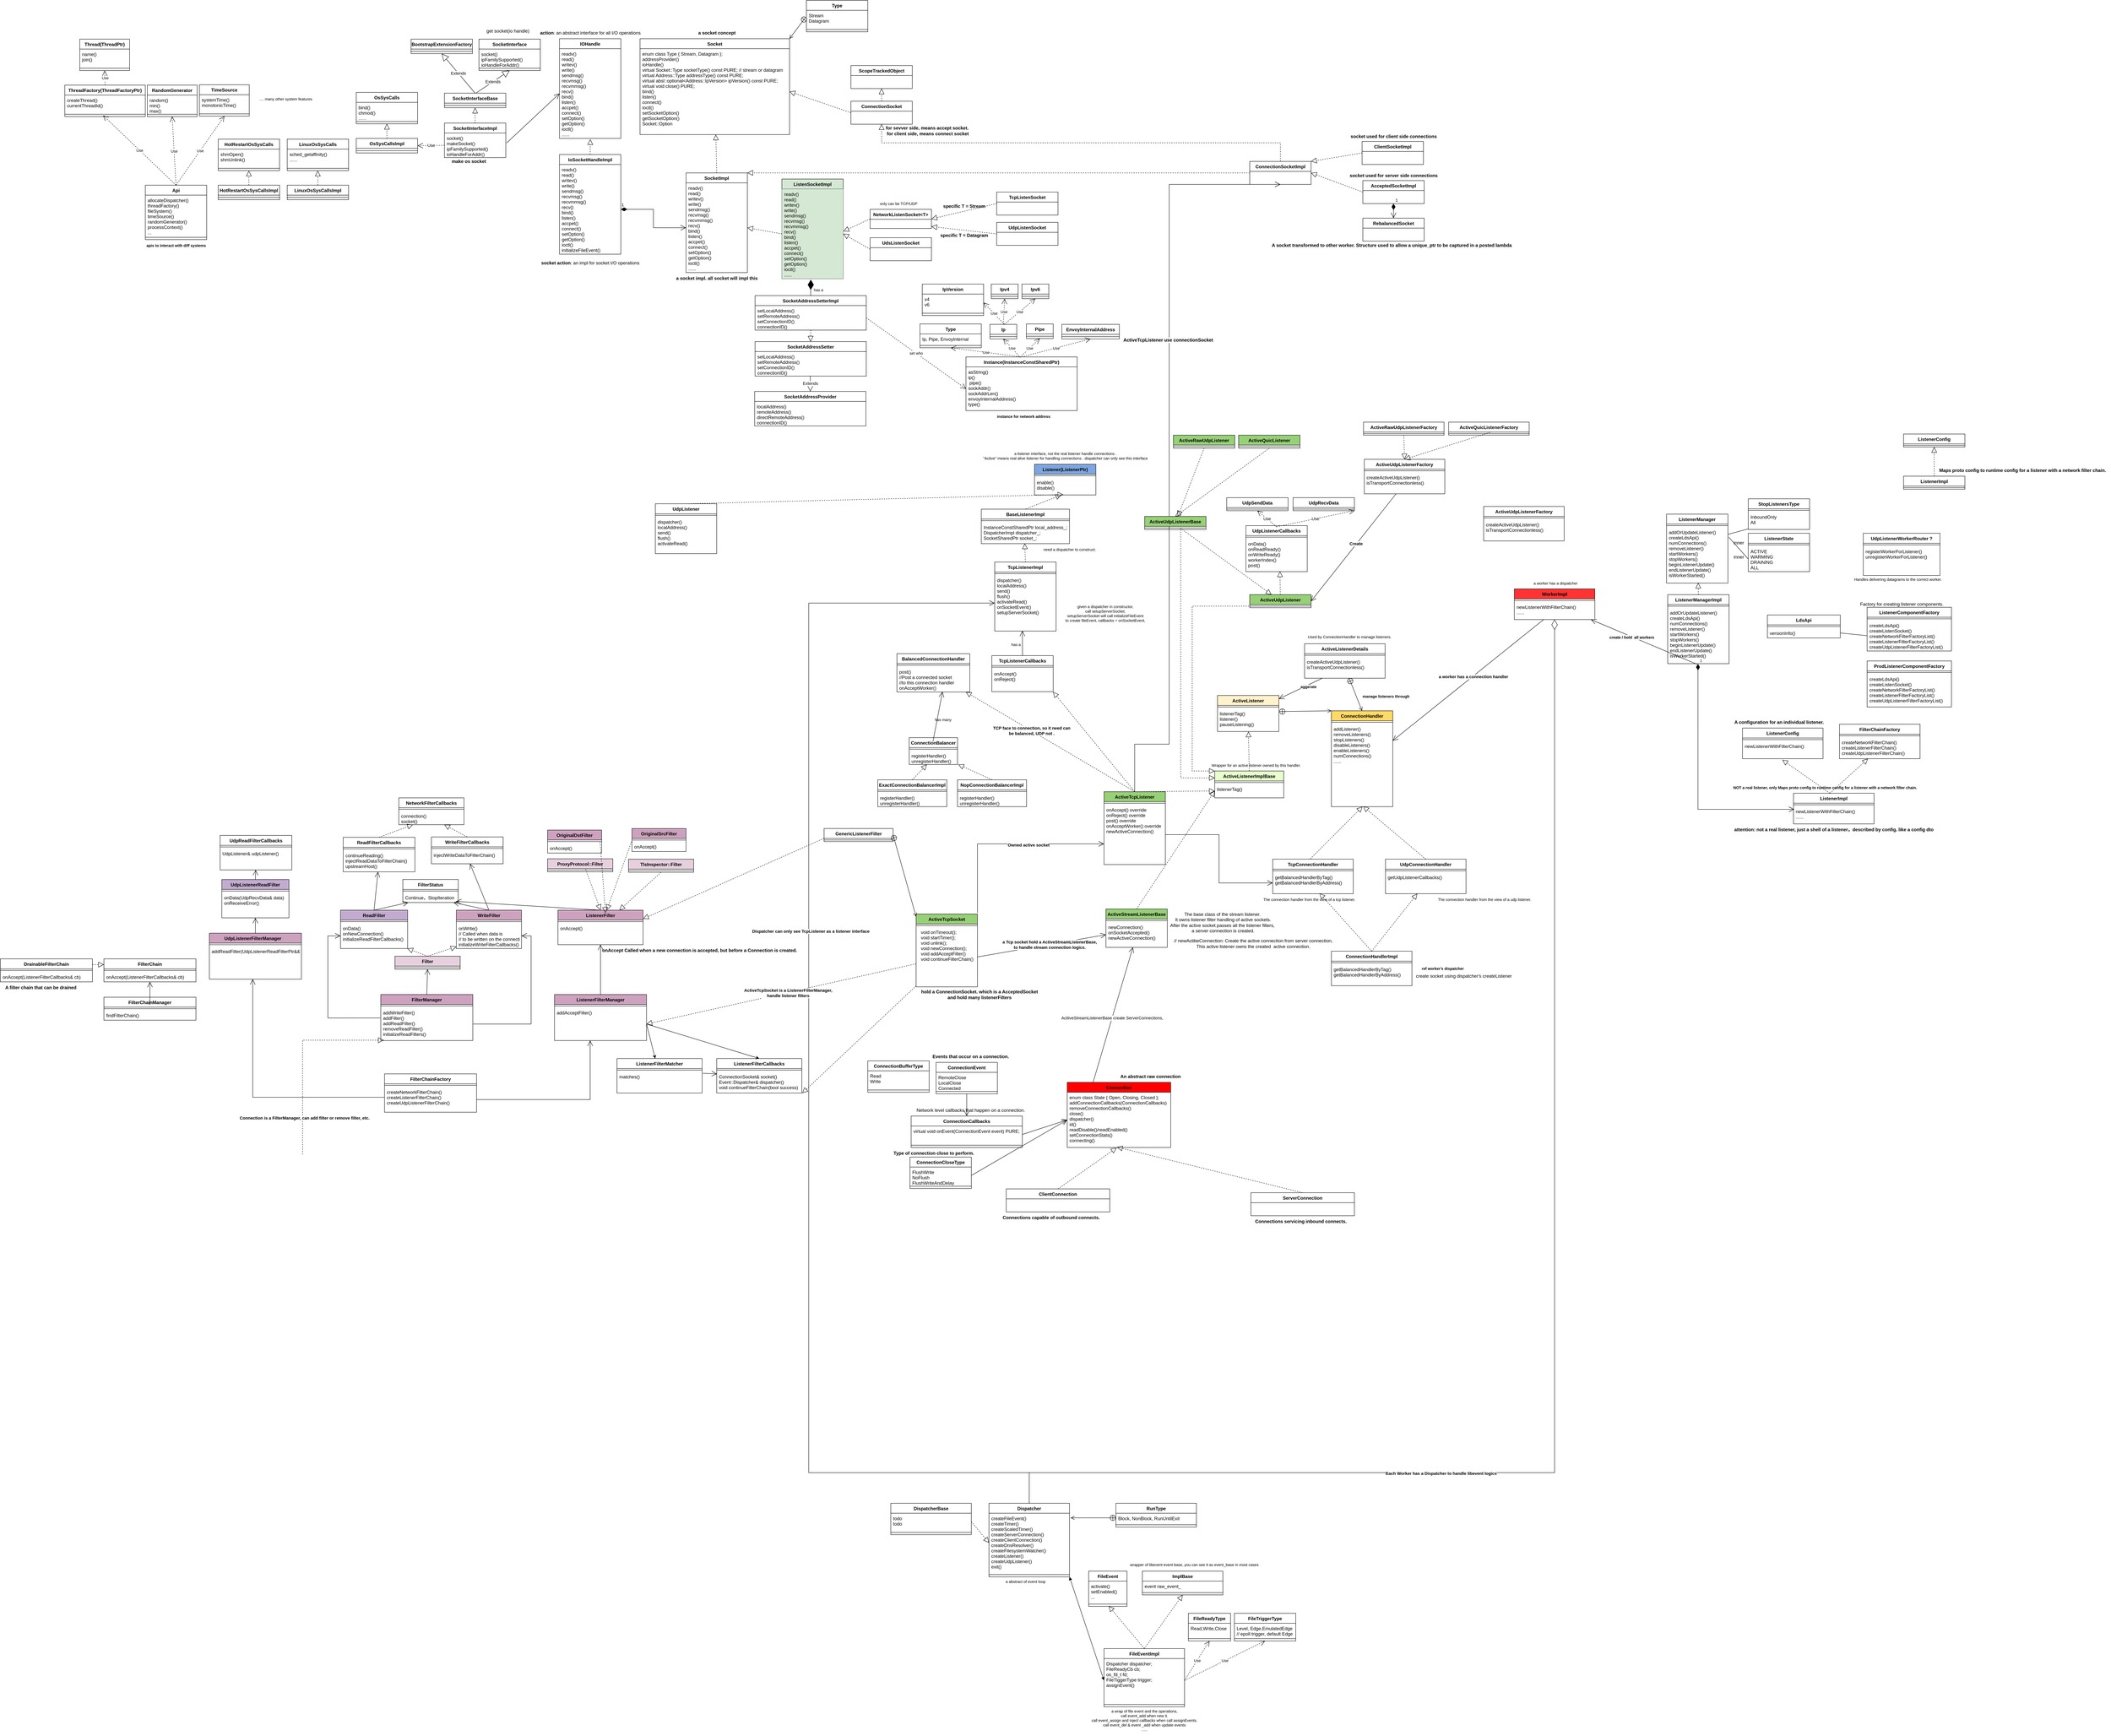 <mxfile version="20.0.4" type="github">
  <diagram id="igFPyPbJTSOQKLyrehNV" name="Page-1">
    <mxGraphModel dx="4044" dy="686" grid="1" gridSize="10" guides="1" tooltips="1" connect="1" arrows="1" fold="1" page="1" pageScale="1" pageWidth="827" pageHeight="1169" math="0" shadow="0">
      <root>
        <mxCell id="0" />
        <mxCell id="1" parent="0" />
        <mxCell id="emEyEJCBUb9SOfy1nAko-114" value="Ip" style="swimlane;fontStyle=1;align=center;verticalAlign=top;childLayout=stackLayout;horizontal=1;startSize=26;horizontalStack=0;resizeParent=1;resizeParentMax=0;resizeLast=0;collapsible=1;marginBottom=0;" parent="1" vertex="1">
          <mxGeometry x="512.5" y="1335" width="70" height="38" as="geometry" />
        </mxCell>
        <mxCell id="emEyEJCBUb9SOfy1nAko-115" value="" style="line;strokeWidth=1;fillColor=none;align=left;verticalAlign=middle;spacingTop=-1;spacingLeft=3;spacingRight=3;rotatable=0;labelPosition=right;points=[];portConstraint=eastwest;" parent="emEyEJCBUb9SOfy1nAko-114" vertex="1">
          <mxGeometry y="26" width="70" height="12" as="geometry" />
        </mxCell>
        <mxCell id="wyP2NN32FyZnAAu082u_-77" value="" style="endArrow=open;endFill=1;endSize=12;html=1;rounded=0;exitX=0.5;exitY=0;exitDx=0;exitDy=0;" parent="1" source="wyP2NN32FyZnAAu082u_-74" edge="1">
          <mxGeometry width="160" relative="1" as="geometry">
            <mxPoint x="-784" y="2873" as="sourcePoint" />
            <mxPoint x="-880" y="2840" as="targetPoint" />
          </mxGeometry>
        </mxCell>
        <mxCell id="MYu3rAOzo87Xg6MAHjO_-1" value="ConnectionEvent" style="swimlane;fontStyle=1;align=center;verticalAlign=top;childLayout=stackLayout;horizontal=1;startSize=26;horizontalStack=0;resizeParent=1;resizeParentMax=0;resizeLast=0;collapsible=1;marginBottom=0;" parent="1" vertex="1">
          <mxGeometry x="372" y="3260" width="160" height="82" as="geometry" />
        </mxCell>
        <mxCell id="MYu3rAOzo87Xg6MAHjO_-2" value="RemoteClose&#xa;LocalClose&#xa;Connected&#xa;" style="text;strokeColor=none;fillColor=none;align=left;verticalAlign=top;spacingLeft=4;spacingRight=4;overflow=hidden;rotatable=0;points=[[0,0.5],[1,0.5]];portConstraint=eastwest;" parent="MYu3rAOzo87Xg6MAHjO_-1" vertex="1">
          <mxGeometry y="26" width="160" height="44" as="geometry" />
        </mxCell>
        <mxCell id="MYu3rAOzo87Xg6MAHjO_-3" value="" style="line;strokeWidth=1;fillColor=none;align=left;verticalAlign=middle;spacingTop=-1;spacingLeft=3;spacingRight=3;rotatable=0;labelPosition=right;points=[];portConstraint=eastwest;" parent="MYu3rAOzo87Xg6MAHjO_-1" vertex="1">
          <mxGeometry y="70" width="160" height="12" as="geometry" />
        </mxCell>
        <mxCell id="MYu3rAOzo87Xg6MAHjO_-6" value="ConnectionBufferType" style="swimlane;fontStyle=1;align=center;verticalAlign=top;childLayout=stackLayout;horizontal=1;startSize=26;horizontalStack=0;resizeParent=1;resizeParentMax=0;resizeLast=0;collapsible=1;marginBottom=0;" parent="1" vertex="1">
          <mxGeometry x="194" y="3256" width="160" height="82" as="geometry" />
        </mxCell>
        <mxCell id="MYu3rAOzo87Xg6MAHjO_-7" value="Read&#xa;Write" style="text;strokeColor=none;fillColor=none;align=left;verticalAlign=top;spacingLeft=4;spacingRight=4;overflow=hidden;rotatable=0;points=[[0,0.5],[1,0.5]];portConstraint=eastwest;" parent="MYu3rAOzo87Xg6MAHjO_-6" vertex="1">
          <mxGeometry y="26" width="160" height="44" as="geometry" />
        </mxCell>
        <mxCell id="MYu3rAOzo87Xg6MAHjO_-8" value="" style="line;strokeWidth=1;fillColor=none;align=left;verticalAlign=middle;spacingTop=-1;spacingLeft=3;spacingRight=3;rotatable=0;labelPosition=right;points=[];portConstraint=eastwest;" parent="MYu3rAOzo87Xg6MAHjO_-6" vertex="1">
          <mxGeometry y="70" width="160" height="12" as="geometry" />
        </mxCell>
        <mxCell id="MYu3rAOzo87Xg6MAHjO_-10" value="ConnectionCallbacks" style="swimlane;fontStyle=1;align=center;verticalAlign=top;childLayout=stackLayout;horizontal=1;startSize=26;horizontalStack=0;resizeParent=1;resizeParentMax=0;resizeLast=0;collapsible=1;marginBottom=0;" parent="1" vertex="1">
          <mxGeometry x="307" y="3400" width="290" height="82" as="geometry" />
        </mxCell>
        <mxCell id="MYu3rAOzo87Xg6MAHjO_-11" value="virtual void onEvent(ConnectionEvent event) PURE;" style="text;strokeColor=none;fillColor=none;align=left;verticalAlign=top;spacingLeft=4;spacingRight=4;overflow=hidden;rotatable=0;points=[[0,0.5],[1,0.5]];portConstraint=eastwest;" parent="MYu3rAOzo87Xg6MAHjO_-10" vertex="1">
          <mxGeometry y="26" width="290" height="44" as="geometry" />
        </mxCell>
        <mxCell id="MYu3rAOzo87Xg6MAHjO_-12" value="" style="line;strokeWidth=1;fillColor=none;align=left;verticalAlign=middle;spacingTop=-1;spacingLeft=3;spacingRight=3;rotatable=0;labelPosition=right;points=[];portConstraint=eastwest;" parent="MYu3rAOzo87Xg6MAHjO_-10" vertex="1">
          <mxGeometry y="70" width="290" height="12" as="geometry" />
        </mxCell>
        <mxCell id="MYu3rAOzo87Xg6MAHjO_-14" value="ConnectionCloseType" style="swimlane;fontStyle=1;align=center;verticalAlign=top;childLayout=stackLayout;horizontal=1;startSize=26;horizontalStack=0;resizeParent=1;resizeParentMax=0;resizeLast=0;collapsible=1;marginBottom=0;" parent="1" vertex="1">
          <mxGeometry x="304" y="3507" width="160" height="82" as="geometry" />
        </mxCell>
        <mxCell id="MYu3rAOzo87Xg6MAHjO_-15" value="FlushWrite&#xa;NoFlush&#xa;FlushWriteAndDelay&#xa;" style="text;strokeColor=none;fillColor=none;align=left;verticalAlign=top;spacingLeft=4;spacingRight=4;overflow=hidden;rotatable=0;points=[[0,0.5],[1,0.5]];portConstraint=eastwest;" parent="MYu3rAOzo87Xg6MAHjO_-14" vertex="1">
          <mxGeometry y="26" width="160" height="44" as="geometry" />
        </mxCell>
        <mxCell id="MYu3rAOzo87Xg6MAHjO_-16" value="" style="line;strokeWidth=1;fillColor=none;align=left;verticalAlign=middle;spacingTop=-1;spacingLeft=3;spacingRight=3;rotatable=0;labelPosition=right;points=[];portConstraint=eastwest;" parent="MYu3rAOzo87Xg6MAHjO_-14" vertex="1">
          <mxGeometry y="70" width="160" height="12" as="geometry" />
        </mxCell>
        <mxCell id="MYu3rAOzo87Xg6MAHjO_-17" value="Connection" style="swimlane;fontStyle=1;align=center;verticalAlign=top;childLayout=stackLayout;horizontal=1;startSize=26;horizontalStack=0;resizeParent=1;resizeParentMax=0;resizeLast=0;collapsible=1;marginBottom=0;fillColor=#FF0000;" parent="1" vertex="1">
          <mxGeometry x="714" y="3312" width="270" height="170" as="geometry" />
        </mxCell>
        <mxCell id="MYu3rAOzo87Xg6MAHjO_-18" value="enum class State { Open, Closing, Closed };&#xa;addConnectionCallbacks(ConnectionCallbacks)&#xa;removeConnectionCallbacks()&#xa;close()&#xa;dispatcher()&#xa;id()&#xa;readDisable()/readEnabled()&#xa;setConnectionStats()&#xa;connecting()&#xa;&#xa;" style="text;strokeColor=none;fillColor=none;align=left;verticalAlign=top;spacingLeft=4;spacingRight=4;overflow=hidden;rotatable=0;points=[[0,0.5],[1,0.5]];portConstraint=eastwest;" parent="MYu3rAOzo87Xg6MAHjO_-17" vertex="1">
          <mxGeometry y="26" width="270" height="144" as="geometry" />
        </mxCell>
        <mxCell id="MYu3rAOzo87Xg6MAHjO_-24" value="SocketAddressProvider" style="swimlane;fontStyle=1;align=center;verticalAlign=top;childLayout=stackLayout;horizontal=1;startSize=26;horizontalStack=0;resizeParent=1;resizeParentMax=0;resizeLast=0;collapsible=1;marginBottom=0;" parent="1" vertex="1">
          <mxGeometry x="-101" y="1510" width="290" height="90" as="geometry" />
        </mxCell>
        <mxCell id="MYu3rAOzo87Xg6MAHjO_-25" value="localAddress()&#xa;remoteAddress()&#xa;directRemoteAddress()&#xa;connectionID()" style="text;strokeColor=none;fillColor=none;align=left;verticalAlign=top;spacingLeft=4;spacingRight=4;overflow=hidden;rotatable=0;points=[[0,0.5],[1,0.5]];portConstraint=eastwest;" parent="MYu3rAOzo87Xg6MAHjO_-24" vertex="1">
          <mxGeometry y="26" width="290" height="64" as="geometry" />
        </mxCell>
        <mxCell id="MYu3rAOzo87Xg6MAHjO_-27" value="SocketAddressSetter" style="swimlane;fontStyle=1;align=center;verticalAlign=top;childLayout=stackLayout;horizontal=1;startSize=26;horizontalStack=0;resizeParent=1;resizeParentMax=0;resizeLast=0;collapsible=1;marginBottom=0;" parent="1" vertex="1">
          <mxGeometry x="-100" y="1380" width="290" height="90" as="geometry" />
        </mxCell>
        <mxCell id="MYu3rAOzo87Xg6MAHjO_-28" value="setLocalAddress()&#xa;setRemoteAddress()&#xa;setConnectionID()&#xa;connectionID()" style="text;strokeColor=none;fillColor=none;align=left;verticalAlign=top;spacingLeft=4;spacingRight=4;overflow=hidden;rotatable=0;points=[[0,0.5],[1,0.5]];portConstraint=eastwest;" parent="MYu3rAOzo87Xg6MAHjO_-27" vertex="1">
          <mxGeometry y="26" width="290" height="64" as="geometry" />
        </mxCell>
        <mxCell id="MYu3rAOzo87Xg6MAHjO_-30" value="Extends" style="endArrow=block;endSize=16;endFill=0;html=1;rounded=0;exitX=0.497;exitY=0.984;exitDx=0;exitDy=0;exitPerimeter=0;entryX=0.5;entryY=0;entryDx=0;entryDy=0;" parent="1" source="MYu3rAOzo87Xg6MAHjO_-28" target="MYu3rAOzo87Xg6MAHjO_-24" edge="1">
          <mxGeometry width="160" relative="1" as="geometry">
            <mxPoint x="110.97" y="1522.448" as="sourcePoint" />
            <mxPoint x="109" y="1562" as="targetPoint" />
          </mxGeometry>
        </mxCell>
        <mxCell id="MYu3rAOzo87Xg6MAHjO_-31" value="Socket" style="swimlane;fontStyle=1;align=center;verticalAlign=top;childLayout=stackLayout;horizontal=1;startSize=26;horizontalStack=0;resizeParent=1;resizeParentMax=0;resizeLast=0;collapsible=1;marginBottom=0;" parent="1" vertex="1">
          <mxGeometry x="-400" y="590" width="390" height="250" as="geometry" />
        </mxCell>
        <mxCell id="MYu3rAOzo87Xg6MAHjO_-32" value="enum class Type { Stream, Datagram };&#xa;addressProvider()&#xa;ioHandle()&#xa;virtual Socket::Type socketType() const PURE; // stream or datagram&#xa;virtual Address::Type addressType() const PURE;&#xa;virtual absl::optional&lt;Address::IpVersion&gt; ipVersion() const PURE;&#xa;virtual void close() PURE;&#xa;bind()&#xa;listen()&#xa;connect()&#xa;ioctl()&#xa;setSocketOption()&#xa;getSocketOption()&#xa;Socket::Option" style="text;strokeColor=none;fillColor=none;align=left;verticalAlign=top;spacingLeft=4;spacingRight=4;overflow=hidden;rotatable=0;points=[[0,0.5],[1,0.5]];portConstraint=eastwest;" parent="MYu3rAOzo87Xg6MAHjO_-31" vertex="1">
          <mxGeometry y="26" width="390" height="224" as="geometry" />
        </mxCell>
        <mxCell id="MYu3rAOzo87Xg6MAHjO_-34" value="IpVersion" style="swimlane;fontStyle=1;align=center;verticalAlign=top;childLayout=stackLayout;horizontal=1;startSize=26;horizontalStack=0;resizeParent=1;resizeParentMax=0;resizeLast=0;collapsible=1;marginBottom=0;" parent="1" vertex="1">
          <mxGeometry x="336" y="1230" width="160" height="82" as="geometry" />
        </mxCell>
        <mxCell id="MYu3rAOzo87Xg6MAHjO_-35" value="v4&#xa;v6" style="text;strokeColor=none;fillColor=none;align=left;verticalAlign=top;spacingLeft=4;spacingRight=4;overflow=hidden;rotatable=0;points=[[0,0.5],[1,0.5]];portConstraint=eastwest;" parent="MYu3rAOzo87Xg6MAHjO_-34" vertex="1">
          <mxGeometry y="26" width="160" height="44" as="geometry" />
        </mxCell>
        <mxCell id="MYu3rAOzo87Xg6MAHjO_-36" value="" style="line;strokeWidth=1;fillColor=none;align=left;verticalAlign=middle;spacingTop=-1;spacingLeft=3;spacingRight=3;rotatable=0;labelPosition=right;points=[];portConstraint=eastwest;" parent="MYu3rAOzo87Xg6MAHjO_-34" vertex="1">
          <mxGeometry y="70" width="160" height="12" as="geometry" />
        </mxCell>
        <mxCell id="MYu3rAOzo87Xg6MAHjO_-37" value="Ipv4" style="swimlane;fontStyle=1;align=center;verticalAlign=top;childLayout=stackLayout;horizontal=1;startSize=26;horizontalStack=0;resizeParent=1;resizeParentMax=0;resizeLast=0;collapsible=1;marginBottom=0;" parent="1" vertex="1">
          <mxGeometry x="516" y="1230" width="70" height="38" as="geometry" />
        </mxCell>
        <mxCell id="MYu3rAOzo87Xg6MAHjO_-39" value="" style="line;strokeWidth=1;fillColor=none;align=left;verticalAlign=middle;spacingTop=-1;spacingLeft=3;spacingRight=3;rotatable=0;labelPosition=right;points=[];portConstraint=eastwest;" parent="MYu3rAOzo87Xg6MAHjO_-37" vertex="1">
          <mxGeometry y="26" width="70" height="12" as="geometry" />
        </mxCell>
        <mxCell id="MYu3rAOzo87Xg6MAHjO_-40" value="Ipv6" style="swimlane;fontStyle=1;align=center;verticalAlign=top;childLayout=stackLayout;horizontal=1;startSize=26;horizontalStack=0;resizeParent=1;resizeParentMax=0;resizeLast=0;collapsible=1;marginBottom=0;" parent="1" vertex="1">
          <mxGeometry x="596" y="1230" width="70" height="38" as="geometry" />
        </mxCell>
        <mxCell id="MYu3rAOzo87Xg6MAHjO_-42" value="" style="line;strokeWidth=1;fillColor=none;align=left;verticalAlign=middle;spacingTop=-1;spacingLeft=3;spacingRight=3;rotatable=0;labelPosition=right;points=[];portConstraint=eastwest;" parent="MYu3rAOzo87Xg6MAHjO_-40" vertex="1">
          <mxGeometry y="26" width="70" height="12" as="geometry" />
        </mxCell>
        <mxCell id="MYu3rAOzo87Xg6MAHjO_-43" value="Pipe" style="swimlane;fontStyle=1;align=center;verticalAlign=top;childLayout=stackLayout;horizontal=1;startSize=26;horizontalStack=0;resizeParent=1;resizeParentMax=0;resizeLast=0;collapsible=1;marginBottom=0;" parent="1" vertex="1">
          <mxGeometry x="607.5" y="1334" width="70" height="38" as="geometry" />
        </mxCell>
        <mxCell id="MYu3rAOzo87Xg6MAHjO_-45" value="" style="line;strokeWidth=1;fillColor=none;align=left;verticalAlign=middle;spacingTop=-1;spacingLeft=3;spacingRight=3;rotatable=0;labelPosition=right;points=[];portConstraint=eastwest;" parent="MYu3rAOzo87Xg6MAHjO_-43" vertex="1">
          <mxGeometry y="26" width="70" height="12" as="geometry" />
        </mxCell>
        <mxCell id="MYu3rAOzo87Xg6MAHjO_-48" value="IOHandle" style="swimlane;fontStyle=1;align=center;verticalAlign=top;childLayout=stackLayout;horizontal=1;startSize=26;horizontalStack=0;resizeParent=1;resizeParentMax=0;resizeLast=0;collapsible=1;marginBottom=0;" parent="1" vertex="1">
          <mxGeometry x="-610" y="590" width="160" height="260" as="geometry" />
        </mxCell>
        <mxCell id="MYu3rAOzo87Xg6MAHjO_-49" value="readv()&#xa;read()&#xa;writev()&#xa;write()&#xa;sendmsg()&#xa;recvmsg()&#xa;recvmmsg()&#xa;recv()&#xa;bind()&#xa;listen()&#xa;accpet()&#xa;connect()&#xa;setOption()&#xa;getOption()&#xa;ioctl()&#xa;......" style="text;strokeColor=none;fillColor=none;align=left;verticalAlign=top;spacingLeft=4;spacingRight=4;overflow=hidden;rotatable=0;points=[[0,0.5],[1,0.5]];portConstraint=eastwest;" parent="MYu3rAOzo87Xg6MAHjO_-48" vertex="1">
          <mxGeometry y="26" width="160" height="234" as="geometry" />
        </mxCell>
        <mxCell id="MYu3rAOzo87Xg6MAHjO_-52" value="IoSocketHandleImpl" style="swimlane;fontStyle=1;align=center;verticalAlign=top;childLayout=stackLayout;horizontal=1;startSize=26;horizontalStack=0;resizeParent=1;resizeParentMax=0;resizeLast=0;collapsible=1;marginBottom=0;" parent="1" vertex="1">
          <mxGeometry x="-610" y="892" width="160" height="260" as="geometry" />
        </mxCell>
        <mxCell id="MYu3rAOzo87Xg6MAHjO_-53" value="readv()&#xa;read()&#xa;writev()&#xa;write()&#xa;sendmsg()&#xa;recvmsg()&#xa;recvmmsg()&#xa;recv()&#xa;bind()&#xa;listen()&#xa;accpet()&#xa;connect()&#xa;setOption()&#xa;getOption()&#xa;ioctl()&#xa;initializeFileEvent()&#xa;&#xa;......" style="text;strokeColor=none;fillColor=none;align=left;verticalAlign=top;spacingLeft=4;spacingRight=4;overflow=hidden;rotatable=0;points=[[0,0.5],[1,0.5]];portConstraint=eastwest;" parent="MYu3rAOzo87Xg6MAHjO_-52" vertex="1">
          <mxGeometry y="26" width="160" height="234" as="geometry" />
        </mxCell>
        <mxCell id="MYu3rAOzo87Xg6MAHjO_-54" value="SocketImpl" style="swimlane;fontStyle=1;align=center;verticalAlign=top;childLayout=stackLayout;horizontal=1;startSize=26;horizontalStack=0;resizeParent=1;resizeParentMax=0;resizeLast=0;collapsible=1;marginBottom=0;" parent="1" vertex="1">
          <mxGeometry x="-280" y="940" width="160" height="260" as="geometry" />
        </mxCell>
        <mxCell id="MYu3rAOzo87Xg6MAHjO_-55" value="readv()&#xa;read()&#xa;writev()&#xa;write()&#xa;sendmsg()&#xa;recvmsg()&#xa;recvmmsg()&#xa;recv()&#xa;bind()&#xa;listen()&#xa;accpet()&#xa;connect()&#xa;setOption()&#xa;getOption()&#xa;ioctl()&#xa;......" style="text;strokeColor=none;fillColor=none;align=left;verticalAlign=top;spacingLeft=4;spacingRight=4;overflow=hidden;rotatable=0;points=[[0,0.5],[1,0.5]];portConstraint=eastwest;" parent="MYu3rAOzo87Xg6MAHjO_-54" vertex="1">
          <mxGeometry y="26" width="160" height="234" as="geometry" />
        </mxCell>
        <mxCell id="MYu3rAOzo87Xg6MAHjO_-56" value="SocketAddressSetterImpl" style="swimlane;fontStyle=1;align=center;verticalAlign=top;childLayout=stackLayout;horizontal=1;startSize=26;horizontalStack=0;resizeParent=1;resizeParentMax=0;resizeLast=0;collapsible=1;marginBottom=0;" parent="1" vertex="1">
          <mxGeometry x="-100" y="1260" width="290" height="90" as="geometry" />
        </mxCell>
        <mxCell id="MYu3rAOzo87Xg6MAHjO_-57" value="setLocalAddress()&#xa;setRemoteAddress()&#xa;setConnectionID()&#xa;connectionID()" style="text;strokeColor=none;fillColor=none;align=left;verticalAlign=top;spacingLeft=4;spacingRight=4;overflow=hidden;rotatable=0;points=[[0,0.5],[1,0.5]];portConstraint=eastwest;" parent="MYu3rAOzo87Xg6MAHjO_-56" vertex="1">
          <mxGeometry y="26" width="290" height="64" as="geometry" />
        </mxCell>
        <mxCell id="MYu3rAOzo87Xg6MAHjO_-61" value="" style="endArrow=block;dashed=1;endFill=0;endSize=12;html=1;rounded=0;exitX=0.5;exitY=0;exitDx=0;exitDy=0;" parent="1" source="MYu3rAOzo87Xg6MAHjO_-54" target="MYu3rAOzo87Xg6MAHjO_-32" edge="1">
          <mxGeometry width="160" relative="1" as="geometry">
            <mxPoint x="-180" y="930" as="sourcePoint" />
            <mxPoint x="-20" y="930" as="targetPoint" />
          </mxGeometry>
        </mxCell>
        <mxCell id="MYu3rAOzo87Xg6MAHjO_-62" value="" style="endArrow=block;dashed=1;endFill=0;endSize=12;html=1;rounded=0;exitX=0.5;exitY=0;exitDx=0;exitDy=0;entryX=0.502;entryY=1.009;entryDx=0;entryDy=0;entryPerimeter=0;" parent="1" source="MYu3rAOzo87Xg6MAHjO_-52" target="MYu3rAOzo87Xg6MAHjO_-49" edge="1">
          <mxGeometry width="160" relative="1" as="geometry">
            <mxPoint x="-180" y="930" as="sourcePoint" />
            <mxPoint x="-20" y="930" as="targetPoint" />
          </mxGeometry>
        </mxCell>
        <mxCell id="MYu3rAOzo87Xg6MAHjO_-63" value="SocketInterface" style="swimlane;fontStyle=1;align=center;verticalAlign=top;childLayout=stackLayout;horizontal=1;startSize=26;horizontalStack=0;resizeParent=1;resizeParentMax=0;resizeLast=0;collapsible=1;marginBottom=0;" parent="1" vertex="1">
          <mxGeometry x="-820" y="591" width="160" height="82" as="geometry" />
        </mxCell>
        <mxCell id="MYu3rAOzo87Xg6MAHjO_-64" value="socket()&#xa;ipFamilySupported()&#xa;ioHandleForAddr()" style="text;strokeColor=none;fillColor=none;align=left;verticalAlign=top;spacingLeft=4;spacingRight=4;overflow=hidden;rotatable=0;points=[[0,0.5],[1,0.5]];portConstraint=eastwest;" parent="MYu3rAOzo87Xg6MAHjO_-63" vertex="1">
          <mxGeometry y="26" width="160" height="44" as="geometry" />
        </mxCell>
        <mxCell id="MYu3rAOzo87Xg6MAHjO_-65" value="" style="line;strokeWidth=1;fillColor=none;align=left;verticalAlign=middle;spacingTop=-1;spacingLeft=3;spacingRight=3;rotatable=0;labelPosition=right;points=[];portConstraint=eastwest;" parent="MYu3rAOzo87Xg6MAHjO_-63" vertex="1">
          <mxGeometry y="70" width="160" height="12" as="geometry" />
        </mxCell>
        <mxCell id="MYu3rAOzo87Xg6MAHjO_-66" value="&lt;b&gt;action&lt;/b&gt;: an abstract interface for all I/O operations" style="text;html=1;align=center;verticalAlign=middle;resizable=0;points=[];autosize=1;strokeColor=none;fillColor=none;" parent="1" vertex="1">
          <mxGeometry x="-675" y="560" width="290" height="30" as="geometry" />
        </mxCell>
        <mxCell id="MYu3rAOzo87Xg6MAHjO_-67" value="SocketInterfaceBase" style="swimlane;fontStyle=1;align=center;verticalAlign=top;childLayout=stackLayout;horizontal=1;startSize=26;horizontalStack=0;resizeParent=1;resizeParentMax=0;resizeLast=0;collapsible=1;marginBottom=0;" parent="1" vertex="1">
          <mxGeometry x="-910" y="732" width="160" height="38" as="geometry" />
        </mxCell>
        <mxCell id="MYu3rAOzo87Xg6MAHjO_-69" value="" style="line;strokeWidth=1;fillColor=none;align=left;verticalAlign=middle;spacingTop=-1;spacingLeft=3;spacingRight=3;rotatable=0;labelPosition=right;points=[];portConstraint=eastwest;" parent="MYu3rAOzo87Xg6MAHjO_-67" vertex="1">
          <mxGeometry y="26" width="160" height="12" as="geometry" />
        </mxCell>
        <mxCell id="MYu3rAOzo87Xg6MAHjO_-70" value="SocketInterfaceImpl" style="swimlane;fontStyle=1;align=center;verticalAlign=top;childLayout=stackLayout;horizontal=1;startSize=26;horizontalStack=0;resizeParent=1;resizeParentMax=0;resizeLast=0;collapsible=1;marginBottom=0;" parent="1" vertex="1">
          <mxGeometry x="-910" y="810" width="160" height="90" as="geometry" />
        </mxCell>
        <mxCell id="MYu3rAOzo87Xg6MAHjO_-71" value="socket()&#xa;makeSocket()&#xa;ipFamilySupported()&#xa;ioHandleForAddr()" style="text;strokeColor=none;fillColor=none;align=left;verticalAlign=top;spacingLeft=4;spacingRight=4;overflow=hidden;rotatable=0;points=[[0,0.5],[1,0.5]];portConstraint=eastwest;" parent="MYu3rAOzo87Xg6MAHjO_-70" vertex="1">
          <mxGeometry y="26" width="160" height="64" as="geometry" />
        </mxCell>
        <mxCell id="MYu3rAOzo87Xg6MAHjO_-73" value="BootstrapExtensionFactory" style="swimlane;fontStyle=1;align=center;verticalAlign=top;childLayout=stackLayout;horizontal=1;startSize=26;horizontalStack=0;resizeParent=1;resizeParentMax=0;resizeLast=0;collapsible=1;marginBottom=0;" parent="1" vertex="1">
          <mxGeometry x="-997" y="591" width="160" height="38" as="geometry" />
        </mxCell>
        <mxCell id="MYu3rAOzo87Xg6MAHjO_-74" value="" style="line;strokeWidth=1;fillColor=none;align=left;verticalAlign=middle;spacingTop=-1;spacingLeft=3;spacingRight=3;rotatable=0;labelPosition=right;points=[];portConstraint=eastwest;" parent="MYu3rAOzo87Xg6MAHjO_-73" vertex="1">
          <mxGeometry y="26" width="160" height="12" as="geometry" />
        </mxCell>
        <mxCell id="MYu3rAOzo87Xg6MAHjO_-76" value="Extends" style="endArrow=block;endSize=16;endFill=0;html=1;rounded=0;entryX=0.5;entryY=1;entryDx=0;entryDy=0;exitX=0.5;exitY=0;exitDx=0;exitDy=0;" parent="1" source="MYu3rAOzo87Xg6MAHjO_-67" target="MYu3rAOzo87Xg6MAHjO_-73" edge="1">
          <mxGeometry width="160" relative="1" as="geometry">
            <mxPoint x="-820" y="772" as="sourcePoint" />
            <mxPoint x="-660" y="772" as="targetPoint" />
          </mxGeometry>
        </mxCell>
        <mxCell id="MYu3rAOzo87Xg6MAHjO_-77" value="Extends" style="endArrow=block;endSize=16;endFill=0;html=1;rounded=0;entryX=0.5;entryY=1;entryDx=0;entryDy=0;exitX=0.52;exitY=-0.023;exitDx=0;exitDy=0;exitPerimeter=0;" parent="1" source="MYu3rAOzo87Xg6MAHjO_-67" target="MYu3rAOzo87Xg6MAHjO_-63" edge="1">
          <mxGeometry width="160" relative="1" as="geometry">
            <mxPoint x="-820" y="772" as="sourcePoint" />
            <mxPoint x="-660" y="772" as="targetPoint" />
          </mxGeometry>
        </mxCell>
        <mxCell id="MYu3rAOzo87Xg6MAHjO_-78" value="" style="endArrow=block;dashed=1;endFill=0;endSize=12;html=1;rounded=0;exitX=0.5;exitY=0;exitDx=0;exitDy=0;entryX=0.5;entryY=1;entryDx=0;entryDy=0;" parent="1" source="MYu3rAOzo87Xg6MAHjO_-70" target="MYu3rAOzo87Xg6MAHjO_-67" edge="1">
          <mxGeometry width="160" relative="1" as="geometry">
            <mxPoint x="-820" y="772" as="sourcePoint" />
            <mxPoint x="-660" y="772" as="targetPoint" />
          </mxGeometry>
        </mxCell>
        <mxCell id="MYu3rAOzo87Xg6MAHjO_-80" value="OsSysCallsImpl" style="swimlane;fontStyle=1;align=center;verticalAlign=top;childLayout=stackLayout;horizontal=1;startSize=26;horizontalStack=0;resizeParent=1;resizeParentMax=0;resizeLast=0;collapsible=1;marginBottom=0;" parent="1" vertex="1">
          <mxGeometry x="-1140" y="850" width="160" height="38" as="geometry" />
        </mxCell>
        <mxCell id="MYu3rAOzo87Xg6MAHjO_-82" value="" style="line;strokeWidth=1;fillColor=none;align=left;verticalAlign=middle;spacingTop=-1;spacingLeft=3;spacingRight=3;rotatable=0;labelPosition=right;points=[];portConstraint=eastwest;" parent="MYu3rAOzo87Xg6MAHjO_-80" vertex="1">
          <mxGeometry y="26" width="160" height="12" as="geometry" />
        </mxCell>
        <mxCell id="MYu3rAOzo87Xg6MAHjO_-83" value="Use" style="endArrow=open;endSize=12;dashed=1;html=1;rounded=0;exitX=0;exitY=0.5;exitDx=0;exitDy=0;entryX=1;entryY=0.5;entryDx=0;entryDy=0;" parent="1" source="MYu3rAOzo87Xg6MAHjO_-71" target="MYu3rAOzo87Xg6MAHjO_-80" edge="1">
          <mxGeometry width="160" relative="1" as="geometry">
            <mxPoint x="-810" y="850" as="sourcePoint" />
            <mxPoint x="-980" y="878" as="targetPoint" />
          </mxGeometry>
        </mxCell>
        <mxCell id="MYu3rAOzo87Xg6MAHjO_-84" value="OsSysCalls" style="swimlane;fontStyle=1;align=center;verticalAlign=top;childLayout=stackLayout;horizontal=1;startSize=26;horizontalStack=0;resizeParent=1;resizeParentMax=0;resizeLast=0;collapsible=1;marginBottom=0;" parent="1" vertex="1">
          <mxGeometry x="-1140" y="730" width="160" height="82" as="geometry" />
        </mxCell>
        <mxCell id="MYu3rAOzo87Xg6MAHjO_-85" value="bind()&#xa;chmod()&#xa;......" style="text;strokeColor=none;fillColor=none;align=left;verticalAlign=top;spacingLeft=4;spacingRight=4;overflow=hidden;rotatable=0;points=[[0,0.5],[1,0.5]];portConstraint=eastwest;" parent="MYu3rAOzo87Xg6MAHjO_-84" vertex="1">
          <mxGeometry y="26" width="160" height="44" as="geometry" />
        </mxCell>
        <mxCell id="MYu3rAOzo87Xg6MAHjO_-86" value="" style="line;strokeWidth=1;fillColor=none;align=left;verticalAlign=middle;spacingTop=-1;spacingLeft=3;spacingRight=3;rotatable=0;labelPosition=right;points=[];portConstraint=eastwest;" parent="MYu3rAOzo87Xg6MAHjO_-84" vertex="1">
          <mxGeometry y="70" width="160" height="12" as="geometry" />
        </mxCell>
        <mxCell id="MYu3rAOzo87Xg6MAHjO_-90" value="" style="endArrow=block;dashed=1;endFill=0;endSize=12;html=1;rounded=0;exitX=0.5;exitY=0;exitDx=0;exitDy=0;entryX=0.5;entryY=1;entryDx=0;entryDy=0;" parent="1" source="MYu3rAOzo87Xg6MAHjO_-80" target="MYu3rAOzo87Xg6MAHjO_-84" edge="1">
          <mxGeometry width="160" relative="1" as="geometry">
            <mxPoint x="-810" y="870" as="sourcePoint" />
            <mxPoint x="-650" y="870" as="targetPoint" />
          </mxGeometry>
        </mxCell>
        <mxCell id="MYu3rAOzo87Xg6MAHjO_-91" value="LinuxOsSysCalls" style="swimlane;fontStyle=1;align=center;verticalAlign=top;childLayout=stackLayout;horizontal=1;startSize=26;horizontalStack=0;resizeParent=1;resizeParentMax=0;resizeLast=0;collapsible=1;marginBottom=0;" parent="1" vertex="1">
          <mxGeometry x="-1320" y="852" width="160" height="82" as="geometry" />
        </mxCell>
        <mxCell id="MYu3rAOzo87Xg6MAHjO_-92" value="sched_getaffinity()&#xa;......" style="text;strokeColor=none;fillColor=none;align=left;verticalAlign=top;spacingLeft=4;spacingRight=4;overflow=hidden;rotatable=0;points=[[0,0.5],[1,0.5]];portConstraint=eastwest;" parent="MYu3rAOzo87Xg6MAHjO_-91" vertex="1">
          <mxGeometry y="26" width="160" height="44" as="geometry" />
        </mxCell>
        <mxCell id="MYu3rAOzo87Xg6MAHjO_-93" value="" style="line;strokeWidth=1;fillColor=none;align=left;verticalAlign=middle;spacingTop=-1;spacingLeft=3;spacingRight=3;rotatable=0;labelPosition=right;points=[];portConstraint=eastwest;" parent="MYu3rAOzo87Xg6MAHjO_-91" vertex="1">
          <mxGeometry y="70" width="160" height="12" as="geometry" />
        </mxCell>
        <mxCell id="MYu3rAOzo87Xg6MAHjO_-94" value="HotRestartOsSysCalls" style="swimlane;fontStyle=1;align=center;verticalAlign=top;childLayout=stackLayout;horizontal=1;startSize=26;horizontalStack=0;resizeParent=1;resizeParentMax=0;resizeLast=0;collapsible=1;marginBottom=0;" parent="1" vertex="1">
          <mxGeometry x="-1500" y="852" width="160" height="82" as="geometry" />
        </mxCell>
        <mxCell id="MYu3rAOzo87Xg6MAHjO_-95" value="shmOpen()&#xa;shmUnlink()" style="text;strokeColor=none;fillColor=none;align=left;verticalAlign=top;spacingLeft=4;spacingRight=4;overflow=hidden;rotatable=0;points=[[0,0.5],[1,0.5]];portConstraint=eastwest;" parent="MYu3rAOzo87Xg6MAHjO_-94" vertex="1">
          <mxGeometry y="26" width="160" height="44" as="geometry" />
        </mxCell>
        <mxCell id="MYu3rAOzo87Xg6MAHjO_-96" value="" style="line;strokeWidth=1;fillColor=none;align=left;verticalAlign=middle;spacingTop=-1;spacingLeft=3;spacingRight=3;rotatable=0;labelPosition=right;points=[];portConstraint=eastwest;" parent="MYu3rAOzo87Xg6MAHjO_-94" vertex="1">
          <mxGeometry y="70" width="160" height="12" as="geometry" />
        </mxCell>
        <mxCell id="MYu3rAOzo87Xg6MAHjO_-97" value="LinuxOsSysCallsImpl" style="swimlane;fontStyle=1;align=center;verticalAlign=top;childLayout=stackLayout;horizontal=1;startSize=26;horizontalStack=0;resizeParent=1;resizeParentMax=0;resizeLast=0;collapsible=1;marginBottom=0;" parent="1" vertex="1">
          <mxGeometry x="-1320" y="972" width="160" height="38" as="geometry" />
        </mxCell>
        <mxCell id="MYu3rAOzo87Xg6MAHjO_-99" value="" style="line;strokeWidth=1;fillColor=none;align=left;verticalAlign=middle;spacingTop=-1;spacingLeft=3;spacingRight=3;rotatable=0;labelPosition=right;points=[];portConstraint=eastwest;" parent="MYu3rAOzo87Xg6MAHjO_-97" vertex="1">
          <mxGeometry y="26" width="160" height="12" as="geometry" />
        </mxCell>
        <mxCell id="MYu3rAOzo87Xg6MAHjO_-100" value="" style="endArrow=block;dashed=1;endFill=0;endSize=12;html=1;rounded=0;exitX=0.5;exitY=0;exitDx=0;exitDy=0;entryX=0.5;entryY=1;entryDx=0;entryDy=0;" parent="1" edge="1">
          <mxGeometry width="160" relative="1" as="geometry">
            <mxPoint x="-1240.28" y="972" as="sourcePoint" />
            <mxPoint x="-1240.28" y="934.0" as="targetPoint" />
          </mxGeometry>
        </mxCell>
        <mxCell id="MYu3rAOzo87Xg6MAHjO_-101" value="HotRestartOsSysCallsImpl" style="swimlane;fontStyle=1;align=center;verticalAlign=top;childLayout=stackLayout;horizontal=1;startSize=26;horizontalStack=0;resizeParent=1;resizeParentMax=0;resizeLast=0;collapsible=1;marginBottom=0;" parent="1" vertex="1">
          <mxGeometry x="-1500" y="972" width="160" height="38" as="geometry" />
        </mxCell>
        <mxCell id="MYu3rAOzo87Xg6MAHjO_-102" value="" style="line;strokeWidth=1;fillColor=none;align=left;verticalAlign=middle;spacingTop=-1;spacingLeft=3;spacingRight=3;rotatable=0;labelPosition=right;points=[];portConstraint=eastwest;" parent="MYu3rAOzo87Xg6MAHjO_-101" vertex="1">
          <mxGeometry y="26" width="160" height="12" as="geometry" />
        </mxCell>
        <mxCell id="MYu3rAOzo87Xg6MAHjO_-103" value="" style="endArrow=block;dashed=1;endFill=0;endSize=12;html=1;rounded=0;exitX=0.5;exitY=0;exitDx=0;exitDy=0;entryX=0.5;entryY=1;entryDx=0;entryDy=0;" parent="1" edge="1">
          <mxGeometry width="160" relative="1" as="geometry">
            <mxPoint x="-1420" y="972" as="sourcePoint" />
            <mxPoint x="-1420" y="934.0" as="targetPoint" />
          </mxGeometry>
        </mxCell>
        <mxCell id="MYu3rAOzo87Xg6MAHjO_-105" value="get socket(io handle)" style="text;html=1;align=center;verticalAlign=middle;resizable=0;points=[];autosize=1;strokeColor=none;fillColor=none;" parent="1" vertex="1">
          <mxGeometry x="-810" y="560" width="130" height="20" as="geometry" />
        </mxCell>
        <mxCell id="MYu3rAOzo87Xg6MAHjO_-107" value="1" style="endArrow=open;html=1;endSize=12;startArrow=diamondThin;startSize=14;startFill=1;edgeStyle=orthogonalEdgeStyle;align=left;verticalAlign=bottom;rounded=0;exitX=1;exitY=0.5;exitDx=0;exitDy=0;entryX=0;entryY=0.5;entryDx=0;entryDy=0;" parent="1" source="MYu3rAOzo87Xg6MAHjO_-53" target="MYu3rAOzo87Xg6MAHjO_-55" edge="1">
          <mxGeometry x="-1" y="3" relative="1" as="geometry">
            <mxPoint x="-510" y="950" as="sourcePoint" />
            <mxPoint x="-350" y="950" as="targetPoint" />
          </mxGeometry>
        </mxCell>
        <mxCell id="MYu3rAOzo87Xg6MAHjO_-108" value="&lt;b&gt;make os socket&amp;nbsp;&lt;/b&gt;" style="text;html=1;align=center;verticalAlign=middle;resizable=0;points=[];autosize=1;strokeColor=none;fillColor=none;" parent="1" vertex="1">
          <mxGeometry x="-905" y="895" width="120" height="30" as="geometry" />
        </mxCell>
        <mxCell id="MYu3rAOzo87Xg6MAHjO_-109" value="" style="endArrow=open;endFill=1;endSize=12;html=1;rounded=0;entryX=0;entryY=0.5;entryDx=0;entryDy=0;exitX=1.013;exitY=0.406;exitDx=0;exitDy=0;exitPerimeter=0;" parent="1" source="MYu3rAOzo87Xg6MAHjO_-71" target="MYu3rAOzo87Xg6MAHjO_-49" edge="1">
          <mxGeometry width="160" relative="1" as="geometry">
            <mxPoint x="-795" y="1010" as="sourcePoint" />
            <mxPoint x="-635" y="1010" as="targetPoint" />
          </mxGeometry>
        </mxCell>
        <mxCell id="MYu3rAOzo87Xg6MAHjO_-110" value="ListenSocketImpl" style="swimlane;fontStyle=1;align=center;verticalAlign=top;childLayout=stackLayout;horizontal=1;startSize=26;horizontalStack=0;resizeParent=1;resizeParentMax=0;resizeLast=0;collapsible=1;marginBottom=0;fillColor=#D5E8D4;" parent="1" vertex="1">
          <mxGeometry x="-30" y="956" width="160" height="260" as="geometry" />
        </mxCell>
        <mxCell id="MYu3rAOzo87Xg6MAHjO_-111" value="readv()&#xa;read()&#xa;writev()&#xa;write()&#xa;sendmsg()&#xa;recvmsg()&#xa;recvmmsg()&#xa;recv()&#xa;bind()&#xa;listen()&#xa;accpet()&#xa;connect()&#xa;setOption()&#xa;getOption()&#xa;ioctl()&#xa;......" style="text;strokeColor=none;fillColor=#D5E8D4;align=left;verticalAlign=top;spacingLeft=4;spacingRight=4;overflow=hidden;rotatable=0;points=[[0,0.5],[1,0.5]];portConstraint=eastwest;" parent="MYu3rAOzo87Xg6MAHjO_-110" vertex="1">
          <mxGeometry y="26" width="160" height="234" as="geometry" />
        </mxCell>
        <mxCell id="MYu3rAOzo87Xg6MAHjO_-112" value="" style="endArrow=block;dashed=1;endFill=0;endSize=12;html=1;rounded=0;entryX=1;entryY=0.5;entryDx=0;entryDy=0;exitX=0;exitY=0.5;exitDx=0;exitDy=0;" parent="1" source="MYu3rAOzo87Xg6MAHjO_-111" target="MYu3rAOzo87Xg6MAHjO_-55" edge="1">
          <mxGeometry width="160" relative="1" as="geometry">
            <mxPoint x="-310" y="1240" as="sourcePoint" />
            <mxPoint x="-150" y="1240" as="targetPoint" />
          </mxGeometry>
        </mxCell>
        <mxCell id="emEyEJCBUb9SOfy1nAko-1" value="&lt;b&gt;a socket concept&lt;/b&gt;" style="text;html=1;align=center;verticalAlign=middle;resizable=0;points=[];autosize=1;strokeColor=none;fillColor=none;" parent="1" vertex="1">
          <mxGeometry x="-260" y="560" width="120" height="30" as="geometry" />
        </mxCell>
        <mxCell id="emEyEJCBUb9SOfy1nAko-2" value="&lt;b&gt;socket action&lt;/b&gt;: an impl for socket I/O operations" style="text;html=1;align=center;verticalAlign=middle;resizable=0;points=[];autosize=1;strokeColor=none;fillColor=none;" parent="1" vertex="1">
          <mxGeometry x="-670" y="1160" width="280" height="30" as="geometry" />
        </mxCell>
        <mxCell id="emEyEJCBUb9SOfy1nAko-3" value="&lt;b&gt;a socket impl. all socket will impl this&lt;/b&gt;" style="text;html=1;align=center;verticalAlign=middle;resizable=0;points=[];autosize=1;strokeColor=none;fillColor=none;" parent="1" vertex="1">
          <mxGeometry x="-320" y="1200" width="240" height="30" as="geometry" />
        </mxCell>
        <mxCell id="emEyEJCBUb9SOfy1nAko-4" value="TcpListenSocket" style="swimlane;fontStyle=1;align=center;verticalAlign=top;childLayout=stackLayout;horizontal=1;startSize=26;horizontalStack=0;resizeParent=1;resizeParentMax=0;resizeLast=0;collapsible=1;marginBottom=0;" parent="1" vertex="1">
          <mxGeometry x="530" y="990" width="160" height="60" as="geometry" />
        </mxCell>
        <mxCell id="emEyEJCBUb9SOfy1nAko-6" value="UdpListenSocket" style="swimlane;fontStyle=1;align=center;verticalAlign=top;childLayout=stackLayout;horizontal=1;startSize=26;horizontalStack=0;resizeParent=1;resizeParentMax=0;resizeLast=0;collapsible=1;marginBottom=0;" parent="1" vertex="1">
          <mxGeometry x="530" y="1069" width="160" height="60" as="geometry" />
        </mxCell>
        <mxCell id="emEyEJCBUb9SOfy1nAko-7" value="ConnectionSocket" style="swimlane;fontStyle=1;align=center;verticalAlign=top;childLayout=stackLayout;horizontal=1;startSize=26;horizontalStack=0;resizeParent=1;resizeParentMax=0;resizeLast=0;collapsible=1;marginBottom=0;" parent="1" vertex="1">
          <mxGeometry x="150" y="753" width="160" height="60" as="geometry" />
        </mxCell>
        <mxCell id="emEyEJCBUb9SOfy1nAko-9" value="ScopeTrackedObject" style="swimlane;fontStyle=1;align=center;verticalAlign=top;childLayout=stackLayout;horizontal=1;startSize=26;horizontalStack=0;resizeParent=1;resizeParentMax=0;resizeLast=0;collapsible=1;marginBottom=0;" parent="1" vertex="1">
          <mxGeometry x="150" y="660" width="160" height="60" as="geometry" />
        </mxCell>
        <mxCell id="emEyEJCBUb9SOfy1nAko-11" value="&lt;b&gt;for sevver side, means accept socket.&amp;nbsp;&lt;br&gt;for client side, means connect socket&lt;br&gt;&lt;/b&gt;" style="text;html=1;align=center;verticalAlign=middle;resizable=0;points=[];autosize=1;strokeColor=none;fillColor=none;" parent="1" vertex="1">
          <mxGeometry x="230" y="810" width="240" height="40" as="geometry" />
        </mxCell>
        <mxCell id="emEyEJCBUb9SOfy1nAko-26" value="TcpListenerCallbacks" style="swimlane;fontStyle=1;align=center;verticalAlign=top;childLayout=stackLayout;horizontal=1;startSize=26;horizontalStack=0;resizeParent=1;resizeParentMax=0;resizeLast=0;collapsible=1;marginBottom=0;" parent="1" vertex="1">
          <mxGeometry x="517.5" y="2199" width="160" height="94" as="geometry" />
        </mxCell>
        <mxCell id="emEyEJCBUb9SOfy1nAko-28" value="" style="line;strokeWidth=1;fillColor=none;align=left;verticalAlign=middle;spacingTop=-1;spacingLeft=3;spacingRight=3;rotatable=0;labelPosition=right;points=[];portConstraint=eastwest;" parent="emEyEJCBUb9SOfy1nAko-26" vertex="1">
          <mxGeometry y="26" width="160" height="8" as="geometry" />
        </mxCell>
        <mxCell id="emEyEJCBUb9SOfy1nAko-29" value="onAccept()&#xa;onReject()" style="text;strokeColor=none;fillColor=none;align=left;verticalAlign=top;spacingLeft=4;spacingRight=4;overflow=hidden;rotatable=0;points=[[0,0.5],[1,0.5]];portConstraint=eastwest;" parent="emEyEJCBUb9SOfy1nAko-26" vertex="1">
          <mxGeometry y="34" width="160" height="60" as="geometry" />
        </mxCell>
        <mxCell id="emEyEJCBUb9SOfy1nAko-32" value="UdpListenerCallbacks" style="swimlane;fontStyle=1;align=center;verticalAlign=top;childLayout=stackLayout;horizontal=1;startSize=26;horizontalStack=0;resizeParent=1;resizeParentMax=0;resizeLast=0;collapsible=1;marginBottom=0;" parent="1" vertex="1">
          <mxGeometry x="1180" y="1860" width="160" height="120" as="geometry" />
        </mxCell>
        <mxCell id="emEyEJCBUb9SOfy1nAko-33" value="" style="line;strokeWidth=1;fillColor=none;align=left;verticalAlign=middle;spacingTop=-1;spacingLeft=3;spacingRight=3;rotatable=0;labelPosition=right;points=[];portConstraint=eastwest;" parent="emEyEJCBUb9SOfy1nAko-32" vertex="1">
          <mxGeometry y="26" width="160" height="8" as="geometry" />
        </mxCell>
        <mxCell id="emEyEJCBUb9SOfy1nAko-34" value="onData()&#xa;onReadReady()&#xa;onWriteReady()&#xa;workerIndex()&#xa;post()&#xa;" style="text;strokeColor=none;fillColor=none;align=left;verticalAlign=top;spacingLeft=4;spacingRight=4;overflow=hidden;rotatable=0;points=[[0,0.5],[1,0.5]];portConstraint=eastwest;" parent="emEyEJCBUb9SOfy1nAko-32" vertex="1">
          <mxGeometry y="34" width="160" height="86" as="geometry" />
        </mxCell>
        <mxCell id="emEyEJCBUb9SOfy1nAko-37" value="UdpRecvData" style="swimlane;fontStyle=1;align=center;verticalAlign=top;childLayout=stackLayout;horizontal=1;startSize=26;horizontalStack=0;resizeParent=1;resizeParentMax=0;resizeLast=0;collapsible=1;marginBottom=0;" parent="1" vertex="1">
          <mxGeometry x="1303" y="1787" width="160" height="34" as="geometry" />
        </mxCell>
        <mxCell id="emEyEJCBUb9SOfy1nAko-39" value="" style="line;strokeWidth=1;fillColor=none;align=left;verticalAlign=middle;spacingTop=-1;spacingLeft=3;spacingRight=3;rotatable=0;labelPosition=right;points=[];portConstraint=eastwest;" parent="emEyEJCBUb9SOfy1nAko-37" vertex="1">
          <mxGeometry y="26" width="160" height="8" as="geometry" />
        </mxCell>
        <mxCell id="emEyEJCBUb9SOfy1nAko-41" value="UdpSendData" style="swimlane;fontStyle=1;align=center;verticalAlign=top;childLayout=stackLayout;horizontal=1;startSize=26;horizontalStack=0;resizeParent=1;resizeParentMax=0;resizeLast=0;collapsible=1;marginBottom=0;" parent="1" vertex="1">
          <mxGeometry x="1130" y="1787" width="160" height="34" as="geometry" />
        </mxCell>
        <mxCell id="emEyEJCBUb9SOfy1nAko-42" value="" style="line;strokeWidth=1;fillColor=none;align=left;verticalAlign=middle;spacingTop=-1;spacingLeft=3;spacingRight=3;rotatable=0;labelPosition=right;points=[];portConstraint=eastwest;" parent="emEyEJCBUb9SOfy1nAko-41" vertex="1">
          <mxGeometry y="26" width="160" height="8" as="geometry" />
        </mxCell>
        <mxCell id="emEyEJCBUb9SOfy1nAko-43" value="Use" style="endArrow=open;endSize=12;dashed=1;html=1;rounded=0;entryX=1;entryY=1;entryDx=0;entryDy=0;" parent="1" target="emEyEJCBUb9SOfy1nAko-37" edge="1">
          <mxGeometry width="160" relative="1" as="geometry">
            <mxPoint x="1260" y="1863" as="sourcePoint" />
            <mxPoint x="1060" y="2040" as="targetPoint" />
          </mxGeometry>
        </mxCell>
        <mxCell id="emEyEJCBUb9SOfy1nAko-44" value="Use" style="endArrow=open;endSize=12;dashed=1;html=1;rounded=0;entryX=0.5;entryY=1;entryDx=0;entryDy=0;" parent="1" target="emEyEJCBUb9SOfy1nAko-41" edge="1">
          <mxGeometry width="160" relative="1" as="geometry">
            <mxPoint x="1260" y="1863" as="sourcePoint" />
            <mxPoint x="1430" y="1887" as="targetPoint" />
          </mxGeometry>
        </mxCell>
        <mxCell id="emEyEJCBUb9SOfy1nAko-45" value="Listener(ListenerPtr)" style="swimlane;fontStyle=1;align=center;verticalAlign=top;childLayout=stackLayout;horizontal=1;startSize=26;horizontalStack=0;resizeParent=1;resizeParentMax=0;resizeLast=0;collapsible=1;marginBottom=0;fillColor=#7EA6E0;" parent="1" vertex="1">
          <mxGeometry x="628.75" y="1700" width="160" height="80" as="geometry" />
        </mxCell>
        <mxCell id="emEyEJCBUb9SOfy1nAko-47" value="" style="line;strokeWidth=1;fillColor=none;align=left;verticalAlign=middle;spacingTop=-1;spacingLeft=3;spacingRight=3;rotatable=0;labelPosition=right;points=[];portConstraint=eastwest;" parent="emEyEJCBUb9SOfy1nAko-45" vertex="1">
          <mxGeometry y="26" width="160" height="8" as="geometry" />
        </mxCell>
        <mxCell id="emEyEJCBUb9SOfy1nAko-48" value="enable()&#xa;disable()" style="text;strokeColor=none;fillColor=none;align=left;verticalAlign=top;spacingLeft=4;spacingRight=4;overflow=hidden;rotatable=0;points=[[0,0.5],[1,0.5]];portConstraint=eastwest;" parent="emEyEJCBUb9SOfy1nAko-45" vertex="1">
          <mxGeometry y="34" width="160" height="46" as="geometry" />
        </mxCell>
        <mxCell id="emEyEJCBUb9SOfy1nAko-49" value="UdpListener" style="swimlane;fontStyle=1;align=center;verticalAlign=top;childLayout=stackLayout;horizontal=1;startSize=26;horizontalStack=0;resizeParent=1;resizeParentMax=0;resizeLast=0;collapsible=1;marginBottom=0;" parent="1" vertex="1">
          <mxGeometry x="-360" y="1803" width="160" height="130" as="geometry" />
        </mxCell>
        <mxCell id="emEyEJCBUb9SOfy1nAko-50" value="" style="line;strokeWidth=1;fillColor=none;align=left;verticalAlign=middle;spacingTop=-1;spacingLeft=3;spacingRight=3;rotatable=0;labelPosition=right;points=[];portConstraint=eastwest;" parent="emEyEJCBUb9SOfy1nAko-49" vertex="1">
          <mxGeometry y="26" width="160" height="8" as="geometry" />
        </mxCell>
        <mxCell id="emEyEJCBUb9SOfy1nAko-51" value="dispatcher()&#xa;localAddress()&#xa;send()&#xa;flush()&#xa;activateRead()" style="text;strokeColor=none;fillColor=none;align=left;verticalAlign=top;spacingLeft=4;spacingRight=4;overflow=hidden;rotatable=0;points=[[0,0.5],[1,0.5]];portConstraint=eastwest;" parent="emEyEJCBUb9SOfy1nAko-49" vertex="1">
          <mxGeometry y="34" width="160" height="96" as="geometry" />
        </mxCell>
        <mxCell id="emEyEJCBUb9SOfy1nAko-52" value="UdpListenerWorkerRouter ?" style="swimlane;fontStyle=1;align=center;verticalAlign=top;childLayout=stackLayout;horizontal=1;startSize=26;horizontalStack=0;resizeParent=1;resizeParentMax=0;resizeLast=0;collapsible=1;marginBottom=0;" parent="1" vertex="1">
          <mxGeometry x="2790" y="1880" width="200" height="110" as="geometry" />
        </mxCell>
        <mxCell id="emEyEJCBUb9SOfy1nAko-54" value="" style="line;strokeWidth=1;fillColor=none;align=left;verticalAlign=middle;spacingTop=-1;spacingLeft=3;spacingRight=3;rotatable=0;labelPosition=right;points=[];portConstraint=eastwest;" parent="emEyEJCBUb9SOfy1nAko-52" vertex="1">
          <mxGeometry y="26" width="200" height="8" as="geometry" />
        </mxCell>
        <mxCell id="emEyEJCBUb9SOfy1nAko-55" value="registerWorkerForListener()&#xa;unregisterWorkerForListener()&#xa;&#xa;" style="text;strokeColor=none;fillColor=none;align=left;verticalAlign=top;spacingLeft=4;spacingRight=4;overflow=hidden;rotatable=0;points=[[0,0.5],[1,0.5]];portConstraint=eastwest;" parent="emEyEJCBUb9SOfy1nAko-52" vertex="1">
          <mxGeometry y="34" width="200" height="76" as="geometry" />
        </mxCell>
        <mxCell id="emEyEJCBUb9SOfy1nAko-56" value="" style="endArrow=block;dashed=1;endFill=0;endSize=12;html=1;rounded=0;entryX=0.469;entryY=0.978;entryDx=0;entryDy=0;entryPerimeter=0;exitX=0.5;exitY=0;exitDx=0;exitDy=0;" parent="1" source="emEyEJCBUb9SOfy1nAko-49" target="emEyEJCBUb9SOfy1nAko-48" edge="1">
          <mxGeometry width="160" relative="1" as="geometry">
            <mxPoint x="888.75" y="1830" as="sourcePoint" />
            <mxPoint x="1048.75" y="1830" as="targetPoint" />
          </mxGeometry>
        </mxCell>
        <mxCell id="emEyEJCBUb9SOfy1nAko-57" value="ListenerManager" style="swimlane;fontStyle=1;align=center;verticalAlign=top;childLayout=stackLayout;horizontal=1;startSize=26;horizontalStack=0;resizeParent=1;resizeParentMax=0;resizeLast=0;collapsible=1;marginBottom=0;" parent="1" vertex="1">
          <mxGeometry x="2277" y="1830" width="160" height="180" as="geometry" />
        </mxCell>
        <mxCell id="emEyEJCBUb9SOfy1nAko-58" value="" style="line;strokeWidth=1;fillColor=none;align=left;verticalAlign=middle;spacingTop=-1;spacingLeft=3;spacingRight=3;rotatable=0;labelPosition=right;points=[];portConstraint=eastwest;" parent="emEyEJCBUb9SOfy1nAko-57" vertex="1">
          <mxGeometry y="26" width="160" height="8" as="geometry" />
        </mxCell>
        <mxCell id="emEyEJCBUb9SOfy1nAko-59" value="addOrUpdateListener()&#xa;createLdsApi()&#xa;numConnections()&#xa;removeListener()&#xa;startWorkers()&#xa;stopWorkers()&#xa;beginListenerUpdate()&#xa;endListenerUpdate()&#xa;isWorkerStarted()" style="text;strokeColor=none;fillColor=none;align=left;verticalAlign=top;spacingLeft=4;spacingRight=4;overflow=hidden;rotatable=0;points=[[0,0.5],[1,0.5]];portConstraint=eastwest;" parent="emEyEJCBUb9SOfy1nAko-57" vertex="1">
          <mxGeometry y="34" width="160" height="146" as="geometry" />
        </mxCell>
        <mxCell id="emEyEJCBUb9SOfy1nAko-60" value="StopListenersType" style="swimlane;fontStyle=1;align=center;verticalAlign=top;childLayout=stackLayout;horizontal=1;startSize=26;horizontalStack=0;resizeParent=1;resizeParentMax=0;resizeLast=0;collapsible=1;marginBottom=0;" parent="1" vertex="1">
          <mxGeometry x="2490" y="1790" width="160" height="80" as="geometry" />
        </mxCell>
        <mxCell id="emEyEJCBUb9SOfy1nAko-61" value="" style="line;strokeWidth=1;fillColor=none;align=left;verticalAlign=middle;spacingTop=-1;spacingLeft=3;spacingRight=3;rotatable=0;labelPosition=right;points=[];portConstraint=eastwest;" parent="emEyEJCBUb9SOfy1nAko-60" vertex="1">
          <mxGeometry y="26" width="160" height="8" as="geometry" />
        </mxCell>
        <mxCell id="emEyEJCBUb9SOfy1nAko-62" value="InboundOnly&#xa;All" style="text;strokeColor=none;fillColor=none;align=left;verticalAlign=top;spacingLeft=4;spacingRight=4;overflow=hidden;rotatable=0;points=[[0,0.5],[1,0.5]];portConstraint=eastwest;" parent="emEyEJCBUb9SOfy1nAko-60" vertex="1">
          <mxGeometry y="34" width="160" height="46" as="geometry" />
        </mxCell>
        <mxCell id="emEyEJCBUb9SOfy1nAko-63" value="ListenerState" style="swimlane;fontStyle=1;align=center;verticalAlign=top;childLayout=stackLayout;horizontal=1;startSize=26;horizontalStack=0;resizeParent=1;resizeParentMax=0;resizeLast=0;collapsible=1;marginBottom=0;" parent="1" vertex="1">
          <mxGeometry x="2490" y="1880" width="160" height="100" as="geometry" />
        </mxCell>
        <mxCell id="emEyEJCBUb9SOfy1nAko-64" value="" style="line;strokeWidth=1;fillColor=none;align=left;verticalAlign=middle;spacingTop=-1;spacingLeft=3;spacingRight=3;rotatable=0;labelPosition=right;points=[];portConstraint=eastwest;" parent="emEyEJCBUb9SOfy1nAko-63" vertex="1">
          <mxGeometry y="26" width="160" height="8" as="geometry" />
        </mxCell>
        <mxCell id="emEyEJCBUb9SOfy1nAko-65" value="ACTIVE&#xa;WARMING&#xa;DRAINING&#xa;ALL" style="text;strokeColor=none;fillColor=none;align=left;verticalAlign=top;spacingLeft=4;spacingRight=4;overflow=hidden;rotatable=0;points=[[0,0.5],[1,0.5]];portConstraint=eastwest;" parent="emEyEJCBUb9SOfy1nAko-63" vertex="1">
          <mxGeometry y="34" width="160" height="66" as="geometry" />
        </mxCell>
        <mxCell id="emEyEJCBUb9SOfy1nAko-67" value="" style="endArrow=none;html=1;rounded=0;exitX=0.998;exitY=0.129;exitDx=0;exitDy=0;exitPerimeter=0;" parent="1" source="emEyEJCBUb9SOfy1nAko-59" target="emEyEJCBUb9SOfy1nAko-62" edge="1">
          <mxGeometry width="50" height="50" relative="1" as="geometry">
            <mxPoint x="2390" y="1760" as="sourcePoint" />
            <mxPoint x="2440" y="1710" as="targetPoint" />
          </mxGeometry>
        </mxCell>
        <mxCell id="emEyEJCBUb9SOfy1nAko-68" value="" style="endArrow=none;html=1;rounded=0;exitX=1.012;exitY=0.177;exitDx=0;exitDy=0;exitPerimeter=0;entryX=0;entryY=0.5;entryDx=0;entryDy=0;" parent="1" source="emEyEJCBUb9SOfy1nAko-59" target="emEyEJCBUb9SOfy1nAko-65" edge="1">
          <mxGeometry width="50" height="50" relative="1" as="geometry">
            <mxPoint x="2449.68" y="1879.934" as="sourcePoint" />
            <mxPoint x="2500" y="1871.079" as="targetPoint" />
          </mxGeometry>
        </mxCell>
        <mxCell id="emEyEJCBUb9SOfy1nAko-69" value="inner" style="text;html=1;align=center;verticalAlign=middle;resizable=0;points=[];autosize=1;strokeColor=none;fillColor=none;" parent="1" vertex="1">
          <mxGeometry x="2440" y="1890" width="50" height="30" as="geometry" />
        </mxCell>
        <mxCell id="emEyEJCBUb9SOfy1nAko-70" value="inner" style="text;html=1;align=center;verticalAlign=middle;resizable=0;points=[];autosize=1;strokeColor=none;fillColor=none;" parent="1" vertex="1">
          <mxGeometry x="2440" y="1927" width="50" height="30" as="geometry" />
        </mxCell>
        <mxCell id="emEyEJCBUb9SOfy1nAko-72" value="ListenerComponentFactory" style="swimlane;fontStyle=1;align=center;verticalAlign=top;childLayout=stackLayout;horizontal=1;startSize=26;horizontalStack=0;resizeParent=1;resizeParentMax=0;resizeLast=0;collapsible=1;marginBottom=0;" parent="1" vertex="1">
          <mxGeometry x="2800" y="2073" width="220" height="114" as="geometry" />
        </mxCell>
        <mxCell id="emEyEJCBUb9SOfy1nAko-73" value="" style="line;strokeWidth=1;fillColor=none;align=left;verticalAlign=middle;spacingTop=-1;spacingLeft=3;spacingRight=3;rotatable=0;labelPosition=right;points=[];portConstraint=eastwest;" parent="emEyEJCBUb9SOfy1nAko-72" vertex="1">
          <mxGeometry y="26" width="220" height="8" as="geometry" />
        </mxCell>
        <mxCell id="emEyEJCBUb9SOfy1nAko-74" value="createLdsApi()&#xa;createListenSocket()&#xa;createNetworkFilterFactoryList()&#xa;createListenerFilterFactoryList()&#xa;createUdpListenerFilterFactoryList()" style="text;strokeColor=none;fillColor=none;align=left;verticalAlign=top;spacingLeft=4;spacingRight=4;overflow=hidden;rotatable=0;points=[[0,0.5],[1,0.5]];portConstraint=eastwest;" parent="emEyEJCBUb9SOfy1nAko-72" vertex="1">
          <mxGeometry y="34" width="220" height="80" as="geometry" />
        </mxCell>
        <mxCell id="emEyEJCBUb9SOfy1nAko-75" value="Factory for creating listener components." style="text;html=1;align=center;verticalAlign=middle;resizable=0;points=[];autosize=1;strokeColor=none;fillColor=none;" parent="1" vertex="1">
          <mxGeometry x="2770" y="2050" width="240" height="30" as="geometry" />
        </mxCell>
        <mxCell id="emEyEJCBUb9SOfy1nAko-77" value="LdsApi" style="swimlane;fontStyle=1;align=center;verticalAlign=top;childLayout=stackLayout;horizontal=1;startSize=26;horizontalStack=0;resizeParent=1;resizeParentMax=0;resizeLast=0;collapsible=1;marginBottom=0;" parent="1" vertex="1">
          <mxGeometry x="2540" y="2093" width="190" height="60" as="geometry" />
        </mxCell>
        <mxCell id="emEyEJCBUb9SOfy1nAko-78" value="" style="line;strokeWidth=1;fillColor=none;align=left;verticalAlign=middle;spacingTop=-1;spacingLeft=3;spacingRight=3;rotatable=0;labelPosition=right;points=[];portConstraint=eastwest;" parent="emEyEJCBUb9SOfy1nAko-77" vertex="1">
          <mxGeometry y="26" width="190" height="8" as="geometry" />
        </mxCell>
        <mxCell id="emEyEJCBUb9SOfy1nAko-79" value="versionInfo()" style="text;strokeColor=none;fillColor=none;align=left;verticalAlign=top;spacingLeft=4;spacingRight=4;overflow=hidden;rotatable=0;points=[[0,0.5],[1,0.5]];portConstraint=eastwest;" parent="emEyEJCBUb9SOfy1nAko-77" vertex="1">
          <mxGeometry y="34" width="190" height="26" as="geometry" />
        </mxCell>
        <mxCell id="emEyEJCBUb9SOfy1nAko-80" value="" style="endArrow=none;html=1;rounded=0;entryX=0;entryY=0.5;entryDx=0;entryDy=0;exitX=1;exitY=0.5;exitDx=0;exitDy=0;" parent="1" source="emEyEJCBUb9SOfy1nAko-79" target="emEyEJCBUb9SOfy1nAko-74" edge="1">
          <mxGeometry width="50" height="50" relative="1" as="geometry">
            <mxPoint x="2650" y="2083" as="sourcePoint" />
            <mxPoint x="2700" y="2033" as="targetPoint" />
          </mxGeometry>
        </mxCell>
        <mxCell id="emEyEJCBUb9SOfy1nAko-81" value="ListenerManagerImpl" style="swimlane;fontStyle=1;align=center;verticalAlign=top;childLayout=stackLayout;horizontal=1;startSize=26;horizontalStack=0;resizeParent=1;resizeParentMax=0;resizeLast=0;collapsible=1;marginBottom=0;" parent="1" vertex="1">
          <mxGeometry x="2280" y="2040" width="160" height="180" as="geometry" />
        </mxCell>
        <mxCell id="emEyEJCBUb9SOfy1nAko-82" value="" style="line;strokeWidth=1;fillColor=none;align=left;verticalAlign=middle;spacingTop=-1;spacingLeft=3;spacingRight=3;rotatable=0;labelPosition=right;points=[];portConstraint=eastwest;" parent="emEyEJCBUb9SOfy1nAko-81" vertex="1">
          <mxGeometry y="26" width="160" height="8" as="geometry" />
        </mxCell>
        <mxCell id="emEyEJCBUb9SOfy1nAko-83" value="addOrUpdateListener()&#xa;createLdsApi()&#xa;numConnections()&#xa;removeListener()&#xa;startWorkers()&#xa;stopWorkers()&#xa;beginListenerUpdate()&#xa;endListenerUpdate()&#xa;isWorkerStarted()" style="text;strokeColor=none;fillColor=none;align=left;verticalAlign=top;spacingLeft=4;spacingRight=4;overflow=hidden;rotatable=0;points=[[0,0.5],[1,0.5]];portConstraint=eastwest;" parent="emEyEJCBUb9SOfy1nAko-81" vertex="1">
          <mxGeometry y="34" width="160" height="146" as="geometry" />
        </mxCell>
        <mxCell id="emEyEJCBUb9SOfy1nAko-84" value="" style="endArrow=block;dashed=1;endFill=0;endSize=12;html=1;rounded=0;entryX=0.516;entryY=0.994;entryDx=0;entryDy=0;entryPerimeter=0;exitX=0.5;exitY=0;exitDx=0;exitDy=0;" parent="1" source="emEyEJCBUb9SOfy1nAko-81" target="emEyEJCBUb9SOfy1nAko-59" edge="1">
          <mxGeometry width="160" relative="1" as="geometry">
            <mxPoint x="2220" y="2050" as="sourcePoint" />
            <mxPoint x="2380" y="2050" as="targetPoint" />
          </mxGeometry>
        </mxCell>
        <mxCell id="emEyEJCBUb9SOfy1nAko-85" value="ProdListenerComponentFactory" style="swimlane;fontStyle=1;align=center;verticalAlign=top;childLayout=stackLayout;horizontal=1;startSize=26;horizontalStack=0;resizeParent=1;resizeParentMax=0;resizeLast=0;collapsible=1;marginBottom=0;" parent="1" vertex="1">
          <mxGeometry x="2800" y="2213" width="220" height="120" as="geometry" />
        </mxCell>
        <mxCell id="emEyEJCBUb9SOfy1nAko-86" value="" style="line;strokeWidth=1;fillColor=none;align=left;verticalAlign=middle;spacingTop=-1;spacingLeft=3;spacingRight=3;rotatable=0;labelPosition=right;points=[];portConstraint=eastwest;" parent="emEyEJCBUb9SOfy1nAko-85" vertex="1">
          <mxGeometry y="26" width="220" height="8" as="geometry" />
        </mxCell>
        <mxCell id="emEyEJCBUb9SOfy1nAko-87" value="createLdsApi()&#xa;createListenSocket()&#xa;createNetworkFilterFactoryList()&#xa;createListenerFilterFactoryList()&#xa;createUdpListenerFilterFactoryList()" style="text;strokeColor=none;fillColor=none;align=left;verticalAlign=top;spacingLeft=4;spacingRight=4;overflow=hidden;rotatable=0;points=[[0,0.5],[1,0.5]];portConstraint=eastwest;" parent="emEyEJCBUb9SOfy1nAko-85" vertex="1">
          <mxGeometry y="34" width="220" height="86" as="geometry" />
        </mxCell>
        <mxCell id="emEyEJCBUb9SOfy1nAko-88" value="UdsListenSocket" style="swimlane;fontStyle=1;align=center;verticalAlign=top;childLayout=stackLayout;horizontal=1;startSize=26;horizontalStack=0;resizeParent=1;resizeParentMax=0;resizeLast=0;collapsible=1;marginBottom=0;" parent="1" vertex="1">
          <mxGeometry x="200" y="1109" width="160" height="60" as="geometry" />
        </mxCell>
        <mxCell id="emEyEJCBUb9SOfy1nAko-89" value="NetworkListenSocket&lt;T&gt;" style="swimlane;fontStyle=1;align=center;verticalAlign=top;childLayout=stackLayout;horizontal=1;startSize=26;horizontalStack=0;resizeParent=1;resizeParentMax=0;resizeLast=0;collapsible=1;marginBottom=0;" parent="1" vertex="1">
          <mxGeometry x="200" y="1035" width="160" height="50" as="geometry" />
        </mxCell>
        <mxCell id="emEyEJCBUb9SOfy1nAko-91" value="" style="endArrow=block;dashed=1;endFill=0;endSize=12;html=1;rounded=0;exitX=0;exitY=0.5;exitDx=0;exitDy=0;entryX=1.003;entryY=0.471;entryDx=0;entryDy=0;entryPerimeter=0;" parent="1" source="emEyEJCBUb9SOfy1nAko-89" target="MYu3rAOzo87Xg6MAHjO_-111" edge="1">
          <mxGeometry width="160" relative="1" as="geometry">
            <mxPoint x="220" y="1010" as="sourcePoint" />
            <mxPoint x="380" y="1010" as="targetPoint" />
          </mxGeometry>
        </mxCell>
        <mxCell id="emEyEJCBUb9SOfy1nAko-92" value="" style="endArrow=block;dashed=1;endFill=0;endSize=12;html=1;rounded=0;exitX=0;exitY=0.5;exitDx=0;exitDy=0;entryX=1;entryY=0.5;entryDx=0;entryDy=0;" parent="1" source="emEyEJCBUb9SOfy1nAko-4" target="emEyEJCBUb9SOfy1nAko-89" edge="1">
          <mxGeometry width="160" relative="1" as="geometry">
            <mxPoint x="460" y="1010" as="sourcePoint" />
            <mxPoint x="620" y="1010" as="targetPoint" />
          </mxGeometry>
        </mxCell>
        <mxCell id="emEyEJCBUb9SOfy1nAko-93" value="" style="endArrow=block;dashed=1;endFill=0;endSize=12;html=1;rounded=0;exitX=0;exitY=0.5;exitDx=0;exitDy=0;" parent="1" source="emEyEJCBUb9SOfy1nAko-6" edge="1">
          <mxGeometry width="160" relative="1" as="geometry">
            <mxPoint x="480" y="1030.0" as="sourcePoint" />
            <mxPoint x="360" y="1080" as="targetPoint" />
          </mxGeometry>
        </mxCell>
        <mxCell id="emEyEJCBUb9SOfy1nAko-95" value="&lt;b&gt;specific T = Stream&lt;/b&gt;" style="text;html=1;align=center;verticalAlign=middle;resizable=0;points=[];autosize=1;strokeColor=none;fillColor=none;" parent="1" vertex="1">
          <mxGeometry x="380" y="1012" width="130" height="30" as="geometry" />
        </mxCell>
        <mxCell id="emEyEJCBUb9SOfy1nAko-96" value="&lt;b&gt;specific T = Datagram&lt;/b&gt;" style="text;html=1;align=center;verticalAlign=middle;resizable=0;points=[];autosize=1;strokeColor=none;fillColor=none;" parent="1" vertex="1">
          <mxGeometry x="370" y="1088" width="150" height="30" as="geometry" />
        </mxCell>
        <mxCell id="emEyEJCBUb9SOfy1nAko-97" value="" style="endArrow=block;dashed=1;endFill=0;endSize=12;html=1;rounded=0;exitX=0;exitY=0.5;exitDx=0;exitDy=0;entryX=1;entryY=0.5;entryDx=0;entryDy=0;" parent="1" source="emEyEJCBUb9SOfy1nAko-88" target="MYu3rAOzo87Xg6MAHjO_-111" edge="1">
          <mxGeometry width="160" relative="1" as="geometry">
            <mxPoint x="210" y="1088" as="sourcePoint" />
            <mxPoint x="142.08" y="1088.086" as="targetPoint" />
          </mxGeometry>
        </mxCell>
        <mxCell id="emEyEJCBUb9SOfy1nAko-98" value="&lt;font style=&quot;font-size: 10px;&quot;&gt;only can be TCP/UDP&lt;/font&gt;" style="text;html=1;align=center;verticalAlign=middle;resizable=0;points=[];autosize=1;strokeColor=none;fillColor=none;" parent="1" vertex="1">
          <mxGeometry x="204" y="1005" width="140" height="30" as="geometry" />
        </mxCell>
        <mxCell id="emEyEJCBUb9SOfy1nAko-99" value="Type" style="swimlane;fontStyle=1;align=center;verticalAlign=top;childLayout=stackLayout;horizontal=1;startSize=26;horizontalStack=0;resizeParent=1;resizeParentMax=0;resizeLast=0;collapsible=1;marginBottom=0;" parent="1" vertex="1">
          <mxGeometry x="34" y="490" width="160" height="82" as="geometry" />
        </mxCell>
        <mxCell id="emEyEJCBUb9SOfy1nAko-100" value="Stream&#xa;Datagram" style="text;strokeColor=none;fillColor=none;align=left;verticalAlign=top;spacingLeft=4;spacingRight=4;overflow=hidden;rotatable=0;points=[[0,0.5],[1,0.5]];portConstraint=eastwest;" parent="emEyEJCBUb9SOfy1nAko-99" vertex="1">
          <mxGeometry y="26" width="160" height="44" as="geometry" />
        </mxCell>
        <mxCell id="emEyEJCBUb9SOfy1nAko-101" value="" style="line;strokeWidth=1;fillColor=none;align=left;verticalAlign=middle;spacingTop=-1;spacingLeft=3;spacingRight=3;rotatable=0;labelPosition=right;points=[];portConstraint=eastwest;" parent="emEyEJCBUb9SOfy1nAko-99" vertex="1">
          <mxGeometry y="70" width="160" height="12" as="geometry" />
        </mxCell>
        <mxCell id="emEyEJCBUb9SOfy1nAko-103" value="" style="endArrow=block;dashed=1;endFill=0;endSize=12;html=1;rounded=0;fontSize=10;entryX=1;entryY=0.5;entryDx=0;entryDy=0;exitX=0;exitY=0.5;exitDx=0;exitDy=0;" parent="1" source="emEyEJCBUb9SOfy1nAko-7" target="MYu3rAOzo87Xg6MAHjO_-32" edge="1">
          <mxGeometry width="160" relative="1" as="geometry">
            <mxPoint x="80" y="770" as="sourcePoint" />
            <mxPoint x="240" y="770" as="targetPoint" />
          </mxGeometry>
        </mxCell>
        <mxCell id="emEyEJCBUb9SOfy1nAko-104" value="" style="endArrow=block;dashed=1;endFill=0;endSize=12;html=1;rounded=0;fontSize=10;entryX=0.5;entryY=1;entryDx=0;entryDy=0;exitX=0.5;exitY=0;exitDx=0;exitDy=0;" parent="1" source="emEyEJCBUb9SOfy1nAko-7" target="emEyEJCBUb9SOfy1nAko-9" edge="1">
          <mxGeometry width="160" relative="1" as="geometry">
            <mxPoint x="150" y="820" as="sourcePoint" />
            <mxPoint y="763" as="targetPoint" />
          </mxGeometry>
        </mxCell>
        <mxCell id="emEyEJCBUb9SOfy1nAko-105" value="ConnectionSocketImpl" style="swimlane;fontStyle=1;align=center;verticalAlign=top;childLayout=stackLayout;horizontal=1;startSize=26;horizontalStack=0;resizeParent=1;resizeParentMax=0;resizeLast=0;collapsible=1;marginBottom=0;" parent="1" vertex="1">
          <mxGeometry x="1190" y="910" width="160" height="60" as="geometry" />
        </mxCell>
        <mxCell id="emEyEJCBUb9SOfy1nAko-106" value="" style="endArrow=block;dashed=1;endFill=0;endSize=12;html=1;rounded=0;fontSize=10;entryX=1;entryY=0;entryDx=0;entryDy=0;exitX=0;exitY=0.5;exitDx=0;exitDy=0;" parent="1" source="emEyEJCBUb9SOfy1nAko-105" target="MYu3rAOzo87Xg6MAHjO_-54" edge="1">
          <mxGeometry width="160" relative="1" as="geometry">
            <mxPoint x="80" y="970" as="sourcePoint" />
            <mxPoint x="240" y="970" as="targetPoint" />
          </mxGeometry>
        </mxCell>
        <mxCell id="emEyEJCBUb9SOfy1nAko-107" value="" style="endArrow=block;dashed=1;endFill=0;endSize=12;html=1;rounded=0;fontSize=10;entryX=0.5;entryY=1;entryDx=0;entryDy=0;exitX=0.5;exitY=0;exitDx=0;exitDy=0;edgeStyle=orthogonalEdgeStyle;" parent="1" source="emEyEJCBUb9SOfy1nAko-105" target="emEyEJCBUb9SOfy1nAko-7" edge="1">
          <mxGeometry width="160" relative="1" as="geometry">
            <mxPoint x="100" y="890" as="sourcePoint" />
            <mxPoint x="-110" y="950" as="targetPoint" />
          </mxGeometry>
        </mxCell>
        <mxCell id="emEyEJCBUb9SOfy1nAko-108" value="AcceptedSocketImpl" style="swimlane;fontStyle=1;align=center;verticalAlign=top;childLayout=stackLayout;horizontal=1;startSize=26;horizontalStack=0;resizeParent=1;resizeParentMax=0;resizeLast=0;collapsible=1;marginBottom=0;" parent="1" vertex="1">
          <mxGeometry x="1485" y="960" width="160" height="60" as="geometry" />
        </mxCell>
        <mxCell id="emEyEJCBUb9SOfy1nAko-109" value="" style="endArrow=block;dashed=1;endFill=0;endSize=12;html=1;rounded=0;fontSize=10;entryX=1;entryY=0.5;entryDx=0;entryDy=0;exitX=0;exitY=0.5;exitDx=0;exitDy=0;" parent="1" source="emEyEJCBUb9SOfy1nAko-108" target="emEyEJCBUb9SOfy1nAko-105" edge="1">
          <mxGeometry width="160" relative="1" as="geometry">
            <mxPoint x="1150" y="1010" as="sourcePoint" />
            <mxPoint x="1310" y="1010" as="targetPoint" />
          </mxGeometry>
        </mxCell>
        <mxCell id="emEyEJCBUb9SOfy1nAko-110" value="&lt;b&gt;socket used for server side connections&lt;br&gt;&lt;/b&gt;" style="text;html=1;align=center;verticalAlign=middle;resizable=0;points=[];autosize=1;strokeColor=none;fillColor=none;" parent="1" vertex="1">
          <mxGeometry x="1440" y="932" width="250" height="30" as="geometry" />
        </mxCell>
        <mxCell id="emEyEJCBUb9SOfy1nAko-111" value="ClientSocketImpl" style="swimlane;fontStyle=1;align=center;verticalAlign=top;childLayout=stackLayout;horizontal=1;startSize=26;horizontalStack=0;resizeParent=1;resizeParentMax=0;resizeLast=0;collapsible=1;marginBottom=0;" parent="1" vertex="1">
          <mxGeometry x="1483" y="858" width="160" height="60" as="geometry" />
        </mxCell>
        <mxCell id="emEyEJCBUb9SOfy1nAko-112" value="&lt;b&gt;socket used for client side connections&lt;br&gt;&lt;/b&gt;" style="text;html=1;align=center;verticalAlign=middle;resizable=0;points=[];autosize=1;strokeColor=none;fillColor=none;" parent="1" vertex="1">
          <mxGeometry x="1440" y="830" width="250" height="30" as="geometry" />
        </mxCell>
        <mxCell id="emEyEJCBUb9SOfy1nAko-113" value="" style="endArrow=block;dashed=1;endFill=0;endSize=12;html=1;rounded=0;fontSize=10;entryX=1;entryY=0;entryDx=0;entryDy=0;exitX=0;exitY=0.5;exitDx=0;exitDy=0;" parent="1" source="emEyEJCBUb9SOfy1nAko-111" target="emEyEJCBUb9SOfy1nAko-105" edge="1">
          <mxGeometry width="160" relative="1" as="geometry">
            <mxPoint x="1410.0" y="950" as="sourcePoint" />
            <mxPoint x="1360.0" y="950" as="targetPoint" />
          </mxGeometry>
        </mxCell>
        <mxCell id="emEyEJCBUb9SOfy1nAko-119" value="&lt;b&gt;instance for network address&lt;/b&gt;" style="text;html=1;align=center;verticalAlign=middle;resizable=0;points=[];autosize=1;strokeColor=none;fillColor=none;fontSize=10;" parent="1" vertex="1">
          <mxGeometry x="505" y="1560" width="190" height="30" as="geometry" />
        </mxCell>
        <mxCell id="emEyEJCBUb9SOfy1nAko-120" value="Instance(InstanceConstSharedPtr)" style="swimlane;fontStyle=1;align=center;verticalAlign=top;childLayout=stackLayout;horizontal=1;startSize=26;horizontalStack=0;resizeParent=1;resizeParentMax=0;resizeLast=0;collapsible=1;marginBottom=0;" parent="1" vertex="1">
          <mxGeometry x="450" y="1420" width="290" height="140" as="geometry" />
        </mxCell>
        <mxCell id="emEyEJCBUb9SOfy1nAko-121" value="asString()&#xa;ip()&#xa; pipe()&#xa;sockAddr()&#xa;sockAddrLen()&#xa;envoyInternalAddress()&#xa;type()&#xa;" style="text;strokeColor=none;fillColor=none;align=left;verticalAlign=top;spacingLeft=4;spacingRight=4;overflow=hidden;rotatable=0;points=[[0,0.5],[1,0.5]];portConstraint=eastwest;" parent="emEyEJCBUb9SOfy1nAko-120" vertex="1">
          <mxGeometry y="26" width="290" height="114" as="geometry" />
        </mxCell>
        <mxCell id="emEyEJCBUb9SOfy1nAko-123" value="Use" style="endArrow=open;endSize=12;dashed=1;html=1;rounded=0;fontSize=10;entryX=0.5;entryY=1;entryDx=0;entryDy=0;exitX=0.5;exitY=0;exitDx=0;exitDy=0;" parent="1" source="emEyEJCBUb9SOfy1nAko-114" target="MYu3rAOzo87Xg6MAHjO_-37" edge="1">
          <mxGeometry width="160" relative="1" as="geometry">
            <mxPoint x="720" y="1395" as="sourcePoint" />
            <mxPoint x="880" y="1395" as="targetPoint" />
          </mxGeometry>
        </mxCell>
        <mxCell id="emEyEJCBUb9SOfy1nAko-124" value="Use" style="endArrow=open;endSize=12;dashed=1;html=1;rounded=0;fontSize=10;entryX=0.5;entryY=1;entryDx=0;entryDy=0;" parent="1" target="MYu3rAOzo87Xg6MAHjO_-40" edge="1">
          <mxGeometry width="160" relative="1" as="geometry">
            <mxPoint x="550" y="1335" as="sourcePoint" />
            <mxPoint x="435" y="1279" as="targetPoint" />
          </mxGeometry>
        </mxCell>
        <mxCell id="emEyEJCBUb9SOfy1nAko-125" value="Use" style="endArrow=open;endSize=12;dashed=1;html=1;rounded=0;fontSize=10;entryX=1;entryY=0.5;entryDx=0;entryDy=0;" parent="1" target="MYu3rAOzo87Xg6MAHjO_-35" edge="1">
          <mxGeometry width="160" relative="1" as="geometry">
            <mxPoint x="550" y="1335" as="sourcePoint" />
            <mxPoint x="435" y="1279" as="targetPoint" />
          </mxGeometry>
        </mxCell>
        <mxCell id="emEyEJCBUb9SOfy1nAko-126" value="EnvoyInternalAddress" style="swimlane;fontStyle=1;align=center;verticalAlign=top;childLayout=stackLayout;horizontal=1;startSize=26;horizontalStack=0;resizeParent=1;resizeParentMax=0;resizeLast=0;collapsible=1;marginBottom=0;" parent="1" vertex="1">
          <mxGeometry x="700" y="1335" width="150" height="38" as="geometry" />
        </mxCell>
        <mxCell id="emEyEJCBUb9SOfy1nAko-127" value="" style="line;strokeWidth=1;fillColor=none;align=left;verticalAlign=middle;spacingTop=-1;spacingLeft=3;spacingRight=3;rotatable=0;labelPosition=right;points=[];portConstraint=eastwest;" parent="emEyEJCBUb9SOfy1nAko-126" vertex="1">
          <mxGeometry y="26" width="150" height="12" as="geometry" />
        </mxCell>
        <mxCell id="emEyEJCBUb9SOfy1nAko-128" value="Type" style="swimlane;fontStyle=1;align=center;verticalAlign=top;childLayout=stackLayout;horizontal=1;startSize=26;horizontalStack=0;resizeParent=1;resizeParentMax=0;resizeLast=0;collapsible=1;marginBottom=0;" parent="1" vertex="1">
          <mxGeometry x="330" y="1334" width="160" height="62" as="geometry" />
        </mxCell>
        <mxCell id="emEyEJCBUb9SOfy1nAko-129" value="Ip, Pipe, EnvoyInternal" style="text;strokeColor=none;fillColor=none;align=left;verticalAlign=top;spacingLeft=4;spacingRight=4;overflow=hidden;rotatable=0;points=[[0,0.5],[1,0.5]];portConstraint=eastwest;" parent="emEyEJCBUb9SOfy1nAko-128" vertex="1">
          <mxGeometry y="26" width="160" height="24" as="geometry" />
        </mxCell>
        <mxCell id="emEyEJCBUb9SOfy1nAko-130" value="" style="line;strokeWidth=1;fillColor=none;align=left;verticalAlign=middle;spacingTop=-1;spacingLeft=3;spacingRight=3;rotatable=0;labelPosition=right;points=[];portConstraint=eastwest;" parent="emEyEJCBUb9SOfy1nAko-128" vertex="1">
          <mxGeometry y="50" width="160" height="12" as="geometry" />
        </mxCell>
        <mxCell id="emEyEJCBUb9SOfy1nAko-131" value="Use" style="endArrow=open;endSize=12;dashed=1;html=1;rounded=0;fontSize=10;entryX=0.5;entryY=1;entryDx=0;entryDy=0;exitX=0.5;exitY=0;exitDx=0;exitDy=0;" parent="1" source="emEyEJCBUb9SOfy1nAko-120" target="emEyEJCBUb9SOfy1nAko-128" edge="1">
          <mxGeometry width="160" relative="1" as="geometry">
            <mxPoint x="560.0" y="1345" as="sourcePoint" />
            <mxPoint x="380.0" y="1289" as="targetPoint" />
          </mxGeometry>
        </mxCell>
        <mxCell id="emEyEJCBUb9SOfy1nAko-132" value="Use" style="endArrow=open;endSize=12;dashed=1;html=1;rounded=0;fontSize=10;entryX=0.5;entryY=1;entryDx=0;entryDy=0;exitX=0.489;exitY=0.007;exitDx=0;exitDy=0;exitPerimeter=0;" parent="1" source="emEyEJCBUb9SOfy1nAko-120" target="emEyEJCBUb9SOfy1nAko-114" edge="1">
          <mxGeometry width="160" relative="1" as="geometry">
            <mxPoint x="590" y="1415" as="sourcePoint" />
            <mxPoint x="420.0" y="1406" as="targetPoint" />
          </mxGeometry>
        </mxCell>
        <mxCell id="emEyEJCBUb9SOfy1nAko-133" value="Use" style="endArrow=open;endSize=12;dashed=1;html=1;rounded=0;fontSize=10;entryX=0.5;entryY=1;entryDx=0;entryDy=0;exitX=0.485;exitY=0.007;exitDx=0;exitDy=0;exitPerimeter=0;" parent="1" source="emEyEJCBUb9SOfy1nAko-120" target="MYu3rAOzo87Xg6MAHjO_-43" edge="1">
          <mxGeometry width="160" relative="1" as="geometry">
            <mxPoint x="601.81" y="1430.98" as="sourcePoint" />
            <mxPoint x="557.5" y="1383" as="targetPoint" />
          </mxGeometry>
        </mxCell>
        <mxCell id="emEyEJCBUb9SOfy1nAko-134" value="Use" style="endArrow=open;endSize=12;dashed=1;html=1;rounded=0;fontSize=10;entryX=0.5;entryY=1;entryDx=0;entryDy=0;exitX=0.5;exitY=0;exitDx=0;exitDy=0;" parent="1" source="emEyEJCBUb9SOfy1nAko-120" target="emEyEJCBUb9SOfy1nAko-126" edge="1">
          <mxGeometry width="160" relative="1" as="geometry">
            <mxPoint x="590" y="1425" as="sourcePoint" />
            <mxPoint x="652.5" y="1382" as="targetPoint" />
          </mxGeometry>
        </mxCell>
        <mxCell id="emEyEJCBUb9SOfy1nAko-135" value="set who" style="endArrow=open;endSize=12;dashed=1;html=1;rounded=0;fontSize=10;exitX=1;exitY=0.5;exitDx=0;exitDy=0;entryX=0;entryY=0.5;entryDx=0;entryDy=0;" parent="1" source="MYu3rAOzo87Xg6MAHjO_-57" target="emEyEJCBUb9SOfy1nAko-121" edge="1">
          <mxGeometry width="160" relative="1" as="geometry">
            <mxPoint x="380" y="1366" as="sourcePoint" />
            <mxPoint x="540" y="1366" as="targetPoint" />
          </mxGeometry>
        </mxCell>
        <mxCell id="emEyEJCBUb9SOfy1nAko-137" value="" style="endArrow=diamondThin;endFill=1;endSize=24;html=1;rounded=0;fontSize=10;entryX=0.472;entryY=1.01;entryDx=0;entryDy=0;entryPerimeter=0;exitX=0.5;exitY=0;exitDx=0;exitDy=0;" parent="1" source="MYu3rAOzo87Xg6MAHjO_-56" target="MYu3rAOzo87Xg6MAHjO_-111" edge="1">
          <mxGeometry width="160" relative="1" as="geometry">
            <mxPoint x="230" y="1270" as="sourcePoint" />
            <mxPoint x="390" y="1270" as="targetPoint" />
          </mxGeometry>
        </mxCell>
        <mxCell id="emEyEJCBUb9SOfy1nAko-138" value="" style="endArrow=block;dashed=1;endFill=0;endSize=12;html=1;rounded=0;fontSize=10;entryX=0.5;entryY=0;entryDx=0;entryDy=0;" parent="1" source="MYu3rAOzo87Xg6MAHjO_-57" target="MYu3rAOzo87Xg6MAHjO_-27" edge="1">
          <mxGeometry width="160" relative="1" as="geometry">
            <mxPoint x="150" y="1420" as="sourcePoint" />
            <mxPoint x="310" y="1420" as="targetPoint" />
          </mxGeometry>
        </mxCell>
        <mxCell id="emEyEJCBUb9SOfy1nAko-139" value="has a" style="text;html=1;align=center;verticalAlign=middle;resizable=0;points=[];autosize=1;strokeColor=none;fillColor=none;fontSize=10;" parent="1" vertex="1">
          <mxGeometry x="40" y="1230" width="50" height="30" as="geometry" />
        </mxCell>
        <mxCell id="emEyEJCBUb9SOfy1nAko-145" value="Api" style="swimlane;fontStyle=1;align=center;verticalAlign=top;childLayout=stackLayout;horizontal=1;startSize=26;horizontalStack=0;resizeParent=1;resizeParentMax=0;resizeLast=0;collapsible=1;marginBottom=0;" parent="1" vertex="1">
          <mxGeometry x="-1690" y="972" width="160" height="142" as="geometry" />
        </mxCell>
        <mxCell id="emEyEJCBUb9SOfy1nAko-146" value="allocateDispatcher() &#xa;threadFactory()&#xa;fileSystem()&#xa;timeSource()&#xa;randomGenerator() &#xa;processContext()&#xa;...&#xa;" style="text;strokeColor=none;fillColor=none;align=left;verticalAlign=top;spacingLeft=4;spacingRight=4;overflow=hidden;rotatable=0;points=[[0,0.5],[1,0.5]];portConstraint=eastwest;" parent="emEyEJCBUb9SOfy1nAko-145" vertex="1">
          <mxGeometry y="26" width="160" height="104" as="geometry" />
        </mxCell>
        <mxCell id="emEyEJCBUb9SOfy1nAko-147" value="" style="line;strokeWidth=1;fillColor=none;align=left;verticalAlign=middle;spacingTop=-1;spacingLeft=3;spacingRight=3;rotatable=0;labelPosition=right;points=[];portConstraint=eastwest;" parent="emEyEJCBUb9SOfy1nAko-145" vertex="1">
          <mxGeometry y="130" width="160" height="12" as="geometry" />
        </mxCell>
        <mxCell id="emEyEJCBUb9SOfy1nAko-148" value="&lt;b&gt;apis to interact with diff systems&lt;/b&gt;" style="text;html=1;align=center;verticalAlign=middle;resizable=0;points=[];autosize=1;strokeColor=none;fillColor=none;fontSize=10;" parent="1" vertex="1">
          <mxGeometry x="-1715" y="1114" width="210" height="30" as="geometry" />
        </mxCell>
        <mxCell id="emEyEJCBUb9SOfy1nAko-149" value="ThreadFactory(ThreadFactoryPtr)" style="swimlane;fontStyle=1;align=center;verticalAlign=top;childLayout=stackLayout;horizontal=1;startSize=26;horizontalStack=0;resizeParent=1;resizeParentMax=0;resizeLast=0;collapsible=1;marginBottom=0;" parent="1" vertex="1">
          <mxGeometry x="-1900" y="711" width="210" height="82" as="geometry" />
        </mxCell>
        <mxCell id="emEyEJCBUb9SOfy1nAko-150" value="createThread()&#xa;currentThreadId()" style="text;strokeColor=none;fillColor=none;align=left;verticalAlign=top;spacingLeft=4;spacingRight=4;overflow=hidden;rotatable=0;points=[[0,0.5],[1,0.5]];portConstraint=eastwest;" parent="emEyEJCBUb9SOfy1nAko-149" vertex="1">
          <mxGeometry y="26" width="210" height="44" as="geometry" />
        </mxCell>
        <mxCell id="emEyEJCBUb9SOfy1nAko-151" value="" style="line;strokeWidth=1;fillColor=none;align=left;verticalAlign=middle;spacingTop=-1;spacingLeft=3;spacingRight=3;rotatable=0;labelPosition=right;points=[];portConstraint=eastwest;" parent="emEyEJCBUb9SOfy1nAko-149" vertex="1">
          <mxGeometry y="70" width="210" height="12" as="geometry" />
        </mxCell>
        <mxCell id="emEyEJCBUb9SOfy1nAko-152" value="Thread(ThreadPtr)" style="swimlane;fontStyle=1;align=center;verticalAlign=top;childLayout=stackLayout;horizontal=1;startSize=26;horizontalStack=0;resizeParent=1;resizeParentMax=0;resizeLast=0;collapsible=1;marginBottom=0;" parent="1" vertex="1">
          <mxGeometry x="-1861" y="591" width="130" height="82" as="geometry" />
        </mxCell>
        <mxCell id="emEyEJCBUb9SOfy1nAko-153" value="name()&#xa;join()" style="text;strokeColor=none;fillColor=none;align=left;verticalAlign=top;spacingLeft=4;spacingRight=4;overflow=hidden;rotatable=0;points=[[0,0.5],[1,0.5]];portConstraint=eastwest;" parent="emEyEJCBUb9SOfy1nAko-152" vertex="1">
          <mxGeometry y="26" width="130" height="44" as="geometry" />
        </mxCell>
        <mxCell id="emEyEJCBUb9SOfy1nAko-154" value="" style="line;strokeWidth=1;fillColor=none;align=left;verticalAlign=middle;spacingTop=-1;spacingLeft=3;spacingRight=3;rotatable=0;labelPosition=right;points=[];portConstraint=eastwest;" parent="emEyEJCBUb9SOfy1nAko-152" vertex="1">
          <mxGeometry y="70" width="130" height="12" as="geometry" />
        </mxCell>
        <mxCell id="emEyEJCBUb9SOfy1nAko-156" value="Use" style="endArrow=open;endSize=12;dashed=1;html=1;rounded=0;fontSize=10;entryX=0.5;entryY=1;entryDx=0;entryDy=0;exitX=0.5;exitY=0;exitDx=0;exitDy=0;" parent="1" source="emEyEJCBUb9SOfy1nAko-149" target="emEyEJCBUb9SOfy1nAko-152" edge="1">
          <mxGeometry width="160" relative="1" as="geometry">
            <mxPoint x="-1650" y="811" as="sourcePoint" />
            <mxPoint x="-1490" y="811" as="targetPoint" />
          </mxGeometry>
        </mxCell>
        <mxCell id="emEyEJCBUb9SOfy1nAko-157" value="Use" style="endArrow=open;endSize=12;dashed=1;html=1;rounded=0;fontSize=10;exitX=0.5;exitY=0;exitDx=0;exitDy=0;" parent="1" source="emEyEJCBUb9SOfy1nAko-145" edge="1">
          <mxGeometry width="160" relative="1" as="geometry">
            <mxPoint x="-1540" y="860" as="sourcePoint" />
            <mxPoint x="-1800" y="790" as="targetPoint" />
          </mxGeometry>
        </mxCell>
        <mxCell id="emEyEJCBUb9SOfy1nAko-158" value="RandomGenerator" style="swimlane;fontStyle=1;align=center;verticalAlign=top;childLayout=stackLayout;horizontal=1;startSize=26;horizontalStack=0;resizeParent=1;resizeParentMax=0;resizeLast=0;collapsible=1;marginBottom=0;" parent="1" vertex="1">
          <mxGeometry x="-1685" y="711" width="130" height="82" as="geometry" />
        </mxCell>
        <mxCell id="emEyEJCBUb9SOfy1nAko-159" value="random()&#xa;min()&#xa;max()&#xa;" style="text;strokeColor=none;fillColor=none;align=left;verticalAlign=top;spacingLeft=4;spacingRight=4;overflow=hidden;rotatable=0;points=[[0,0.5],[1,0.5]];portConstraint=eastwest;" parent="emEyEJCBUb9SOfy1nAko-158" vertex="1">
          <mxGeometry y="26" width="130" height="44" as="geometry" />
        </mxCell>
        <mxCell id="emEyEJCBUb9SOfy1nAko-160" value="" style="line;strokeWidth=1;fillColor=none;align=left;verticalAlign=middle;spacingTop=-1;spacingLeft=3;spacingRight=3;rotatable=0;labelPosition=right;points=[];portConstraint=eastwest;" parent="emEyEJCBUb9SOfy1nAko-158" vertex="1">
          <mxGeometry y="70" width="130" height="12" as="geometry" />
        </mxCell>
        <mxCell id="emEyEJCBUb9SOfy1nAko-161" value="Use" style="endArrow=open;endSize=12;dashed=1;html=1;rounded=0;fontSize=10;exitX=0.5;exitY=0;exitDx=0;exitDy=0;entryX=0.5;entryY=1;entryDx=0;entryDy=0;" parent="1" source="emEyEJCBUb9SOfy1nAko-145" target="emEyEJCBUb9SOfy1nAko-158" edge="1">
          <mxGeometry width="160" relative="1" as="geometry">
            <mxPoint x="-1600.0" y="862" as="sourcePoint" />
            <mxPoint x="-1790.0" y="800" as="targetPoint" />
          </mxGeometry>
        </mxCell>
        <mxCell id="emEyEJCBUb9SOfy1nAko-162" value="TimeSource" style="swimlane;fontStyle=1;align=center;verticalAlign=top;childLayout=stackLayout;horizontal=1;startSize=26;horizontalStack=0;resizeParent=1;resizeParentMax=0;resizeLast=0;collapsible=1;marginBottom=0;" parent="1" vertex="1">
          <mxGeometry x="-1549" y="710" width="130" height="82" as="geometry" />
        </mxCell>
        <mxCell id="emEyEJCBUb9SOfy1nAko-163" value="systemTime()&#xa;monotonicTime()" style="text;strokeColor=none;fillColor=none;align=left;verticalAlign=top;spacingLeft=4;spacingRight=4;overflow=hidden;rotatable=0;points=[[0,0.5],[1,0.5]];portConstraint=eastwest;" parent="emEyEJCBUb9SOfy1nAko-162" vertex="1">
          <mxGeometry y="26" width="130" height="44" as="geometry" />
        </mxCell>
        <mxCell id="emEyEJCBUb9SOfy1nAko-164" value="" style="line;strokeWidth=1;fillColor=none;align=left;verticalAlign=middle;spacingTop=-1;spacingLeft=3;spacingRight=3;rotatable=0;labelPosition=right;points=[];portConstraint=eastwest;" parent="emEyEJCBUb9SOfy1nAko-162" vertex="1">
          <mxGeometry y="70" width="130" height="12" as="geometry" />
        </mxCell>
        <mxCell id="emEyEJCBUb9SOfy1nAko-168" value="Use" style="endArrow=open;endSize=12;dashed=1;html=1;rounded=0;fontSize=10;exitX=0.5;exitY=0;exitDx=0;exitDy=0;entryX=0.5;entryY=1;entryDx=0;entryDy=0;" parent="1" source="emEyEJCBUb9SOfy1nAko-145" target="emEyEJCBUb9SOfy1nAko-162" edge="1">
          <mxGeometry width="160" relative="1" as="geometry">
            <mxPoint x="-1600.0" y="862" as="sourcePoint" />
            <mxPoint x="-1610.0" y="803" as="targetPoint" />
          </mxGeometry>
        </mxCell>
        <mxCell id="emEyEJCBUb9SOfy1nAko-169" value=".... many other system features" style="text;html=1;align=center;verticalAlign=middle;resizable=0;points=[];autosize=1;strokeColor=none;fillColor=none;fontSize=10;" parent="1" vertex="1">
          <mxGeometry x="-1419" y="732" width="190" height="30" as="geometry" />
        </mxCell>
        <mxCell id="emEyEJCBUb9SOfy1nAko-170" value="" style="endArrow=open;startArrow=circlePlus;endFill=0;startFill=0;endSize=8;html=1;rounded=0;fontSize=10;entryX=1;entryY=0;entryDx=0;entryDy=0;exitX=-0.011;exitY=0.396;exitDx=0;exitDy=0;exitPerimeter=0;" parent="1" source="emEyEJCBUb9SOfy1nAko-100" target="MYu3rAOzo87Xg6MAHjO_-31" edge="1">
          <mxGeometry width="160" relative="1" as="geometry">
            <mxPoint x="-60" y="520" as="sourcePoint" />
            <mxPoint x="90" y="710" as="targetPoint" />
          </mxGeometry>
        </mxCell>
        <mxCell id="emEyEJCBUb9SOfy1nAko-177" value="Dispatcher" style="swimlane;fontStyle=1;align=center;verticalAlign=top;childLayout=stackLayout;horizontal=1;startSize=26;horizontalStack=0;resizeParent=1;resizeParentMax=0;resizeLast=0;collapsible=1;marginBottom=0;" parent="1" vertex="1">
          <mxGeometry x="510" y="4410" width="210" height="192" as="geometry" />
        </mxCell>
        <mxCell id="emEyEJCBUb9SOfy1nAko-178" value="createFileEvent()&#xa;createTimer()&#xa;createScaledTimer()&#xa;createServerConnection()&#xa;createClientConnection()&#xa;createDnsResolver()&#xa;createFilesystemWatcher()&#xa;createListener()&#xa;createUdpListener()&#xa;exit()" style="text;strokeColor=none;fillColor=none;align=left;verticalAlign=top;spacingLeft=4;spacingRight=4;overflow=hidden;rotatable=0;points=[[0,0.5],[1,0.5]];portConstraint=eastwest;" parent="emEyEJCBUb9SOfy1nAko-177" vertex="1">
          <mxGeometry y="26" width="210" height="154" as="geometry" />
        </mxCell>
        <mxCell id="emEyEJCBUb9SOfy1nAko-179" value="" style="line;strokeWidth=1;fillColor=none;align=left;verticalAlign=middle;spacingTop=-1;spacingLeft=3;spacingRight=3;rotatable=0;labelPosition=right;points=[];portConstraint=eastwest;" parent="emEyEJCBUb9SOfy1nAko-177" vertex="1">
          <mxGeometry y="180" width="210" height="12" as="geometry" />
        </mxCell>
        <mxCell id="emEyEJCBUb9SOfy1nAko-180" value="DispatcherBase" style="swimlane;fontStyle=1;align=center;verticalAlign=top;childLayout=stackLayout;horizontal=1;startSize=26;horizontalStack=0;resizeParent=1;resizeParentMax=0;resizeLast=0;collapsible=1;marginBottom=0;" parent="1" vertex="1">
          <mxGeometry x="254" y="4410" width="210" height="82" as="geometry" />
        </mxCell>
        <mxCell id="emEyEJCBUb9SOfy1nAko-181" value="todo&#xa;todo" style="text;strokeColor=none;fillColor=none;align=left;verticalAlign=top;spacingLeft=4;spacingRight=4;overflow=hidden;rotatable=0;points=[[0,0.5],[1,0.5]];portConstraint=eastwest;" parent="emEyEJCBUb9SOfy1nAko-180" vertex="1">
          <mxGeometry y="26" width="210" height="44" as="geometry" />
        </mxCell>
        <mxCell id="emEyEJCBUb9SOfy1nAko-182" value="" style="line;strokeWidth=1;fillColor=none;align=left;verticalAlign=middle;spacingTop=-1;spacingLeft=3;spacingRight=3;rotatable=0;labelPosition=right;points=[];portConstraint=eastwest;" parent="emEyEJCBUb9SOfy1nAko-180" vertex="1">
          <mxGeometry y="70" width="210" height="12" as="geometry" />
        </mxCell>
        <mxCell id="emEyEJCBUb9SOfy1nAko-184" value="a abstract of event loop" style="text;html=1;align=center;verticalAlign=middle;resizable=0;points=[];autosize=1;strokeColor=none;fillColor=none;fontSize=10;" parent="1" vertex="1">
          <mxGeometry x="530" y="4599" width="150" height="30" as="geometry" />
        </mxCell>
        <mxCell id="emEyEJCBUb9SOfy1nAko-185" value="RunType" style="swimlane;fontStyle=1;align=center;verticalAlign=top;childLayout=stackLayout;horizontal=1;startSize=26;horizontalStack=0;resizeParent=1;resizeParentMax=0;resizeLast=0;collapsible=1;marginBottom=0;" parent="1" vertex="1">
          <mxGeometry x="841" y="4410" width="210" height="62" as="geometry" />
        </mxCell>
        <mxCell id="emEyEJCBUb9SOfy1nAko-186" value="Block, NonBlock, RunUntilExit" style="text;strokeColor=none;fillColor=none;align=left;verticalAlign=top;spacingLeft=4;spacingRight=4;overflow=hidden;rotatable=0;points=[[0,0.5],[1,0.5]];portConstraint=eastwest;" parent="emEyEJCBUb9SOfy1nAko-185" vertex="1">
          <mxGeometry y="26" width="210" height="24" as="geometry" />
        </mxCell>
        <mxCell id="emEyEJCBUb9SOfy1nAko-187" value="" style="line;strokeWidth=1;fillColor=none;align=left;verticalAlign=middle;spacingTop=-1;spacingLeft=3;spacingRight=3;rotatable=0;labelPosition=right;points=[];portConstraint=eastwest;" parent="emEyEJCBUb9SOfy1nAko-185" vertex="1">
          <mxGeometry y="50" width="210" height="12" as="geometry" />
        </mxCell>
        <mxCell id="emEyEJCBUb9SOfy1nAko-189" value="" style="endArrow=open;startArrow=circlePlus;endFill=0;startFill=0;endSize=8;html=1;rounded=0;fontSize=10;exitX=0;exitY=0.5;exitDx=0;exitDy=0;entryX=1.014;entryY=0.078;entryDx=0;entryDy=0;entryPerimeter=0;" parent="1" source="emEyEJCBUb9SOfy1nAko-186" target="emEyEJCBUb9SOfy1nAko-178" edge="1">
          <mxGeometry width="160" relative="1" as="geometry">
            <mxPoint x="410" y="4437.79" as="sourcePoint" />
            <mxPoint x="570" y="4437.79" as="targetPoint" />
          </mxGeometry>
        </mxCell>
        <mxCell id="emEyEJCBUb9SOfy1nAko-192" value="FileEvent" style="swimlane;fontStyle=1;align=center;verticalAlign=top;childLayout=stackLayout;horizontal=1;startSize=26;horizontalStack=0;resizeParent=1;resizeParentMax=0;resizeLast=0;collapsible=1;marginBottom=0;" parent="1" vertex="1">
          <mxGeometry x="770" y="4587" width="100" height="92" as="geometry" />
        </mxCell>
        <mxCell id="emEyEJCBUb9SOfy1nAko-193" value="activate()&#xa;setEnabled()&#xa;..." style="text;strokeColor=none;fillColor=none;align=left;verticalAlign=top;spacingLeft=4;spacingRight=4;overflow=hidden;rotatable=0;points=[[0,0.5],[1,0.5]];portConstraint=eastwest;" parent="emEyEJCBUb9SOfy1nAko-192" vertex="1">
          <mxGeometry y="26" width="100" height="54" as="geometry" />
        </mxCell>
        <mxCell id="emEyEJCBUb9SOfy1nAko-194" value="" style="line;strokeWidth=1;fillColor=none;align=left;verticalAlign=middle;spacingTop=-1;spacingLeft=3;spacingRight=3;rotatable=0;labelPosition=right;points=[];portConstraint=eastwest;" parent="emEyEJCBUb9SOfy1nAko-192" vertex="1">
          <mxGeometry y="80" width="100" height="12" as="geometry" />
        </mxCell>
        <mxCell id="emEyEJCBUb9SOfy1nAko-195" value="FileEventImpl" style="swimlane;fontStyle=1;align=center;verticalAlign=top;childLayout=stackLayout;horizontal=1;startSize=26;horizontalStack=0;resizeParent=1;resizeParentMax=0;resizeLast=0;collapsible=1;marginBottom=0;" parent="1" vertex="1">
          <mxGeometry x="810" y="4789" width="210" height="152" as="geometry" />
        </mxCell>
        <mxCell id="emEyEJCBUb9SOfy1nAko-196" value="Dispatcher dispatcher;&#xa;FileReadyCb cb;&#xa;os_fd_t fd;&#xa;FileTiggerType trigger;&#xa;assignEvent()&#xa;" style="text;strokeColor=none;fillColor=none;align=left;verticalAlign=top;spacingLeft=4;spacingRight=4;overflow=hidden;rotatable=0;points=[[0,0.5],[1,0.5]];portConstraint=eastwest;" parent="emEyEJCBUb9SOfy1nAko-195" vertex="1">
          <mxGeometry y="26" width="210" height="114" as="geometry" />
        </mxCell>
        <mxCell id="emEyEJCBUb9SOfy1nAko-197" value="" style="line;strokeWidth=1;fillColor=none;align=left;verticalAlign=middle;spacingTop=-1;spacingLeft=3;spacingRight=3;rotatable=0;labelPosition=right;points=[];portConstraint=eastwest;" parent="emEyEJCBUb9SOfy1nAko-195" vertex="1">
          <mxGeometry y="140" width="210" height="12" as="geometry" />
        </mxCell>
        <mxCell id="emEyEJCBUb9SOfy1nAko-198" value="ImplBase" style="swimlane;fontStyle=1;align=center;verticalAlign=top;childLayout=stackLayout;horizontal=1;startSize=26;horizontalStack=0;resizeParent=1;resizeParentMax=0;resizeLast=0;collapsible=1;marginBottom=0;" parent="1" vertex="1">
          <mxGeometry x="910" y="4587" width="210" height="62" as="geometry" />
        </mxCell>
        <mxCell id="emEyEJCBUb9SOfy1nAko-199" value="event raw_event_" style="text;strokeColor=none;fillColor=none;align=left;verticalAlign=top;spacingLeft=4;spacingRight=4;overflow=hidden;rotatable=0;points=[[0,0.5],[1,0.5]];portConstraint=eastwest;" parent="emEyEJCBUb9SOfy1nAko-198" vertex="1">
          <mxGeometry y="26" width="210" height="24" as="geometry" />
        </mxCell>
        <mxCell id="emEyEJCBUb9SOfy1nAko-200" value="" style="line;strokeWidth=1;fillColor=none;align=left;verticalAlign=middle;spacingTop=-1;spacingLeft=3;spacingRight=3;rotatable=0;labelPosition=right;points=[];portConstraint=eastwest;" parent="emEyEJCBUb9SOfy1nAko-198" vertex="1">
          <mxGeometry y="50" width="210" height="12" as="geometry" />
        </mxCell>
        <mxCell id="emEyEJCBUb9SOfy1nAko-202" value="wrapper of libevent event base, you can see it as event_base in most cases" style="text;html=1;align=center;verticalAlign=middle;resizable=0;points=[];autosize=1;strokeColor=none;fillColor=none;fontSize=10;" parent="1" vertex="1">
          <mxGeometry x="830" y="4555" width="430" height="30" as="geometry" />
        </mxCell>
        <mxCell id="emEyEJCBUb9SOfy1nAko-204" value="" style="endArrow=block;dashed=1;endFill=0;endSize=12;html=1;rounded=0;fontSize=10;exitX=0.5;exitY=0;exitDx=0;exitDy=0;entryX=0.524;entryY=0.917;entryDx=0;entryDy=0;entryPerimeter=0;" parent="1" source="emEyEJCBUb9SOfy1nAko-195" target="emEyEJCBUb9SOfy1nAko-194" edge="1">
          <mxGeometry width="160" relative="1" as="geometry">
            <mxPoint x="530" y="4639" as="sourcePoint" />
            <mxPoint x="900" y="4589" as="targetPoint" />
          </mxGeometry>
        </mxCell>
        <mxCell id="emEyEJCBUb9SOfy1nAko-205" value="" style="endArrow=block;dashed=1;endFill=0;endSize=12;html=1;rounded=0;fontSize=10;exitX=0.5;exitY=0;exitDx=0;exitDy=0;entryX=0.5;entryY=1;entryDx=0;entryDy=0;" parent="1" source="emEyEJCBUb9SOfy1nAko-195" target="emEyEJCBUb9SOfy1nAko-198" edge="1">
          <mxGeometry width="160" relative="1" as="geometry">
            <mxPoint x="820" y="4639" as="sourcePoint" />
            <mxPoint x="980" y="4639" as="targetPoint" />
          </mxGeometry>
        </mxCell>
        <mxCell id="emEyEJCBUb9SOfy1nAko-206" value="" style="endArrow=block;startArrow=block;endFill=1;startFill=1;html=1;rounded=0;fontSize=10;exitX=0;exitY=0.5;exitDx=0;exitDy=0;entryX=1;entryY=1;entryDx=0;entryDy=0;" parent="1" source="emEyEJCBUb9SOfy1nAko-196" target="emEyEJCBUb9SOfy1nAko-177" edge="1">
          <mxGeometry width="160" relative="1" as="geometry">
            <mxPoint x="820" y="4729" as="sourcePoint" />
            <mxPoint x="980" y="4729" as="targetPoint" />
          </mxGeometry>
        </mxCell>
        <mxCell id="emEyEJCBUb9SOfy1nAko-207" value="FileReadyType" style="swimlane;fontStyle=1;align=center;verticalAlign=top;childLayout=stackLayout;horizontal=1;startSize=26;horizontalStack=0;resizeParent=1;resizeParentMax=0;resizeLast=0;collapsible=1;marginBottom=0;" parent="1" vertex="1">
          <mxGeometry x="1030" y="4697" width="110" height="72" as="geometry" />
        </mxCell>
        <mxCell id="emEyEJCBUb9SOfy1nAko-208" value="Read,Write,Close" style="text;strokeColor=none;fillColor=none;align=left;verticalAlign=top;spacingLeft=4;spacingRight=4;overflow=hidden;rotatable=0;points=[[0,0.5],[1,0.5]];portConstraint=eastwest;" parent="emEyEJCBUb9SOfy1nAko-207" vertex="1">
          <mxGeometry y="26" width="110" height="34" as="geometry" />
        </mxCell>
        <mxCell id="emEyEJCBUb9SOfy1nAko-209" value="" style="line;strokeWidth=1;fillColor=none;align=left;verticalAlign=middle;spacingTop=-1;spacingLeft=3;spacingRight=3;rotatable=0;labelPosition=right;points=[];portConstraint=eastwest;" parent="emEyEJCBUb9SOfy1nAko-207" vertex="1">
          <mxGeometry y="60" width="110" height="12" as="geometry" />
        </mxCell>
        <mxCell id="emEyEJCBUb9SOfy1nAko-210" value="FileTriggerType" style="swimlane;fontStyle=1;align=center;verticalAlign=top;childLayout=stackLayout;horizontal=1;startSize=26;horizontalStack=0;resizeParent=1;resizeParentMax=0;resizeLast=0;collapsible=1;marginBottom=0;" parent="1" vertex="1">
          <mxGeometry x="1150" y="4697" width="160" height="72" as="geometry" />
        </mxCell>
        <mxCell id="emEyEJCBUb9SOfy1nAko-211" value="Level, Edge,EmulatedEdge&#xa;// epoll trigger, default Edge   " style="text;strokeColor=none;fillColor=none;align=left;verticalAlign=top;spacingLeft=4;spacingRight=4;overflow=hidden;rotatable=0;points=[[0,0.5],[1,0.5]];portConstraint=eastwest;" parent="emEyEJCBUb9SOfy1nAko-210" vertex="1">
          <mxGeometry y="26" width="160" height="34" as="geometry" />
        </mxCell>
        <mxCell id="emEyEJCBUb9SOfy1nAko-212" value="" style="line;strokeWidth=1;fillColor=none;align=left;verticalAlign=middle;spacingTop=-1;spacingLeft=3;spacingRight=3;rotatable=0;labelPosition=right;points=[];portConstraint=eastwest;" parent="emEyEJCBUb9SOfy1nAko-210" vertex="1">
          <mxGeometry y="60" width="160" height="12" as="geometry" />
        </mxCell>
        <mxCell id="emEyEJCBUb9SOfy1nAko-213" value="Use" style="endArrow=open;endSize=12;dashed=1;html=1;rounded=0;fontSize=10;exitX=1;exitY=0.5;exitDx=0;exitDy=0;entryX=0.5;entryY=1;entryDx=0;entryDy=0;" parent="1" source="emEyEJCBUb9SOfy1nAko-196" target="emEyEJCBUb9SOfy1nAko-207" edge="1">
          <mxGeometry width="160" relative="1" as="geometry">
            <mxPoint x="920" y="4729" as="sourcePoint" />
            <mxPoint x="1080" y="4729" as="targetPoint" />
          </mxGeometry>
        </mxCell>
        <mxCell id="emEyEJCBUb9SOfy1nAko-214" value="Use" style="endArrow=open;endSize=12;dashed=1;html=1;rounded=0;fontSize=10;exitX=1;exitY=0.5;exitDx=0;exitDy=0;entryX=0.5;entryY=1;entryDx=0;entryDy=0;" parent="1" source="emEyEJCBUb9SOfy1nAko-196" target="emEyEJCBUb9SOfy1nAko-210" edge="1">
          <mxGeometry width="160" relative="1" as="geometry">
            <mxPoint x="1030" y="4882" as="sourcePoint" />
            <mxPoint x="1095" y="4779" as="targetPoint" />
          </mxGeometry>
        </mxCell>
        <mxCell id="emEyEJCBUb9SOfy1nAko-215" value="a wrap of file event and the operations,&lt;br&gt;call&amp;nbsp;event_add when new it.&lt;br&gt;call event_assign and inject callbacks when call assignEvents.&lt;br&gt;call event_del &amp;amp; event _add when update events&lt;br&gt;......" style="text;html=1;align=center;verticalAlign=middle;resizable=0;points=[];autosize=1;strokeColor=none;fillColor=none;fontSize=10;" parent="1" vertex="1">
          <mxGeometry x="740" y="4936" width="350" height="80" as="geometry" />
        </mxCell>
        <mxCell id="emEyEJCBUb9SOfy1nAko-219" value="Handles delivering datagrams to the correct worker." style="text;html=1;align=center;verticalAlign=middle;resizable=0;points=[];autosize=1;strokeColor=none;fillColor=none;fontSize=10;" parent="1" vertex="1">
          <mxGeometry x="2730" y="1985" width="300" height="30" as="geometry" />
        </mxCell>
        <mxCell id="emEyEJCBUb9SOfy1nAko-220" value="BaseListenerImpl" style="swimlane;fontStyle=1;align=center;verticalAlign=top;childLayout=stackLayout;horizontal=1;startSize=26;horizontalStack=0;resizeParent=1;resizeParentMax=0;resizeLast=0;collapsible=1;marginBottom=0;" parent="1" vertex="1">
          <mxGeometry x="490" y="1817" width="230" height="90" as="geometry" />
        </mxCell>
        <mxCell id="emEyEJCBUb9SOfy1nAko-221" value="" style="line;strokeWidth=1;fillColor=none;align=left;verticalAlign=middle;spacingTop=-1;spacingLeft=3;spacingRight=3;rotatable=0;labelPosition=right;points=[];portConstraint=eastwest;" parent="emEyEJCBUb9SOfy1nAko-220" vertex="1">
          <mxGeometry y="26" width="230" height="8" as="geometry" />
        </mxCell>
        <mxCell id="emEyEJCBUb9SOfy1nAko-222" value="InstanceConstSharedPtr local_address_;&#xa;DispatcherImpl dispatcher_;&#xa;SocketSharedPtr socket_;&#xa;" style="text;strokeColor=none;fillColor=none;align=left;verticalAlign=top;spacingLeft=4;spacingRight=4;overflow=hidden;rotatable=0;points=[[0,0.5],[1,0.5]];portConstraint=eastwest;" parent="emEyEJCBUb9SOfy1nAko-220" vertex="1">
          <mxGeometry y="34" width="230" height="56" as="geometry" />
        </mxCell>
        <mxCell id="emEyEJCBUb9SOfy1nAko-223" value="TcpListenerImpl" style="swimlane;fontStyle=1;align=center;verticalAlign=top;childLayout=stackLayout;horizontal=1;startSize=26;horizontalStack=0;resizeParent=1;resizeParentMax=0;resizeLast=0;collapsible=1;marginBottom=0;fillColor=#FFFFFF;" parent="1" vertex="1">
          <mxGeometry x="525" y="1955" width="160" height="180" as="geometry" />
        </mxCell>
        <mxCell id="emEyEJCBUb9SOfy1nAko-224" value="" style="line;strokeWidth=1;fillColor=none;align=left;verticalAlign=middle;spacingTop=-1;spacingLeft=3;spacingRight=3;rotatable=0;labelPosition=right;points=[];portConstraint=eastwest;" parent="emEyEJCBUb9SOfy1nAko-223" vertex="1">
          <mxGeometry y="26" width="160" height="8" as="geometry" />
        </mxCell>
        <mxCell id="emEyEJCBUb9SOfy1nAko-225" value="dispatcher()&#xa;localAddress()&#xa;send()&#xa;flush()&#xa;activateRead()&#xa;onSocketEvent()&#xa;setupServerSocket()" style="text;strokeColor=none;fillColor=none;align=left;verticalAlign=top;spacingLeft=4;spacingRight=4;overflow=hidden;rotatable=0;points=[[0,0.5],[1,0.5]];portConstraint=eastwest;" parent="emEyEJCBUb9SOfy1nAko-223" vertex="1">
          <mxGeometry y="34" width="160" height="146" as="geometry" />
        </mxCell>
        <mxCell id="emEyEJCBUb9SOfy1nAko-226" value="" style="endArrow=block;dashed=1;endFill=0;endSize=12;html=1;rounded=0;fontSize=10;exitX=0.5;exitY=0;exitDx=0;exitDy=0;" parent="1" source="emEyEJCBUb9SOfy1nAko-220" edge="1">
          <mxGeometry width="160" relative="1" as="geometry">
            <mxPoint x="788.75" y="1840" as="sourcePoint" />
            <mxPoint x="698.75" y="1780" as="targetPoint" />
          </mxGeometry>
        </mxCell>
        <mxCell id="emEyEJCBUb9SOfy1nAko-227" value="" style="endArrow=block;dashed=1;endFill=0;endSize=12;html=1;rounded=0;fontSize=10;exitX=0.5;exitY=0;exitDx=0;exitDy=0;entryX=0.493;entryY=0.989;entryDx=0;entryDy=0;entryPerimeter=0;" parent="1" source="emEyEJCBUb9SOfy1nAko-223" target="emEyEJCBUb9SOfy1nAko-222" edge="1">
          <mxGeometry width="160" relative="1" as="geometry">
            <mxPoint x="318.75" y="1860" as="sourcePoint" />
            <mxPoint x="478.75" y="1860" as="targetPoint" />
          </mxGeometry>
        </mxCell>
        <mxCell id="emEyEJCBUb9SOfy1nAko-229" value="" style="endArrow=open;endFill=1;endSize=12;html=1;rounded=0;fontSize=10;exitX=0.5;exitY=0;exitDx=0;exitDy=0;entryX=0.451;entryY=0.995;entryDx=0;entryDy=0;entryPerimeter=0;" parent="1" source="emEyEJCBUb9SOfy1nAko-26" target="emEyEJCBUb9SOfy1nAko-225" edge="1">
          <mxGeometry width="160" relative="1" as="geometry">
            <mxPoint x="68.75" y="2050" as="sourcePoint" />
            <mxPoint x="228.75" y="2050" as="targetPoint" />
          </mxGeometry>
        </mxCell>
        <mxCell id="emEyEJCBUb9SOfy1nAko-230" value="has a" style="text;html=1;align=center;verticalAlign=middle;resizable=0;points=[];autosize=1;strokeColor=none;fillColor=none;fontSize=10;" parent="1" vertex="1">
          <mxGeometry x="555" y="2155" width="50" height="30" as="geometry" />
        </mxCell>
        <mxCell id="emEyEJCBUb9SOfy1nAko-232" value="given a dispatcher in constructor, &lt;br&gt;call setupServerSocket,&lt;br&gt;setupServerSocket&amp;nbsp;will call initializeFileEvent &lt;br&gt;to create fileEvent, callbacks = onSocketEvent,&lt;br&gt;&amp;nbsp;&amp;nbsp;" style="text;html=1;align=center;verticalAlign=middle;resizable=0;points=[];autosize=1;strokeColor=none;fillColor=none;fontSize=10;" parent="1" vertex="1">
          <mxGeometry x="677.5" y="2055" width="270" height="80" as="geometry" />
        </mxCell>
        <mxCell id="emEyEJCBUb9SOfy1nAko-233" value="need a dispatcher to construct." style="text;html=1;align=center;verticalAlign=middle;resizable=0;points=[];autosize=1;strokeColor=none;fillColor=none;fontSize=10;" parent="1" vertex="1">
          <mxGeometry x="625" y="1907" width="190" height="30" as="geometry" />
        </mxCell>
        <mxCell id="emEyEJCBUb9SOfy1nAko-238" value="ActiveTcpListener" style="swimlane;fontStyle=1;align=center;verticalAlign=top;childLayout=stackLayout;horizontal=1;startSize=26;horizontalStack=0;resizeParent=1;resizeParentMax=0;resizeLast=0;collapsible=1;marginBottom=0;fillColor=#97D077;" parent="1" vertex="1">
          <mxGeometry x="810" y="2554" width="160" height="190" as="geometry" />
        </mxCell>
        <mxCell id="emEyEJCBUb9SOfy1nAko-239" value="" style="line;strokeWidth=1;fillColor=none;align=left;verticalAlign=middle;spacingTop=-1;spacingLeft=3;spacingRight=3;rotatable=0;labelPosition=right;points=[];portConstraint=eastwest;" parent="emEyEJCBUb9SOfy1nAko-238" vertex="1">
          <mxGeometry y="26" width="160" height="8" as="geometry" />
        </mxCell>
        <mxCell id="emEyEJCBUb9SOfy1nAko-240" value="onAccept() override&#xa;onReject() override&#xa;post() override&#xa;onAcceptWorker() override&#xa;newActiveConnection()&#xa;" style="text;strokeColor=none;fillColor=none;align=left;verticalAlign=top;spacingLeft=4;spacingRight=4;overflow=hidden;rotatable=0;points=[[0,0.5],[1,0.5]];portConstraint=eastwest;" parent="emEyEJCBUb9SOfy1nAko-238" vertex="1">
          <mxGeometry y="34" width="160" height="156" as="geometry" />
        </mxCell>
        <mxCell id="emEyEJCBUb9SOfy1nAko-241" value="ActiveListener" style="swimlane;fontStyle=1;align=center;verticalAlign=top;childLayout=stackLayout;horizontal=1;startSize=26;horizontalStack=0;resizeParent=1;resizeParentMax=0;resizeLast=0;collapsible=1;marginBottom=0;fillColor=#FFF2CC;" parent="1" vertex="1">
          <mxGeometry x="1106" y="2303" width="160" height="94" as="geometry" />
        </mxCell>
        <mxCell id="emEyEJCBUb9SOfy1nAko-242" value="" style="line;strokeWidth=1;fillColor=none;align=left;verticalAlign=middle;spacingTop=-1;spacingLeft=3;spacingRight=3;rotatable=0;labelPosition=right;points=[];portConstraint=eastwest;" parent="emEyEJCBUb9SOfy1nAko-241" vertex="1">
          <mxGeometry y="26" width="160" height="8" as="geometry" />
        </mxCell>
        <mxCell id="emEyEJCBUb9SOfy1nAko-243" value="listenerTag()&#xa;listener()&#xa;pauseListening()" style="text;strokeColor=none;fillColor=none;align=left;verticalAlign=top;spacingLeft=4;spacingRight=4;overflow=hidden;rotatable=0;points=[[0,0.5],[1,0.5]];portConstraint=eastwest;" parent="emEyEJCBUb9SOfy1nAko-241" vertex="1">
          <mxGeometry y="34" width="160" height="60" as="geometry" />
        </mxCell>
        <mxCell id="emEyEJCBUb9SOfy1nAko-244" value="ActiveUdpListener" style="swimlane;fontStyle=1;align=center;verticalAlign=top;childLayout=stackLayout;horizontal=1;startSize=26;horizontalStack=0;resizeParent=1;resizeParentMax=0;resizeLast=0;collapsible=1;marginBottom=0;fillColor=#97D077;" parent="1" vertex="1">
          <mxGeometry x="1190" y="2040" width="160" height="34" as="geometry" />
        </mxCell>
        <mxCell id="emEyEJCBUb9SOfy1nAko-245" value="" style="line;strokeWidth=1;fillColor=none;align=left;verticalAlign=middle;spacingTop=-1;spacingLeft=3;spacingRight=3;rotatable=0;labelPosition=right;points=[];portConstraint=eastwest;" parent="emEyEJCBUb9SOfy1nAko-244" vertex="1">
          <mxGeometry y="26" width="160" height="8" as="geometry" />
        </mxCell>
        <mxCell id="emEyEJCBUb9SOfy1nAko-247" value="ConnectionHandler" style="swimlane;fontStyle=1;align=center;verticalAlign=top;childLayout=stackLayout;horizontal=1;startSize=26;horizontalStack=0;resizeParent=1;resizeParentMax=0;resizeLast=0;collapsible=1;marginBottom=0;fillColor=#FFD966;" parent="1" vertex="1">
          <mxGeometry x="1403" y="2343" width="160" height="250" as="geometry" />
        </mxCell>
        <mxCell id="emEyEJCBUb9SOfy1nAko-248" value="" style="line;strokeWidth=1;fillColor=none;align=left;verticalAlign=middle;spacingTop=-1;spacingLeft=3;spacingRight=3;rotatable=0;labelPosition=right;points=[];portConstraint=eastwest;" parent="emEyEJCBUb9SOfy1nAko-247" vertex="1">
          <mxGeometry y="26" width="160" height="8" as="geometry" />
        </mxCell>
        <mxCell id="emEyEJCBUb9SOfy1nAko-249" value="addListener()&#xa;removeListeners()&#xa;stopListeners()&#xa;disableListeners()&#xa;enableListeners()&#xa;numConnections()&#xa;......" style="text;strokeColor=none;fillColor=none;align=left;verticalAlign=top;spacingLeft=4;spacingRight=4;overflow=hidden;rotatable=0;points=[[0,0.5],[1,0.5]];portConstraint=eastwest;" parent="emEyEJCBUb9SOfy1nAko-247" vertex="1">
          <mxGeometry y="34" width="160" height="216" as="geometry" />
        </mxCell>
        <mxCell id="emEyEJCBUb9SOfy1nAko-251" value="Used by ConnectionHandler to manage listeners." style="text;html=1;align=center;verticalAlign=middle;resizable=0;points=[];autosize=1;strokeColor=none;fillColor=none;fontSize=10;" parent="1" vertex="1">
          <mxGeometry x="1310" y="2135" width="280" height="30" as="geometry" />
        </mxCell>
        <mxCell id="emEyEJCBUb9SOfy1nAko-253" value="TcpConnectionHandler" style="swimlane;fontStyle=1;align=center;verticalAlign=top;childLayout=stackLayout;horizontal=1;startSize=26;horizontalStack=0;resizeParent=1;resizeParentMax=0;resizeLast=0;collapsible=1;marginBottom=0;" parent="1" vertex="1">
          <mxGeometry x="1250" y="2730" width="210" height="90" as="geometry" />
        </mxCell>
        <mxCell id="emEyEJCBUb9SOfy1nAko-254" value="" style="line;strokeWidth=1;fillColor=none;align=left;verticalAlign=middle;spacingTop=-1;spacingLeft=3;spacingRight=3;rotatable=0;labelPosition=right;points=[];portConstraint=eastwest;" parent="emEyEJCBUb9SOfy1nAko-253" vertex="1">
          <mxGeometry y="26" width="210" height="8" as="geometry" />
        </mxCell>
        <mxCell id="emEyEJCBUb9SOfy1nAko-255" value="getBalancedHandlerByTag()&#xa;getBalancedHandlerByAddress()" style="text;strokeColor=none;fillColor=none;align=left;verticalAlign=top;spacingLeft=4;spacingRight=4;overflow=hidden;rotatable=0;points=[[0,0.5],[1,0.5]];portConstraint=eastwest;" parent="emEyEJCBUb9SOfy1nAko-253" vertex="1">
          <mxGeometry y="34" width="210" height="56" as="geometry" />
        </mxCell>
        <mxCell id="emEyEJCBUb9SOfy1nAko-256" value="The connection handler from the view of a udp listener." style="text;html=1;align=center;verticalAlign=middle;resizable=0;points=[];autosize=1;strokeColor=none;fillColor=none;fontSize=10;" parent="1" vertex="1">
          <mxGeometry x="1642" y="2820" width="320" height="30" as="geometry" />
        </mxCell>
        <mxCell id="emEyEJCBUb9SOfy1nAko-257" value="UdpConnectionHandler" style="swimlane;fontStyle=1;align=center;verticalAlign=top;childLayout=stackLayout;horizontal=1;startSize=26;horizontalStack=0;resizeParent=1;resizeParentMax=0;resizeLast=0;collapsible=1;marginBottom=0;" parent="1" vertex="1">
          <mxGeometry x="1544" y="2730" width="210" height="90" as="geometry" />
        </mxCell>
        <mxCell id="emEyEJCBUb9SOfy1nAko-258" value="" style="line;strokeWidth=1;fillColor=none;align=left;verticalAlign=middle;spacingTop=-1;spacingLeft=3;spacingRight=3;rotatable=0;labelPosition=right;points=[];portConstraint=eastwest;" parent="emEyEJCBUb9SOfy1nAko-257" vertex="1">
          <mxGeometry y="26" width="210" height="8" as="geometry" />
        </mxCell>
        <mxCell id="emEyEJCBUb9SOfy1nAko-259" value="getUdpListenerCallbacks()" style="text;strokeColor=none;fillColor=none;align=left;verticalAlign=top;spacingLeft=4;spacingRight=4;overflow=hidden;rotatable=0;points=[[0,0.5],[1,0.5]];portConstraint=eastwest;" parent="emEyEJCBUb9SOfy1nAko-257" vertex="1">
          <mxGeometry y="34" width="210" height="56" as="geometry" />
        </mxCell>
        <mxCell id="emEyEJCBUb9SOfy1nAko-260" value="" style="endArrow=block;dashed=1;endFill=0;endSize=12;html=1;rounded=0;fontSize=10;exitX=0.467;exitY=-0.011;exitDx=0;exitDy=0;exitPerimeter=0;entryX=0.506;entryY=1;entryDx=0;entryDy=0;entryPerimeter=0;" parent="1" source="emEyEJCBUb9SOfy1nAko-253" target="emEyEJCBUb9SOfy1nAko-249" edge="1">
          <mxGeometry width="160" relative="1" as="geometry">
            <mxPoint x="1083" y="2498" as="sourcePoint" />
            <mxPoint x="1243" y="2498" as="targetPoint" />
          </mxGeometry>
        </mxCell>
        <mxCell id="emEyEJCBUb9SOfy1nAko-261" value="" style="endArrow=block;dashed=1;endFill=0;endSize=12;html=1;rounded=0;fontSize=10;exitX=0.5;exitY=0;exitDx=0;exitDy=0;entryX=0.519;entryY=0.997;entryDx=0;entryDy=0;entryPerimeter=0;" parent="1" source="emEyEJCBUb9SOfy1nAko-257" target="emEyEJCBUb9SOfy1nAko-249" edge="1">
          <mxGeometry width="160" relative="1" as="geometry">
            <mxPoint x="1201.07" y="2637.01" as="sourcePoint" />
            <mxPoint x="1333" y="2588" as="targetPoint" />
          </mxGeometry>
        </mxCell>
        <mxCell id="emEyEJCBUb9SOfy1nAko-262" value="The connection handler from the view of a tcp listener." style="text;html=1;align=center;verticalAlign=middle;resizable=0;points=[];autosize=1;strokeColor=none;fillColor=none;fontSize=10;" parent="1" vertex="1">
          <mxGeometry x="1190" y="2820" width="310" height="30" as="geometry" />
        </mxCell>
        <mxCell id="emEyEJCBUb9SOfy1nAko-263" value="ActiveUdpListenerFactory" style="swimlane;fontStyle=1;align=center;verticalAlign=top;childLayout=stackLayout;horizontal=1;startSize=26;horizontalStack=0;resizeParent=1;resizeParentMax=0;resizeLast=0;collapsible=1;marginBottom=0;" parent="1" vertex="1">
          <mxGeometry x="1488.75" y="1687" width="210" height="90" as="geometry" />
        </mxCell>
        <mxCell id="emEyEJCBUb9SOfy1nAko-264" value="" style="line;strokeWidth=1;fillColor=none;align=left;verticalAlign=middle;spacingTop=-1;spacingLeft=3;spacingRight=3;rotatable=0;labelPosition=right;points=[];portConstraint=eastwest;" parent="emEyEJCBUb9SOfy1nAko-263" vertex="1">
          <mxGeometry y="26" width="210" height="8" as="geometry" />
        </mxCell>
        <mxCell id="emEyEJCBUb9SOfy1nAko-265" value="createActiveUdpListener()&#xa;isTransportConnectionless()" style="text;strokeColor=none;fillColor=none;align=left;verticalAlign=top;spacingLeft=4;spacingRight=4;overflow=hidden;rotatable=0;points=[[0,0.5],[1,0.5]];portConstraint=eastwest;" parent="emEyEJCBUb9SOfy1nAko-263" vertex="1">
          <mxGeometry y="34" width="210" height="56" as="geometry" />
        </mxCell>
        <mxCell id="emEyEJCBUb9SOfy1nAko-266" value="" style="endArrow=open;endFill=1;endSize=12;html=1;rounded=0;fontSize=10;entryX=1;entryY=0.5;entryDx=0;entryDy=0;" parent="1" source="emEyEJCBUb9SOfy1nAko-265" target="emEyEJCBUb9SOfy1nAko-244" edge="1">
          <mxGeometry width="160" relative="1" as="geometry">
            <mxPoint x="1153" y="2238" as="sourcePoint" />
            <mxPoint x="1313" y="2238" as="targetPoint" />
          </mxGeometry>
        </mxCell>
        <mxCell id="jgz0tXCYWjut2X1lVAxk-40" value="&lt;b&gt;Create&lt;/b&gt;" style="edgeLabel;html=1;align=center;verticalAlign=middle;resizable=0;points=[];" parent="emEyEJCBUb9SOfy1nAko-266" vertex="1" connectable="0">
          <mxGeometry x="-0.064" y="-2" relative="1" as="geometry">
            <mxPoint as="offset" />
          </mxGeometry>
        </mxCell>
        <mxCell id="emEyEJCBUb9SOfy1nAko-271" value="&amp;nbsp;Wrapper for an active listener owned by this handler." style="text;html=1;align=center;verticalAlign=middle;resizable=0;points=[];autosize=1;strokeColor=none;fillColor=none;fontSize=10;" parent="1" vertex="1">
          <mxGeometry x="1050" y="2470" width="310" height="30" as="geometry" />
        </mxCell>
        <mxCell id="emEyEJCBUb9SOfy1nAko-272" value="" style="endArrow=block;dashed=1;endFill=0;endSize=12;html=1;rounded=0;fontSize=10;exitX=0.5;exitY=0;exitDx=0;exitDy=0;" parent="1" source="emEyEJCBUb9SOfy1nAko-284" target="emEyEJCBUb9SOfy1nAko-243" edge="1">
          <mxGeometry width="160" relative="1" as="geometry">
            <mxPoint x="1700" y="2631" as="sourcePoint" />
            <mxPoint x="1587" y="2593" as="targetPoint" />
          </mxGeometry>
        </mxCell>
        <mxCell id="emEyEJCBUb9SOfy1nAko-273" value="BalancedConnectionHandler" style="swimlane;fontStyle=1;align=center;verticalAlign=top;childLayout=stackLayout;horizontal=1;startSize=26;horizontalStack=0;resizeParent=1;resizeParentMax=0;resizeLast=0;collapsible=1;marginBottom=0;fillColor=#FFFFFF;" parent="1" vertex="1">
          <mxGeometry x="270" y="2194" width="190" height="100" as="geometry" />
        </mxCell>
        <mxCell id="emEyEJCBUb9SOfy1nAko-274" value="" style="line;strokeWidth=1;fillColor=none;align=left;verticalAlign=middle;spacingTop=-1;spacingLeft=3;spacingRight=3;rotatable=0;labelPosition=right;points=[];portConstraint=eastwest;" parent="emEyEJCBUb9SOfy1nAko-273" vertex="1">
          <mxGeometry y="26" width="190" height="8" as="geometry" />
        </mxCell>
        <mxCell id="emEyEJCBUb9SOfy1nAko-275" value="post()&#xa;//Post a connected socket &#xa;//to this connection handler&#xa;onAcceptWorker()" style="text;strokeColor=none;fillColor=none;align=left;verticalAlign=top;spacingLeft=4;spacingRight=4;overflow=hidden;rotatable=0;points=[[0,0.5],[1,0.5]];portConstraint=eastwest;" parent="emEyEJCBUb9SOfy1nAko-273" vertex="1">
          <mxGeometry y="34" width="190" height="66" as="geometry" />
        </mxCell>
        <mxCell id="emEyEJCBUb9SOfy1nAko-276" value="ConnectionBalancer" style="swimlane;fontStyle=1;align=center;verticalAlign=top;childLayout=stackLayout;horizontal=1;startSize=26;horizontalStack=0;resizeParent=1;resizeParentMax=0;resizeLast=0;collapsible=1;marginBottom=0;fillColor=#FFFFFF;" parent="1" vertex="1">
          <mxGeometry x="302" y="2413" width="126" height="70" as="geometry" />
        </mxCell>
        <mxCell id="emEyEJCBUb9SOfy1nAko-277" value="" style="line;strokeWidth=1;fillColor=none;align=left;verticalAlign=middle;spacingTop=-1;spacingLeft=3;spacingRight=3;rotatable=0;labelPosition=right;points=[];portConstraint=eastwest;" parent="emEyEJCBUb9SOfy1nAko-276" vertex="1">
          <mxGeometry y="26" width="126" height="8" as="geometry" />
        </mxCell>
        <mxCell id="emEyEJCBUb9SOfy1nAko-278" value="registerHandler()&#xa;unregisterHandler()" style="text;strokeColor=none;fillColor=none;align=left;verticalAlign=top;spacingLeft=4;spacingRight=4;overflow=hidden;rotatable=0;points=[[0,0.5],[1,0.5]];portConstraint=eastwest;" parent="emEyEJCBUb9SOfy1nAko-276" vertex="1">
          <mxGeometry y="34" width="126" height="36" as="geometry" />
        </mxCell>
        <mxCell id="emEyEJCBUb9SOfy1nAko-279" value="" style="endArrow=open;endFill=1;endSize=12;html=1;rounded=0;fontSize=10;entryX=0.625;entryY=0.993;entryDx=0;entryDy=0;entryPerimeter=0;" parent="1" target="emEyEJCBUb9SOfy1nAko-275" edge="1">
          <mxGeometry width="160" relative="1" as="geometry">
            <mxPoint x="364" y="2423" as="sourcePoint" />
            <mxPoint x="364" y="2281" as="targetPoint" />
          </mxGeometry>
        </mxCell>
        <mxCell id="emEyEJCBUb9SOfy1nAko-280" value="" style="endArrow=block;dashed=1;endFill=0;endSize=12;html=1;rounded=0;fontSize=10;exitX=0.5;exitY=0;exitDx=0;exitDy=0;entryX=0.999;entryY=1.011;entryDx=0;entryDy=0;entryPerimeter=0;" parent="1" source="emEyEJCBUb9SOfy1nAko-238" target="emEyEJCBUb9SOfy1nAko-29" edge="1">
          <mxGeometry width="160" relative="1" as="geometry">
            <mxPoint x="470" y="2360" as="sourcePoint" />
            <mxPoint x="630" y="2360" as="targetPoint" />
          </mxGeometry>
        </mxCell>
        <mxCell id="emEyEJCBUb9SOfy1nAko-281" value="" style="endArrow=block;dashed=1;endFill=0;endSize=12;html=1;rounded=0;fontSize=10;exitX=0.5;exitY=0;exitDx=0;exitDy=0;" parent="1" source="emEyEJCBUb9SOfy1nAko-238" target="emEyEJCBUb9SOfy1nAko-273" edge="1">
          <mxGeometry width="160" relative="1" as="geometry">
            <mxPoint x="510" y="2790" as="sourcePoint" />
            <mxPoint x="505" y="2870" as="targetPoint" />
          </mxGeometry>
        </mxCell>
        <mxCell id="jgz0tXCYWjut2X1lVAxk-47" value="&lt;b&gt;TCP face to connection, so it need can&lt;br&gt;be balanced, UDP not .&lt;/b&gt;" style="edgeLabel;html=1;align=center;verticalAlign=middle;resizable=0;points=[];" parent="emEyEJCBUb9SOfy1nAko-281" vertex="1" connectable="0">
          <mxGeometry x="0.223" relative="1" as="geometry">
            <mxPoint as="offset" />
          </mxGeometry>
        </mxCell>
        <mxCell id="emEyEJCBUb9SOfy1nAko-282" value="" style="endArrow=block;dashed=1;endFill=0;endSize=12;html=1;rounded=0;fontSize=10;exitX=0.5;exitY=0;exitDx=0;exitDy=0;entryX=0;entryY=0.5;entryDx=0;entryDy=0;" parent="1" source="emEyEJCBUb9SOfy1nAko-238" target="emEyEJCBUb9SOfy1nAko-286" edge="1">
          <mxGeometry width="160" relative="1" as="geometry">
            <mxPoint x="400" y="2500" as="sourcePoint" />
            <mxPoint x="663" y="2392" as="targetPoint" />
          </mxGeometry>
        </mxCell>
        <mxCell id="emEyEJCBUb9SOfy1nAko-284" value="ActiveListenerImplBase" style="swimlane;fontStyle=1;align=center;verticalAlign=top;childLayout=stackLayout;horizontal=1;startSize=26;horizontalStack=0;resizeParent=1;resizeParentMax=0;resizeLast=0;collapsible=1;marginBottom=0;fillColor=#E6FFCC;" parent="1" vertex="1">
          <mxGeometry x="1098.75" y="2500" width="180" height="70" as="geometry" />
        </mxCell>
        <mxCell id="emEyEJCBUb9SOfy1nAko-285" value="" style="line;strokeWidth=1;fillColor=none;align=left;verticalAlign=middle;spacingTop=-1;spacingLeft=3;spacingRight=3;rotatable=0;labelPosition=right;points=[];portConstraint=eastwest;" parent="emEyEJCBUb9SOfy1nAko-284" vertex="1">
          <mxGeometry y="26" width="180" height="8" as="geometry" />
        </mxCell>
        <mxCell id="emEyEJCBUb9SOfy1nAko-286" value="listenerTag()" style="text;strokeColor=none;fillColor=none;align=left;verticalAlign=top;spacingLeft=4;spacingRight=4;overflow=hidden;rotatable=0;points=[[0,0.5],[1,0.5]];portConstraint=eastwest;" parent="emEyEJCBUb9SOfy1nAko-284" vertex="1">
          <mxGeometry y="34" width="180" height="36" as="geometry" />
        </mxCell>
        <mxCell id="emEyEJCBUb9SOfy1nAko-292" value="ExactConnectionBalancerImpl" style="swimlane;fontStyle=1;align=center;verticalAlign=top;childLayout=stackLayout;horizontal=1;startSize=26;horizontalStack=0;resizeParent=1;resizeParentMax=0;resizeLast=0;collapsible=1;marginBottom=0;fillColor=#FFFFFF;" parent="1" vertex="1">
          <mxGeometry x="220" y="2523" width="180" height="70" as="geometry" />
        </mxCell>
        <mxCell id="emEyEJCBUb9SOfy1nAko-293" value="" style="line;strokeWidth=1;fillColor=none;align=left;verticalAlign=middle;spacingTop=-1;spacingLeft=3;spacingRight=3;rotatable=0;labelPosition=right;points=[];portConstraint=eastwest;" parent="emEyEJCBUb9SOfy1nAko-292" vertex="1">
          <mxGeometry y="26" width="180" height="8" as="geometry" />
        </mxCell>
        <mxCell id="emEyEJCBUb9SOfy1nAko-294" value="registerHandler()&#xa;unregisterHandler()" style="text;strokeColor=none;fillColor=none;align=left;verticalAlign=top;spacingLeft=4;spacingRight=4;overflow=hidden;rotatable=0;points=[[0,0.5],[1,0.5]];portConstraint=eastwest;" parent="emEyEJCBUb9SOfy1nAko-292" vertex="1">
          <mxGeometry y="34" width="180" height="36" as="geometry" />
        </mxCell>
        <mxCell id="emEyEJCBUb9SOfy1nAko-295" value="NopConnectionBalancerImpl" style="swimlane;fontStyle=1;align=center;verticalAlign=top;childLayout=stackLayout;horizontal=1;startSize=26;horizontalStack=0;resizeParent=1;resizeParentMax=0;resizeLast=0;collapsible=1;marginBottom=0;fillColor=#FFFFFF;" parent="1" vertex="1">
          <mxGeometry x="428" y="2523" width="180" height="70" as="geometry" />
        </mxCell>
        <mxCell id="emEyEJCBUb9SOfy1nAko-296" value="" style="line;strokeWidth=1;fillColor=none;align=left;verticalAlign=middle;spacingTop=-1;spacingLeft=3;spacingRight=3;rotatable=0;labelPosition=right;points=[];portConstraint=eastwest;" parent="emEyEJCBUb9SOfy1nAko-295" vertex="1">
          <mxGeometry y="26" width="180" height="8" as="geometry" />
        </mxCell>
        <mxCell id="emEyEJCBUb9SOfy1nAko-297" value="registerHandler()&#xa;unregisterHandler()" style="text;strokeColor=none;fillColor=none;align=left;verticalAlign=top;spacingLeft=4;spacingRight=4;overflow=hidden;rotatable=0;points=[[0,0.5],[1,0.5]];portConstraint=eastwest;" parent="emEyEJCBUb9SOfy1nAko-295" vertex="1">
          <mxGeometry y="34" width="180" height="36" as="geometry" />
        </mxCell>
        <mxCell id="emEyEJCBUb9SOfy1nAko-298" value="" style="endArrow=block;dashed=1;endFill=0;endSize=12;html=1;rounded=0;fontSize=10;exitX=0.5;exitY=0;exitDx=0;exitDy=0;" parent="1" source="emEyEJCBUb9SOfy1nAko-292" target="emEyEJCBUb9SOfy1nAko-278" edge="1">
          <mxGeometry width="160" relative="1" as="geometry">
            <mxPoint x="70" y="2393" as="sourcePoint" />
            <mxPoint x="230" y="2393" as="targetPoint" />
          </mxGeometry>
        </mxCell>
        <mxCell id="emEyEJCBUb9SOfy1nAko-299" value="" style="endArrow=block;dashed=1;endFill=0;endSize=12;html=1;rounded=0;fontSize=10;exitX=0.5;exitY=0;exitDx=0;exitDy=0;" parent="1" source="emEyEJCBUb9SOfy1nAko-295" edge="1">
          <mxGeometry width="160" relative="1" as="geometry">
            <mxPoint x="70" y="2393" as="sourcePoint" />
            <mxPoint x="430" y="2483" as="targetPoint" />
          </mxGeometry>
        </mxCell>
        <mxCell id="emEyEJCBUb9SOfy1nAko-301" value="has many" style="text;html=1;align=center;verticalAlign=middle;resizable=0;points=[];autosize=1;strokeColor=none;fillColor=none;fontSize=10;" parent="1" vertex="1">
          <mxGeometry x="350" y="2351" width="80" height="30" as="geometry" />
        </mxCell>
        <mxCell id="emEyEJCBUb9SOfy1nAko-302" value="ConnectionHandlerImpl" style="swimlane;fontStyle=1;align=center;verticalAlign=top;childLayout=stackLayout;horizontal=1;startSize=26;horizontalStack=0;resizeParent=1;resizeParentMax=0;resizeLast=0;collapsible=1;marginBottom=0;" parent="1" vertex="1">
          <mxGeometry x="1403" y="2970" width="210" height="90" as="geometry" />
        </mxCell>
        <mxCell id="emEyEJCBUb9SOfy1nAko-303" value="" style="line;strokeWidth=1;fillColor=none;align=left;verticalAlign=middle;spacingTop=-1;spacingLeft=3;spacingRight=3;rotatable=0;labelPosition=right;points=[];portConstraint=eastwest;" parent="emEyEJCBUb9SOfy1nAko-302" vertex="1">
          <mxGeometry y="26" width="210" height="8" as="geometry" />
        </mxCell>
        <mxCell id="emEyEJCBUb9SOfy1nAko-304" value="getBalancedHandlerByTag()&#xa;getBalancedHandlerByAddress()" style="text;strokeColor=none;fillColor=none;align=left;verticalAlign=top;spacingLeft=4;spacingRight=4;overflow=hidden;rotatable=0;points=[[0,0.5],[1,0.5]];portConstraint=eastwest;" parent="emEyEJCBUb9SOfy1nAko-302" vertex="1">
          <mxGeometry y="34" width="210" height="56" as="geometry" />
        </mxCell>
        <mxCell id="emEyEJCBUb9SOfy1nAko-305" value="" style="endArrow=open;endFill=1;endSize=12;html=1;rounded=0;fontSize=10;exitX=1;exitY=0.5;exitDx=0;exitDy=0;entryX=0;entryY=0.5;entryDx=0;entryDy=0;edgeStyle=orthogonalEdgeStyle;" parent="1" source="emEyEJCBUb9SOfy1nAko-240" target="emEyEJCBUb9SOfy1nAko-255" edge="1">
          <mxGeometry width="160" relative="1" as="geometry">
            <mxPoint x="110" y="2610" as="sourcePoint" />
            <mxPoint x="270" y="2610" as="targetPoint" />
          </mxGeometry>
        </mxCell>
        <mxCell id="emEyEJCBUb9SOfy1nAko-306" value="" style="endArrow=block;dashed=1;endFill=0;endSize=12;html=1;rounded=0;fontSize=10;exitX=0.5;exitY=0;exitDx=0;exitDy=0;" parent="1" source="emEyEJCBUb9SOfy1nAko-302" target="emEyEJCBUb9SOfy1nAko-259" edge="1">
          <mxGeometry width="160" relative="1" as="geometry">
            <mxPoint x="1523" y="2880" as="sourcePoint" />
            <mxPoint x="1683" y="2880" as="targetPoint" />
          </mxGeometry>
        </mxCell>
        <mxCell id="emEyEJCBUb9SOfy1nAko-307" value="" style="endArrow=block;dashed=1;endFill=0;endSize=12;html=1;rounded=0;fontSize=10;exitX=0.5;exitY=0;exitDx=0;exitDy=0;entryX=0.581;entryY=0.982;entryDx=0;entryDy=0;entryPerimeter=0;" parent="1" source="emEyEJCBUb9SOfy1nAko-302" target="emEyEJCBUb9SOfy1nAko-255" edge="1">
          <mxGeometry width="160" relative="1" as="geometry">
            <mxPoint x="1373" y="2980" as="sourcePoint" />
            <mxPoint x="1222.754" y="2886" as="targetPoint" />
          </mxGeometry>
        </mxCell>
        <mxCell id="emEyEJCBUb9SOfy1nAko-308" value="&lt;b&gt;ref worker&#39;s dispatcher&lt;/b&gt;" style="text;html=1;align=center;verticalAlign=middle;resizable=0;points=[];autosize=1;strokeColor=none;fillColor=none;fontSize=10;" parent="1" vertex="1">
          <mxGeometry x="1613" y="3000" width="160" height="30" as="geometry" />
        </mxCell>
        <mxCell id="emEyEJCBUb9SOfy1nAko-309" value="ListenerImpl" style="swimlane;fontStyle=1;align=center;verticalAlign=top;childLayout=stackLayout;horizontal=1;startSize=26;horizontalStack=0;resizeParent=1;resizeParentMax=0;resizeLast=0;collapsible=1;marginBottom=0;" parent="1" vertex="1">
          <mxGeometry x="2608" y="2558" width="210" height="80" as="geometry" />
        </mxCell>
        <mxCell id="emEyEJCBUb9SOfy1nAko-310" value="" style="line;strokeWidth=1;fillColor=none;align=left;verticalAlign=middle;spacingTop=-1;spacingLeft=3;spacingRight=3;rotatable=0;labelPosition=right;points=[];portConstraint=eastwest;" parent="emEyEJCBUb9SOfy1nAko-309" vertex="1">
          <mxGeometry y="26" width="210" height="8" as="geometry" />
        </mxCell>
        <mxCell id="emEyEJCBUb9SOfy1nAko-311" value="newListenerWithFilterChain()&#xa;......" style="text;strokeColor=none;fillColor=none;align=left;verticalAlign=top;spacingLeft=4;spacingRight=4;overflow=hidden;rotatable=0;points=[[0,0.5],[1,0.5]];portConstraint=eastwest;" parent="emEyEJCBUb9SOfy1nAko-309" vertex="1">
          <mxGeometry y="34" width="210" height="46" as="geometry" />
        </mxCell>
        <mxCell id="emEyEJCBUb9SOfy1nAko-312" value="&lt;b&gt;NOT a real listener, only Maps proto config to runtime config for a listener with a network filter chain.&lt;/b&gt;" style="text;html=1;align=center;verticalAlign=middle;resizable=0;points=[];autosize=1;strokeColor=none;fillColor=none;fontSize=10;" parent="1" vertex="1">
          <mxGeometry x="2390" y="2528" width="600" height="30" as="geometry" />
        </mxCell>
        <mxCell id="emEyEJCBUb9SOfy1nAko-313" value="ListenerConfig" style="swimlane;fontStyle=1;align=center;verticalAlign=top;childLayout=stackLayout;horizontal=1;startSize=26;horizontalStack=0;resizeParent=1;resizeParentMax=0;resizeLast=0;collapsible=1;marginBottom=0;" parent="1" vertex="1">
          <mxGeometry x="2475" y="2388" width="210" height="80" as="geometry" />
        </mxCell>
        <mxCell id="emEyEJCBUb9SOfy1nAko-314" value="" style="line;strokeWidth=1;fillColor=none;align=left;verticalAlign=middle;spacingTop=-1;spacingLeft=3;spacingRight=3;rotatable=0;labelPosition=right;points=[];portConstraint=eastwest;" parent="emEyEJCBUb9SOfy1nAko-313" vertex="1">
          <mxGeometry y="26" width="210" height="8" as="geometry" />
        </mxCell>
        <mxCell id="emEyEJCBUb9SOfy1nAko-315" value="newListenerWithFilterChain()" style="text;strokeColor=none;fillColor=none;align=left;verticalAlign=top;spacingLeft=4;spacingRight=4;overflow=hidden;rotatable=0;points=[[0,0.5],[1,0.5]];portConstraint=eastwest;" parent="emEyEJCBUb9SOfy1nAko-313" vertex="1">
          <mxGeometry y="34" width="210" height="46" as="geometry" />
        </mxCell>
        <mxCell id="emEyEJCBUb9SOfy1nAko-317" value="FilterChainFactory" style="swimlane;fontStyle=1;align=center;verticalAlign=top;childLayout=stackLayout;horizontal=1;startSize=26;horizontalStack=0;resizeParent=1;resizeParentMax=0;resizeLast=0;collapsible=1;marginBottom=0;" parent="1" vertex="1">
          <mxGeometry x="2728" y="2378" width="210" height="90" as="geometry" />
        </mxCell>
        <mxCell id="emEyEJCBUb9SOfy1nAko-318" value="" style="line;strokeWidth=1;fillColor=none;align=left;verticalAlign=middle;spacingTop=-1;spacingLeft=3;spacingRight=3;rotatable=0;labelPosition=right;points=[];portConstraint=eastwest;" parent="emEyEJCBUb9SOfy1nAko-317" vertex="1">
          <mxGeometry y="26" width="210" height="8" as="geometry" />
        </mxCell>
        <mxCell id="emEyEJCBUb9SOfy1nAko-319" value="createNetworkFilterChain()&#xa;createListenerFilterChain()&#xa;createUdpListenerFilterChain()" style="text;strokeColor=none;fillColor=none;align=left;verticalAlign=top;spacingLeft=4;spacingRight=4;overflow=hidden;rotatable=0;points=[[0,0.5],[1,0.5]];portConstraint=eastwest;" parent="emEyEJCBUb9SOfy1nAko-317" vertex="1">
          <mxGeometry y="34" width="210" height="56" as="geometry" />
        </mxCell>
        <mxCell id="emEyEJCBUb9SOfy1nAko-320" value="" style="endArrow=block;dashed=1;endFill=0;endSize=12;html=1;rounded=0;fontSize=10;exitX=0.5;exitY=0;exitDx=0;exitDy=0;entryX=0.495;entryY=1.065;entryDx=0;entryDy=0;entryPerimeter=0;" parent="1" target="emEyEJCBUb9SOfy1nAko-315" edge="1">
          <mxGeometry width="160" relative="1" as="geometry">
            <mxPoint x="2703" y="2558" as="sourcePoint" />
            <mxPoint x="3158" y="2648" as="targetPoint" />
          </mxGeometry>
        </mxCell>
        <mxCell id="emEyEJCBUb9SOfy1nAko-321" value="" style="endArrow=block;dashed=1;endFill=0;endSize=12;html=1;rounded=0;fontSize=10;exitX=0.5;exitY=0;exitDx=0;exitDy=0;" parent="1" target="emEyEJCBUb9SOfy1nAko-319" edge="1">
          <mxGeometry width="160" relative="1" as="geometry">
            <mxPoint x="2703" y="2558" as="sourcePoint" />
            <mxPoint x="2588.95" y="2480.99" as="targetPoint" />
          </mxGeometry>
        </mxCell>
        <mxCell id="emEyEJCBUb9SOfy1nAko-323" value="1" style="endArrow=open;html=1;endSize=12;startArrow=diamondThin;startSize=14;startFill=1;edgeStyle=orthogonalEdgeStyle;align=left;verticalAlign=bottom;rounded=0;fontSize=10;exitX=0.493;exitY=1.004;exitDx=0;exitDy=0;exitPerimeter=0;" parent="1" source="emEyEJCBUb9SOfy1nAko-83" edge="1">
          <mxGeometry x="-1" y="3" relative="1" as="geometry">
            <mxPoint x="1970" y="2220" as="sourcePoint" />
            <mxPoint x="2610" y="2600" as="targetPoint" />
            <Array as="points">
              <mxPoint x="2359" y="2600" />
            </Array>
          </mxGeometry>
        </mxCell>
        <mxCell id="emEyEJCBUb9SOfy1nAko-325" value="WorkerImpl" style="swimlane;fontStyle=1;align=center;verticalAlign=top;childLayout=stackLayout;horizontal=1;startSize=26;horizontalStack=0;resizeParent=1;resizeParentMax=0;resizeLast=0;collapsible=1;marginBottom=0;fillColor=#FF3333;" parent="1" vertex="1">
          <mxGeometry x="1880" y="2025" width="210" height="80" as="geometry" />
        </mxCell>
        <mxCell id="emEyEJCBUb9SOfy1nAko-326" value="" style="line;strokeWidth=1;fillColor=none;align=left;verticalAlign=middle;spacingTop=-1;spacingLeft=3;spacingRight=3;rotatable=0;labelPosition=right;points=[];portConstraint=eastwest;" parent="emEyEJCBUb9SOfy1nAko-325" vertex="1">
          <mxGeometry y="26" width="210" height="8" as="geometry" />
        </mxCell>
        <mxCell id="emEyEJCBUb9SOfy1nAko-327" value="newListenerWithFilterChain()&#xa;......" style="text;strokeColor=none;fillColor=none;align=left;verticalAlign=top;spacingLeft=4;spacingRight=4;overflow=hidden;rotatable=0;points=[[0,0.5],[1,0.5]];portConstraint=eastwest;" parent="emEyEJCBUb9SOfy1nAko-325" vertex="1">
          <mxGeometry y="34" width="210" height="46" as="geometry" />
        </mxCell>
        <mxCell id="emEyEJCBUb9SOfy1nAko-328" value="" style="endArrow=open;endFill=1;endSize=12;html=1;rounded=0;fontSize=10;exitX=0.475;exitY=1.01;exitDx=0;exitDy=0;exitPerimeter=0;" parent="1" source="emEyEJCBUb9SOfy1nAko-83" target="emEyEJCBUb9SOfy1nAko-325" edge="1">
          <mxGeometry width="160" relative="1" as="geometry">
            <mxPoint x="2160" y="2230" as="sourcePoint" />
            <mxPoint x="2320" y="2230" as="targetPoint" />
          </mxGeometry>
        </mxCell>
        <mxCell id="jgz0tXCYWjut2X1lVAxk-43" value="&lt;span style=&quot;font-size: 10px; background-color: rgb(248, 249, 250);&quot;&gt;&lt;b&gt;create / hold&amp;nbsp; all workers&lt;/b&gt;&lt;/span&gt;" style="edgeLabel;html=1;align=center;verticalAlign=middle;resizable=0;points=[];" parent="emEyEJCBUb9SOfy1nAko-328" vertex="1" connectable="0">
          <mxGeometry x="0.23" y="1" relative="1" as="geometry">
            <mxPoint as="offset" />
          </mxGeometry>
        </mxCell>
        <mxCell id="emEyEJCBUb9SOfy1nAko-331" value="a worker has a dispatcher" style="text;html=1;align=center;verticalAlign=middle;resizable=0;points=[];autosize=1;strokeColor=none;fillColor=none;fontSize=10;" parent="1" vertex="1">
          <mxGeometry x="1907" y="1995" width="160" height="30" as="geometry" />
        </mxCell>
        <mxCell id="emEyEJCBUb9SOfy1nAko-337" value="ActiveListenerDetails" style="swimlane;fontStyle=1;align=center;verticalAlign=top;childLayout=stackLayout;horizontal=1;startSize=26;horizontalStack=0;resizeParent=1;resizeParentMax=0;resizeLast=0;collapsible=1;marginBottom=0;" parent="1" vertex="1">
          <mxGeometry x="1333" y="2168" width="210" height="90" as="geometry" />
        </mxCell>
        <mxCell id="emEyEJCBUb9SOfy1nAko-338" value="" style="line;strokeWidth=1;fillColor=none;align=left;verticalAlign=middle;spacingTop=-1;spacingLeft=3;spacingRight=3;rotatable=0;labelPosition=right;points=[];portConstraint=eastwest;" parent="emEyEJCBUb9SOfy1nAko-337" vertex="1">
          <mxGeometry y="26" width="210" height="8" as="geometry" />
        </mxCell>
        <mxCell id="emEyEJCBUb9SOfy1nAko-339" value="createActiveUdpListener()&#xa;isTransportConnectionless()" style="text;strokeColor=none;fillColor=none;align=left;verticalAlign=top;spacingLeft=4;spacingRight=4;overflow=hidden;rotatable=0;points=[[0,0.5],[1,0.5]];portConstraint=eastwest;" parent="emEyEJCBUb9SOfy1nAko-337" vertex="1">
          <mxGeometry y="34" width="210" height="56" as="geometry" />
        </mxCell>
        <mxCell id="emEyEJCBUb9SOfy1nAko-340" value="" style="endArrow=open;endFill=1;endSize=12;html=1;rounded=0;fontSize=10;" parent="1" source="emEyEJCBUb9SOfy1nAko-339" target="emEyEJCBUb9SOfy1nAko-241" edge="1">
          <mxGeometry width="160" relative="1" as="geometry">
            <mxPoint x="1667" y="2403" as="sourcePoint" />
            <mxPoint x="1827" y="2403" as="targetPoint" />
          </mxGeometry>
        </mxCell>
        <mxCell id="emEyEJCBUb9SOfy1nAko-341" value="&lt;b&gt;aggerate&lt;/b&gt;" style="edgeLabel;html=1;align=center;verticalAlign=middle;resizable=0;points=[];fontSize=10;" parent="emEyEJCBUb9SOfy1nAko-340" vertex="1" connectable="0">
          <mxGeometry x="-0.328" y="4" relative="1" as="geometry">
            <mxPoint as="offset" />
          </mxGeometry>
        </mxCell>
        <mxCell id="emEyEJCBUb9SOfy1nAko-342" value="" style="endArrow=open;startArrow=circlePlus;endFill=0;startFill=0;endSize=8;html=1;rounded=0;fontSize=10;entryX=0.5;entryY=0;entryDx=0;entryDy=0;" parent="1" source="emEyEJCBUb9SOfy1nAko-339" target="emEyEJCBUb9SOfy1nAko-247" edge="1">
          <mxGeometry width="160" relative="1" as="geometry">
            <mxPoint x="1637" y="2333" as="sourcePoint" />
            <mxPoint x="1827" y="2493" as="targetPoint" />
          </mxGeometry>
        </mxCell>
        <mxCell id="emEyEJCBUb9SOfy1nAko-343" value="" style="endArrow=block;dashed=1;endFill=0;endSize=12;html=1;rounded=0;fontSize=10;exitX=0.513;exitY=0.5;exitDx=0;exitDy=0;exitPerimeter=0;entryX=0;entryY=0;entryDx=0;entryDy=0;edgeStyle=orthogonalEdgeStyle;" parent="1" source="emEyEJCBUb9SOfy1nAko-245" target="emEyEJCBUb9SOfy1nAko-284" edge="1">
          <mxGeometry width="160" relative="1" as="geometry">
            <mxPoint x="1513" y="2630" as="sourcePoint" />
            <mxPoint x="1673" y="2630" as="targetPoint" />
            <Array as="points">
              <mxPoint x="1040" y="2070" />
              <mxPoint x="1040" y="2500" />
            </Array>
          </mxGeometry>
        </mxCell>
        <mxCell id="emEyEJCBUb9SOfy1nAko-345" value="" style="endArrow=block;dashed=1;endFill=0;endSize=12;html=1;rounded=0;fontSize=10;entryX=0.555;entryY=0.991;entryDx=0;entryDy=0;entryPerimeter=0;" parent="1" source="emEyEJCBUb9SOfy1nAko-244" target="emEyEJCBUb9SOfy1nAko-34" edge="1">
          <mxGeometry width="160" relative="1" as="geometry">
            <mxPoint x="1444" y="2070" as="sourcePoint" />
            <mxPoint x="1674" y="1750" as="targetPoint" />
          </mxGeometry>
        </mxCell>
        <mxCell id="emEyEJCBUb9SOfy1nAko-346" value="&lt;b&gt;manage listeners through&lt;/b&gt;" style="text;html=1;align=center;verticalAlign=middle;resizable=0;points=[];autosize=1;strokeColor=none;fillColor=none;fontSize=10;" parent="1" vertex="1">
          <mxGeometry x="1460" y="2290" width="170" height="30" as="geometry" />
        </mxCell>
        <mxCell id="emEyEJCBUb9SOfy1nAko-347" value="a listener interface, not the real listener handle connections .&lt;br&gt;&quot;Active&quot; means real alive listener for handling connections . dispatcher can only see this interface" style="text;html=1;align=center;verticalAlign=middle;resizable=0;points=[];autosize=1;strokeColor=none;fillColor=none;fontSize=10;" parent="1" vertex="1">
          <mxGeometry x="438.75" y="1658" width="540" height="40" as="geometry" />
        </mxCell>
        <mxCell id="jgz0tXCYWjut2X1lVAxk-3" value="" style="endArrow=open;startArrow=circlePlus;endFill=0;startFill=0;endSize=8;html=1;rounded=0;exitX=1.006;exitY=0.133;exitDx=0;exitDy=0;entryX=0;entryY=0;entryDx=0;entryDy=0;exitPerimeter=0;" parent="1" source="emEyEJCBUb9SOfy1nAko-243" target="emEyEJCBUb9SOfy1nAko-247" edge="1">
          <mxGeometry width="160" relative="1" as="geometry">
            <mxPoint x="1514" y="2473" as="sourcePoint" />
            <mxPoint x="1674" y="2473" as="targetPoint" />
          </mxGeometry>
        </mxCell>
        <mxCell id="jgz0tXCYWjut2X1lVAxk-4" value="" style="endArrow=open;endFill=1;endSize=12;html=1;rounded=0;" parent="1" source="emEyEJCBUb9SOfy1nAko-327" target="emEyEJCBUb9SOfy1nAko-249" edge="1">
          <mxGeometry width="160" relative="1" as="geometry">
            <mxPoint x="1170" y="2240" as="sourcePoint" />
            <mxPoint x="1330" y="2240" as="targetPoint" />
          </mxGeometry>
        </mxCell>
        <mxCell id="jgz0tXCYWjut2X1lVAxk-7" value="&lt;b&gt;a worker has a connection handler&lt;/b&gt;" style="edgeLabel;html=1;align=center;verticalAlign=middle;resizable=0;points=[];" parent="jgz0tXCYWjut2X1lVAxk-4" vertex="1" connectable="0">
          <mxGeometry x="-0.065" y="1" relative="1" as="geometry">
            <mxPoint as="offset" />
          </mxGeometry>
        </mxCell>
        <mxCell id="jgz0tXCYWjut2X1lVAxk-9" value="create socket using dispatcher&#39;s createListener" style="text;html=1;align=center;verticalAlign=middle;resizable=0;points=[];autosize=1;strokeColor=none;fillColor=none;" parent="1" vertex="1">
          <mxGeometry x="1613" y="3020" width="270" height="30" as="geometry" />
        </mxCell>
        <mxCell id="jgz0tXCYWjut2X1lVAxk-10" value="" style="endArrow=open;endFill=1;endSize=12;html=1;rounded=0;exitX=0.5;exitY=0;exitDx=0;exitDy=0;entryX=0.5;entryY=1;entryDx=0;entryDy=0;edgeStyle=orthogonalEdgeStyle;" parent="1" source="emEyEJCBUb9SOfy1nAko-238" target="emEyEJCBUb9SOfy1nAko-105" edge="1">
          <mxGeometry width="160" relative="1" as="geometry">
            <mxPoint x="1090" y="1940" as="sourcePoint" />
            <mxPoint x="1250" y="1940" as="targetPoint" />
            <Array as="points">
              <mxPoint x="890" y="2430" />
              <mxPoint x="980" y="2430" />
              <mxPoint x="980" y="970" />
            </Array>
          </mxGeometry>
        </mxCell>
        <mxCell id="jgz0tXCYWjut2X1lVAxk-14" value="&lt;span style=&quot;font-size: 12px; background-color: rgb(248, 249, 250);&quot;&gt;&lt;b&gt;ActiveTcpListener use connectionSocket&lt;/b&gt;&lt;/span&gt;" style="edgeLabel;html=1;align=center;verticalAlign=middle;resizable=0;points=[];" parent="jgz0tXCYWjut2X1lVAxk-10" vertex="1" connectable="0">
          <mxGeometry x="0.292" y="3" relative="1" as="geometry">
            <mxPoint as="offset" />
          </mxGeometry>
        </mxCell>
        <mxCell id="jgz0tXCYWjut2X1lVAxk-15" value="" style="endArrow=block;dashed=1;endFill=0;endSize=12;html=1;rounded=0;exitX=1;exitY=0.5;exitDx=0;exitDy=0;entryX=0;entryY=0.5;entryDx=0;entryDy=0;" parent="1" source="emEyEJCBUb9SOfy1nAko-181" target="emEyEJCBUb9SOfy1nAko-178" edge="1">
          <mxGeometry width="160" relative="1" as="geometry">
            <mxPoint x="1034" y="4264" as="sourcePoint" />
            <mxPoint x="1194" y="4264" as="targetPoint" />
          </mxGeometry>
        </mxCell>
        <mxCell id="jgz0tXCYWjut2X1lVAxk-17" value="" style="endArrow=open;endFill=1;endSize=12;html=1;rounded=0;exitX=0.5;exitY=0;exitDx=0;exitDy=0;entryX=0;entryY=0.5;entryDx=0;entryDy=0;edgeStyle=orthogonalEdgeStyle;" parent="1" source="emEyEJCBUb9SOfy1nAko-177" target="emEyEJCBUb9SOfy1nAko-225" edge="1">
          <mxGeometry width="160" relative="1" as="geometry">
            <mxPoint x="1020" y="3280" as="sourcePoint" />
            <mxPoint x="1180" y="3280" as="targetPoint" />
            <Array as="points">
              <mxPoint x="615" y="4330" />
              <mxPoint x="40" y="4330" />
              <mxPoint x="40" y="2062" />
            </Array>
          </mxGeometry>
        </mxCell>
        <mxCell id="jgz0tXCYWjut2X1lVAxk-18" value="&lt;b&gt;Dispatcher can only see TcpListener as a listener interface&lt;/b&gt;" style="edgeLabel;html=1;align=center;verticalAlign=middle;resizable=0;points=[];" parent="jgz0tXCYWjut2X1lVAxk-17" vertex="1" connectable="0">
          <mxGeometry x="0.088" y="3" relative="1" as="geometry">
            <mxPoint x="8" y="-213" as="offset" />
          </mxGeometry>
        </mxCell>
        <mxCell id="jgz0tXCYWjut2X1lVAxk-19" value="" style="endArrow=diamondThin;endFill=0;endSize=24;html=1;rounded=0;exitX=0.5;exitY=0;exitDx=0;exitDy=0;edgeStyle=orthogonalEdgeStyle;" parent="1" source="emEyEJCBUb9SOfy1nAko-177" target="emEyEJCBUb9SOfy1nAko-327" edge="1">
          <mxGeometry width="160" relative="1" as="geometry">
            <mxPoint x="890" y="3070" as="sourcePoint" />
            <mxPoint x="1720" y="2160" as="targetPoint" />
            <Array as="points">
              <mxPoint x="615" y="4330" />
              <mxPoint x="1985" y="4330" />
            </Array>
          </mxGeometry>
        </mxCell>
        <mxCell id="jgz0tXCYWjut2X1lVAxk-20" value="&lt;b&gt;Each Worker has a Dispatcher to handle libevent logics&lt;/b&gt;" style="edgeLabel;html=1;align=center;verticalAlign=middle;resizable=0;points=[];" parent="jgz0tXCYWjut2X1lVAxk-19" vertex="1" connectable="0">
          <mxGeometry x="-0.372" y="-2" relative="1" as="geometry">
            <mxPoint as="offset" />
          </mxGeometry>
        </mxCell>
        <mxCell id="jgz0tXCYWjut2X1lVAxk-21" value="ActiveUdpListenerFactory" style="swimlane;fontStyle=1;align=center;verticalAlign=top;childLayout=stackLayout;horizontal=1;startSize=26;horizontalStack=0;resizeParent=1;resizeParentMax=0;resizeLast=0;collapsible=1;marginBottom=0;" parent="1" vertex="1">
          <mxGeometry x="1800" y="1810" width="210" height="90" as="geometry" />
        </mxCell>
        <mxCell id="jgz0tXCYWjut2X1lVAxk-22" value="" style="line;strokeWidth=1;fillColor=none;align=left;verticalAlign=middle;spacingTop=-1;spacingLeft=3;spacingRight=3;rotatable=0;labelPosition=right;points=[];portConstraint=eastwest;" parent="jgz0tXCYWjut2X1lVAxk-21" vertex="1">
          <mxGeometry y="26" width="210" height="8" as="geometry" />
        </mxCell>
        <mxCell id="jgz0tXCYWjut2X1lVAxk-23" value="createActiveUdpListener()&#xa;isTransportConnectionless()" style="text;strokeColor=none;fillColor=none;align=left;verticalAlign=top;spacingLeft=4;spacingRight=4;overflow=hidden;rotatable=0;points=[[0,0.5],[1,0.5]];portConstraint=eastwest;" parent="jgz0tXCYWjut2X1lVAxk-21" vertex="1">
          <mxGeometry y="34" width="210" height="56" as="geometry" />
        </mxCell>
        <mxCell id="jgz0tXCYWjut2X1lVAxk-24" value="ActiveRawUdpListenerFactory" style="swimlane;fontStyle=1;align=center;verticalAlign=top;childLayout=stackLayout;horizontal=1;startSize=26;horizontalStack=0;resizeParent=1;resizeParentMax=0;resizeLast=0;collapsible=1;marginBottom=0;" parent="1" vertex="1">
          <mxGeometry x="1486.75" y="1590" width="210" height="34" as="geometry" />
        </mxCell>
        <mxCell id="jgz0tXCYWjut2X1lVAxk-25" value="" style="line;strokeWidth=1;fillColor=none;align=left;verticalAlign=middle;spacingTop=-1;spacingLeft=3;spacingRight=3;rotatable=0;labelPosition=right;points=[];portConstraint=eastwest;" parent="jgz0tXCYWjut2X1lVAxk-24" vertex="1">
          <mxGeometry y="26" width="210" height="8" as="geometry" />
        </mxCell>
        <mxCell id="jgz0tXCYWjut2X1lVAxk-27" value="ActiveQuicListenerFactory" style="swimlane;fontStyle=1;align=center;verticalAlign=top;childLayout=stackLayout;horizontal=1;startSize=26;horizontalStack=0;resizeParent=1;resizeParentMax=0;resizeLast=0;collapsible=1;marginBottom=0;" parent="1" vertex="1">
          <mxGeometry x="1708.75" y="1590" width="210" height="34" as="geometry" />
        </mxCell>
        <mxCell id="jgz0tXCYWjut2X1lVAxk-28" value="" style="line;strokeWidth=1;fillColor=none;align=left;verticalAlign=middle;spacingTop=-1;spacingLeft=3;spacingRight=3;rotatable=0;labelPosition=right;points=[];portConstraint=eastwest;" parent="jgz0tXCYWjut2X1lVAxk-27" vertex="1">
          <mxGeometry y="26" width="210" height="8" as="geometry" />
        </mxCell>
        <mxCell id="jgz0tXCYWjut2X1lVAxk-30" value="" style="endArrow=block;dashed=1;endFill=0;endSize=12;html=1;rounded=0;exitX=0.5;exitY=1;exitDx=0;exitDy=0;entryX=0.5;entryY=0;entryDx=0;entryDy=0;" parent="1" source="jgz0tXCYWjut2X1lVAxk-24" target="emEyEJCBUb9SOfy1nAko-263" edge="1">
          <mxGeometry width="160" relative="1" as="geometry">
            <mxPoint x="1588.75" y="1870" as="sourcePoint" />
            <mxPoint x="1748.75" y="1870" as="targetPoint" />
          </mxGeometry>
        </mxCell>
        <mxCell id="jgz0tXCYWjut2X1lVAxk-31" value="" style="endArrow=block;dashed=1;endFill=0;endSize=12;html=1;rounded=0;exitX=0.51;exitY=0.125;exitDx=0;exitDy=0;exitPerimeter=0;entryX=0.5;entryY=0;entryDx=0;entryDy=0;" parent="1" source="jgz0tXCYWjut2X1lVAxk-28" target="emEyEJCBUb9SOfy1nAko-263" edge="1">
          <mxGeometry width="160" relative="1" as="geometry">
            <mxPoint x="1588.75" y="1870" as="sourcePoint" />
            <mxPoint x="1748.75" y="1870" as="targetPoint" />
          </mxGeometry>
        </mxCell>
        <mxCell id="jgz0tXCYWjut2X1lVAxk-32" value="ActiveUdpListenerBase" style="swimlane;fontStyle=1;align=center;verticalAlign=top;childLayout=stackLayout;horizontal=1;startSize=26;horizontalStack=0;resizeParent=1;resizeParentMax=0;resizeLast=0;collapsible=1;marginBottom=0;fillColor=#97D077;" parent="1" vertex="1">
          <mxGeometry x="916" y="1836" width="160" height="34" as="geometry" />
        </mxCell>
        <mxCell id="jgz0tXCYWjut2X1lVAxk-33" value="" style="line;strokeWidth=1;fillColor=none;align=left;verticalAlign=middle;spacingTop=-1;spacingLeft=3;spacingRight=3;rotatable=0;labelPosition=right;points=[];portConstraint=eastwest;" parent="jgz0tXCYWjut2X1lVAxk-32" vertex="1">
          <mxGeometry y="26" width="160" height="8" as="geometry" />
        </mxCell>
        <mxCell id="jgz0tXCYWjut2X1lVAxk-34" value="" style="endArrow=block;dashed=1;endFill=0;endSize=12;html=1;rounded=0;exitX=0.581;exitY=0.521;exitDx=0;exitDy=0;exitPerimeter=0;" parent="1" source="jgz0tXCYWjut2X1lVAxk-33" target="emEyEJCBUb9SOfy1nAko-244" edge="1">
          <mxGeometry width="160" relative="1" as="geometry">
            <mxPoint x="1250" y="1980" as="sourcePoint" />
            <mxPoint x="1410" y="1980" as="targetPoint" />
          </mxGeometry>
        </mxCell>
        <mxCell id="jgz0tXCYWjut2X1lVAxk-35" value="" style="endArrow=block;dashed=1;endFill=0;endSize=12;html=1;rounded=0;entryX=0;entryY=0.25;entryDx=0;entryDy=0;edgeStyle=orthogonalEdgeStyle;" parent="1" source="jgz0tXCYWjut2X1lVAxk-33" target="emEyEJCBUb9SOfy1nAko-284" edge="1">
          <mxGeometry width="160" relative="1" as="geometry">
            <mxPoint x="1250" y="2290" as="sourcePoint" />
            <mxPoint x="1410" y="2290" as="targetPoint" />
            <Array as="points">
              <mxPoint x="1010" y="2518" />
              <mxPoint x="1099" y="2518" />
            </Array>
          </mxGeometry>
        </mxCell>
        <mxCell id="jgz0tXCYWjut2X1lVAxk-36" value="ActiveRawUdpListener" style="swimlane;fontStyle=1;align=center;verticalAlign=top;childLayout=stackLayout;horizontal=1;startSize=26;horizontalStack=0;resizeParent=1;resizeParentMax=0;resizeLast=0;collapsible=1;marginBottom=0;fillColor=#97D077;" parent="1" vertex="1">
          <mxGeometry x="991" y="1624" width="160" height="34" as="geometry" />
        </mxCell>
        <mxCell id="jgz0tXCYWjut2X1lVAxk-37" value="" style="line;strokeWidth=1;fillColor=none;align=left;verticalAlign=middle;spacingTop=-1;spacingLeft=3;spacingRight=3;rotatable=0;labelPosition=right;points=[];portConstraint=eastwest;" parent="jgz0tXCYWjut2X1lVAxk-36" vertex="1">
          <mxGeometry y="26" width="160" height="8" as="geometry" />
        </mxCell>
        <mxCell id="jgz0tXCYWjut2X1lVAxk-38" value="ActiveQuicListener" style="swimlane;fontStyle=1;align=center;verticalAlign=top;childLayout=stackLayout;horizontal=1;startSize=26;horizontalStack=0;resizeParent=1;resizeParentMax=0;resizeLast=0;collapsible=1;marginBottom=0;fillColor=#97D077;" parent="1" vertex="1">
          <mxGeometry x="1161" y="1624" width="160" height="34" as="geometry" />
        </mxCell>
        <mxCell id="jgz0tXCYWjut2X1lVAxk-39" value="" style="line;strokeWidth=1;fillColor=none;align=left;verticalAlign=middle;spacingTop=-1;spacingLeft=3;spacingRight=3;rotatable=0;labelPosition=right;points=[];portConstraint=eastwest;" parent="jgz0tXCYWjut2X1lVAxk-38" vertex="1">
          <mxGeometry y="26" width="160" height="8" as="geometry" />
        </mxCell>
        <mxCell id="jgz0tXCYWjut2X1lVAxk-41" value="" style="endArrow=block;dashed=1;endFill=0;endSize=12;html=1;rounded=0;exitX=0.5;exitY=1;exitDx=0;exitDy=0;entryX=0.5;entryY=0;entryDx=0;entryDy=0;" parent="1" source="jgz0tXCYWjut2X1lVAxk-38" target="jgz0tXCYWjut2X1lVAxk-32" edge="1">
          <mxGeometry width="160" relative="1" as="geometry">
            <mxPoint x="1270" y="1900" as="sourcePoint" />
            <mxPoint x="1430" y="1900" as="targetPoint" />
          </mxGeometry>
        </mxCell>
        <mxCell id="jgz0tXCYWjut2X1lVAxk-42" value="" style="endArrow=block;dashed=1;endFill=0;endSize=12;html=1;rounded=0;exitX=0.5;exitY=1;exitDx=0;exitDy=0;" parent="1" source="jgz0tXCYWjut2X1lVAxk-36" target="jgz0tXCYWjut2X1lVAxk-32" edge="1">
          <mxGeometry width="160" relative="1" as="geometry">
            <mxPoint x="1270" y="1900" as="sourcePoint" />
            <mxPoint x="1430" y="1900" as="targetPoint" />
          </mxGeometry>
        </mxCell>
        <mxCell id="jgz0tXCYWjut2X1lVAxk-48" value="RebalancedSocket" style="swimlane;fontStyle=1;align=center;verticalAlign=top;childLayout=stackLayout;horizontal=1;startSize=26;horizontalStack=0;resizeParent=1;resizeParentMax=0;resizeLast=0;collapsible=1;marginBottom=0;" parent="1" vertex="1">
          <mxGeometry x="1485" y="1058" width="160" height="60" as="geometry" />
        </mxCell>
        <mxCell id="jgz0tXCYWjut2X1lVAxk-49" value="&lt;b&gt;A socket transformed to other worker. Structure used to allow a unique_ptr to be captured in a posted lambda&lt;/b&gt;" style="text;html=1;align=center;verticalAlign=middle;resizable=0;points=[];autosize=1;strokeColor=none;fillColor=none;" parent="1" vertex="1">
          <mxGeometry x="1235" y="1114" width="650" height="30" as="geometry" />
        </mxCell>
        <mxCell id="jgz0tXCYWjut2X1lVAxk-53" value="ListenerConfig" style="swimlane;fontStyle=1;align=center;verticalAlign=top;childLayout=stackLayout;horizontal=1;startSize=26;horizontalStack=0;resizeParent=1;resizeParentMax=0;resizeLast=0;collapsible=1;marginBottom=0;" parent="1" vertex="1">
          <mxGeometry x="2895" y="1621" width="160" height="34" as="geometry" />
        </mxCell>
        <mxCell id="jgz0tXCYWjut2X1lVAxk-54" value="" style="line;strokeWidth=1;fillColor=none;align=left;verticalAlign=middle;spacingTop=-1;spacingLeft=3;spacingRight=3;rotatable=0;labelPosition=right;points=[];portConstraint=eastwest;" parent="jgz0tXCYWjut2X1lVAxk-53" vertex="1">
          <mxGeometry y="26" width="160" height="8" as="geometry" />
        </mxCell>
        <mxCell id="jgz0tXCYWjut2X1lVAxk-56" value="ListenerImpl" style="swimlane;fontStyle=1;align=center;verticalAlign=top;childLayout=stackLayout;horizontal=1;startSize=26;horizontalStack=0;resizeParent=1;resizeParentMax=0;resizeLast=0;collapsible=1;marginBottom=0;" parent="1" vertex="1">
          <mxGeometry x="2895" y="1731" width="160" height="34" as="geometry" />
        </mxCell>
        <mxCell id="jgz0tXCYWjut2X1lVAxk-57" value="" style="line;strokeWidth=1;fillColor=none;align=left;verticalAlign=middle;spacingTop=-1;spacingLeft=3;spacingRight=3;rotatable=0;labelPosition=right;points=[];portConstraint=eastwest;" parent="jgz0tXCYWjut2X1lVAxk-56" vertex="1">
          <mxGeometry y="26" width="160" height="8" as="geometry" />
        </mxCell>
        <mxCell id="jgz0tXCYWjut2X1lVAxk-58" value="" style="endArrow=block;dashed=1;endFill=0;endSize=12;html=1;rounded=0;exitX=0.5;exitY=0;exitDx=0;exitDy=0;entryX=0.5;entryY=1;entryDx=0;entryDy=0;" parent="1" source="jgz0tXCYWjut2X1lVAxk-56" target="jgz0tXCYWjut2X1lVAxk-53" edge="1">
          <mxGeometry width="160" relative="1" as="geometry">
            <mxPoint x="2945" y="1811" as="sourcePoint" />
            <mxPoint x="3105" y="1811" as="targetPoint" />
          </mxGeometry>
        </mxCell>
        <mxCell id="jgz0tXCYWjut2X1lVAxk-59" value="&lt;b&gt;Maps proto config to runtime config for a listener with a network filter chain.&lt;/b&gt;" style="text;html=1;align=center;verticalAlign=middle;resizable=0;points=[];autosize=1;strokeColor=none;fillColor=none;" parent="1" vertex="1">
          <mxGeometry x="2975" y="1701" width="460" height="30" as="geometry" />
        </mxCell>
        <mxCell id="jgz0tXCYWjut2X1lVAxk-60" value="&lt;b&gt;A configuration for an individual listener.&lt;/b&gt;" style="text;html=1;align=center;verticalAlign=middle;resizable=0;points=[];autosize=1;strokeColor=none;fillColor=none;" parent="1" vertex="1">
          <mxGeometry x="2440" y="2358" width="260" height="30" as="geometry" />
        </mxCell>
        <mxCell id="jgz0tXCYWjut2X1lVAxk-61" value="&lt;b&gt;attention: not a real listener, just a shell of a listener，described by config. like a config dto&lt;/b&gt;" style="text;html=1;align=center;verticalAlign=middle;resizable=0;points=[];autosize=1;strokeColor=none;fillColor=none;" parent="1" vertex="1">
          <mxGeometry x="2443" y="2638" width="540" height="30" as="geometry" />
        </mxCell>
        <mxCell id="wyP2NN32FyZnAAu082u_-1" value="1" style="endArrow=open;html=1;endSize=12;startArrow=diamondThin;startSize=14;startFill=1;edgeStyle=orthogonalEdgeStyle;align=left;verticalAlign=bottom;rounded=0;exitX=0.5;exitY=1;exitDx=0;exitDy=0;entryX=0.5;entryY=0;entryDx=0;entryDy=0;" parent="1" source="emEyEJCBUb9SOfy1nAko-108" target="jgz0tXCYWjut2X1lVAxk-48" edge="1">
          <mxGeometry x="-1" y="3" relative="1" as="geometry">
            <mxPoint x="1590" y="1020" as="sourcePoint" />
            <mxPoint x="1750" y="1020" as="targetPoint" />
          </mxGeometry>
        </mxCell>
        <mxCell id="wyP2NN32FyZnAAu082u_-2" value="ActiveTcpSocket" style="swimlane;fontStyle=1;align=center;verticalAlign=top;childLayout=stackLayout;horizontal=1;startSize=26;horizontalStack=0;resizeParent=1;resizeParentMax=0;resizeLast=0;collapsible=1;marginBottom=0;fillColor=#97D077;" parent="1" vertex="1">
          <mxGeometry x="320" y="2873" width="160" height="190" as="geometry" />
        </mxCell>
        <mxCell id="wyP2NN32FyZnAAu082u_-3" value="" style="line;strokeWidth=1;fillColor=none;align=left;verticalAlign=middle;spacingTop=-1;spacingLeft=3;spacingRight=3;rotatable=0;labelPosition=right;points=[];portConstraint=eastwest;" parent="wyP2NN32FyZnAAu082u_-2" vertex="1">
          <mxGeometry y="26" width="160" height="8" as="geometry" />
        </mxCell>
        <mxCell id="wyP2NN32FyZnAAu082u_-4" value="  void onTimeout();&#xa;  void startTimer();&#xa;  void unlink();&#xa;  void newConnection();&#xa;  void addAcceptFilter()&#xa;  void continueFilterChain()" style="text;strokeColor=none;fillColor=none;align=left;verticalAlign=top;spacingLeft=4;spacingRight=4;overflow=hidden;rotatable=0;points=[[0,0.5],[1,0.5]];portConstraint=eastwest;" parent="wyP2NN32FyZnAAu082u_-2" vertex="1">
          <mxGeometry y="34" width="160" height="156" as="geometry" />
        </mxCell>
        <mxCell id="wyP2NN32FyZnAAu082u_-11" value="&lt;b&gt;onAccept Called when a new connection is accepted, but before a Connection is created.&lt;/b&gt;" style="text;html=1;align=center;verticalAlign=middle;resizable=0;points=[];autosize=1;strokeColor=none;fillColor=none;" parent="1" vertex="1">
          <mxGeometry x="-510" y="2953" width="530" height="30" as="geometry" />
        </mxCell>
        <mxCell id="wyP2NN32FyZnAAu082u_-12" value="FilterChain" style="swimlane;fontStyle=1;align=center;verticalAlign=top;childLayout=stackLayout;horizontal=1;startSize=26;horizontalStack=0;resizeParent=1;resizeParentMax=0;resizeLast=0;collapsible=1;marginBottom=0;fillColor=#FFFFFF;" parent="1" vertex="1">
          <mxGeometry x="-1798" y="2990" width="240" height="60" as="geometry" />
        </mxCell>
        <mxCell id="wyP2NN32FyZnAAu082u_-13" value="" style="line;strokeWidth=1;fillColor=none;align=left;verticalAlign=middle;spacingTop=-1;spacingLeft=3;spacingRight=3;rotatable=0;labelPosition=right;points=[];portConstraint=eastwest;" parent="wyP2NN32FyZnAAu082u_-12" vertex="1">
          <mxGeometry y="26" width="240" height="8" as="geometry" />
        </mxCell>
        <mxCell id="wyP2NN32FyZnAAu082u_-14" value="onAccept(ListenerFilterCallbacks&amp; cb)" style="text;strokeColor=none;fillColor=none;align=left;verticalAlign=top;spacingLeft=4;spacingRight=4;overflow=hidden;rotatable=0;points=[[0,0.5],[1,0.5]];portConstraint=eastwest;" parent="wyP2NN32FyZnAAu082u_-12" vertex="1">
          <mxGeometry y="34" width="240" height="26" as="geometry" />
        </mxCell>
        <mxCell id="wyP2NN32FyZnAAu082u_-15" value="DrainableFilterChain" style="swimlane;fontStyle=1;align=center;verticalAlign=top;childLayout=stackLayout;horizontal=1;startSize=26;horizontalStack=0;resizeParent=1;resizeParentMax=0;resizeLast=0;collapsible=1;marginBottom=0;fillColor=#FFFFFF;" parent="1" vertex="1">
          <mxGeometry x="-2068" y="2990" width="240" height="60" as="geometry" />
        </mxCell>
        <mxCell id="wyP2NN32FyZnAAu082u_-16" value="" style="line;strokeWidth=1;fillColor=none;align=left;verticalAlign=middle;spacingTop=-1;spacingLeft=3;spacingRight=3;rotatable=0;labelPosition=right;points=[];portConstraint=eastwest;" parent="wyP2NN32FyZnAAu082u_-15" vertex="1">
          <mxGeometry y="26" width="240" height="8" as="geometry" />
        </mxCell>
        <mxCell id="wyP2NN32FyZnAAu082u_-17" value="onAccept(ListenerFilterCallbacks&amp; cb)" style="text;strokeColor=none;fillColor=none;align=left;verticalAlign=top;spacingLeft=4;spacingRight=4;overflow=hidden;rotatable=0;points=[[0,0.5],[1,0.5]];portConstraint=eastwest;" parent="wyP2NN32FyZnAAu082u_-15" vertex="1">
          <mxGeometry y="34" width="240" height="26" as="geometry" />
        </mxCell>
        <mxCell id="wyP2NN32FyZnAAu082u_-18" value="&lt;b&gt;A filter chain that can be drained&lt;/b&gt;" style="text;html=1;align=center;verticalAlign=middle;resizable=0;points=[];autosize=1;strokeColor=none;fillColor=none;" parent="1" vertex="1">
          <mxGeometry x="-2068" y="3050" width="210" height="30" as="geometry" />
        </mxCell>
        <mxCell id="wyP2NN32FyZnAAu082u_-19" value="FilterChainManager" style="swimlane;fontStyle=1;align=center;verticalAlign=top;childLayout=stackLayout;horizontal=1;startSize=26;horizontalStack=0;resizeParent=1;resizeParentMax=0;resizeLast=0;collapsible=1;marginBottom=0;fillColor=#FFFFFF;" parent="1" vertex="1">
          <mxGeometry x="-1798" y="3090" width="240" height="60" as="geometry" />
        </mxCell>
        <mxCell id="wyP2NN32FyZnAAu082u_-20" value="" style="line;strokeWidth=1;fillColor=none;align=left;verticalAlign=middle;spacingTop=-1;spacingLeft=3;spacingRight=3;rotatable=0;labelPosition=right;points=[];portConstraint=eastwest;" parent="wyP2NN32FyZnAAu082u_-19" vertex="1">
          <mxGeometry y="26" width="240" height="8" as="geometry" />
        </mxCell>
        <mxCell id="wyP2NN32FyZnAAu082u_-21" value="findFilterChain()" style="text;strokeColor=none;fillColor=none;align=left;verticalAlign=top;spacingLeft=4;spacingRight=4;overflow=hidden;rotatable=0;points=[[0,0.5],[1,0.5]];portConstraint=eastwest;" parent="wyP2NN32FyZnAAu082u_-19" vertex="1">
          <mxGeometry y="34" width="240" height="26" as="geometry" />
        </mxCell>
        <mxCell id="wyP2NN32FyZnAAu082u_-22" value="" style="endArrow=open;endFill=1;endSize=12;html=1;rounded=0;" parent="1" target="wyP2NN32FyZnAAu082u_-12" edge="1">
          <mxGeometry width="160" relative="1" as="geometry">
            <mxPoint x="-1678" y="3110" as="sourcePoint" />
            <mxPoint x="-898" y="3120" as="targetPoint" />
          </mxGeometry>
        </mxCell>
        <mxCell id="wyP2NN32FyZnAAu082u_-23" value="" style="endArrow=block;dashed=1;endFill=0;endSize=12;html=1;rounded=0;exitX=1;exitY=0.25;exitDx=0;exitDy=0;entryX=0;entryY=0.25;entryDx=0;entryDy=0;" parent="1" source="wyP2NN32FyZnAAu082u_-15" target="wyP2NN32FyZnAAu082u_-12" edge="1">
          <mxGeometry width="160" relative="1" as="geometry">
            <mxPoint x="-1058" y="3120" as="sourcePoint" />
            <mxPoint x="-898" y="3120" as="targetPoint" />
          </mxGeometry>
        </mxCell>
        <mxCell id="wyP2NN32FyZnAAu082u_-24" value="FilterManager" style="swimlane;fontStyle=1;align=center;verticalAlign=top;childLayout=stackLayout;horizontal=1;startSize=26;horizontalStack=0;resizeParent=1;resizeParentMax=0;resizeLast=0;collapsible=1;marginBottom=0;fillColor=#CDA2BE;" parent="1" vertex="1">
          <mxGeometry x="-1076" y="3083" width="240" height="120" as="geometry" />
        </mxCell>
        <mxCell id="wyP2NN32FyZnAAu082u_-25" value="" style="line;strokeWidth=1;fillColor=none;align=left;verticalAlign=middle;spacingTop=-1;spacingLeft=3;spacingRight=3;rotatable=0;labelPosition=right;points=[];portConstraint=eastwest;" parent="wyP2NN32FyZnAAu082u_-24" vertex="1">
          <mxGeometry y="26" width="240" height="8" as="geometry" />
        </mxCell>
        <mxCell id="wyP2NN32FyZnAAu082u_-26" value="addWriteFilter()&#xa;addFilter()&#xa;addReadFilter()&#xa;removeReadFilter()&#xa;initializeReadFilters()&#xa;" style="text;strokeColor=none;fillColor=none;align=left;verticalAlign=top;spacingLeft=4;spacingRight=4;overflow=hidden;rotatable=0;points=[[0,0.5],[1,0.5]];portConstraint=eastwest;" parent="wyP2NN32FyZnAAu082u_-24" vertex="1">
          <mxGeometry y="34" width="240" height="86" as="geometry" />
        </mxCell>
        <mxCell id="wyP2NN32FyZnAAu082u_-27" value="ReadFilter" style="swimlane;fontStyle=1;align=center;verticalAlign=top;childLayout=stackLayout;horizontal=1;startSize=26;horizontalStack=0;resizeParent=1;resizeParentMax=0;resizeLast=0;collapsible=1;marginBottom=0;fillColor=#C3ABD0;" parent="1" vertex="1">
          <mxGeometry x="-1181" y="2863" width="175" height="100" as="geometry" />
        </mxCell>
        <mxCell id="wyP2NN32FyZnAAu082u_-28" value="" style="line;strokeWidth=1;fillColor=none;align=left;verticalAlign=middle;spacingTop=-1;spacingLeft=3;spacingRight=3;rotatable=0;labelPosition=right;points=[];portConstraint=eastwest;" parent="wyP2NN32FyZnAAu082u_-27" vertex="1">
          <mxGeometry y="26" width="175" height="8" as="geometry" />
        </mxCell>
        <mxCell id="wyP2NN32FyZnAAu082u_-29" value="onData()&#xa;onNewConnection()&#xa;initializeReadFilterCallbacks()" style="text;strokeColor=none;fillColor=none;align=left;verticalAlign=top;spacingLeft=4;spacingRight=4;overflow=hidden;rotatable=0;points=[[0,0.5],[1,0.5]];portConstraint=eastwest;" parent="wyP2NN32FyZnAAu082u_-27" vertex="1">
          <mxGeometry y="34" width="175" height="66" as="geometry" />
        </mxCell>
        <mxCell id="wyP2NN32FyZnAAu082u_-30" value="WriteFilter" style="swimlane;fontStyle=1;align=center;verticalAlign=top;childLayout=stackLayout;horizontal=1;startSize=26;horizontalStack=0;resizeParent=1;resizeParentMax=0;resizeLast=0;collapsible=1;marginBottom=0;fillColor=#CDA2BE;" parent="1" vertex="1">
          <mxGeometry x="-879" y="2863" width="170" height="100" as="geometry" />
        </mxCell>
        <mxCell id="wyP2NN32FyZnAAu082u_-31" value="" style="line;strokeWidth=1;fillColor=none;align=left;verticalAlign=middle;spacingTop=-1;spacingLeft=3;spacingRight=3;rotatable=0;labelPosition=right;points=[];portConstraint=eastwest;" parent="wyP2NN32FyZnAAu082u_-30" vertex="1">
          <mxGeometry y="26" width="170" height="8" as="geometry" />
        </mxCell>
        <mxCell id="wyP2NN32FyZnAAu082u_-32" value="onWrite()&#xa;// Called when data is &#xa;// to be written on the connection&#xa;initializeWriteFilterCallbacks()" style="text;strokeColor=none;fillColor=none;align=left;verticalAlign=top;spacingLeft=4;spacingRight=4;overflow=hidden;rotatable=0;points=[[0,0.5],[1,0.5]];portConstraint=eastwest;" parent="wyP2NN32FyZnAAu082u_-30" vertex="1">
          <mxGeometry y="34" width="170" height="66" as="geometry" />
        </mxCell>
        <mxCell id="wyP2NN32FyZnAAu082u_-33" value="FilterStatus" style="swimlane;fontStyle=1;align=center;verticalAlign=top;childLayout=stackLayout;horizontal=1;startSize=26;horizontalStack=0;resizeParent=1;resizeParentMax=0;resizeLast=0;collapsible=1;marginBottom=0;fillColor=#FFFFFF;" parent="1" vertex="1">
          <mxGeometry x="-1018.5" y="2783" width="144.5" height="60" as="geometry" />
        </mxCell>
        <mxCell id="wyP2NN32FyZnAAu082u_-34" value="" style="line;strokeWidth=1;fillColor=none;align=left;verticalAlign=middle;spacingTop=-1;spacingLeft=3;spacingRight=3;rotatable=0;labelPosition=right;points=[];portConstraint=eastwest;" parent="wyP2NN32FyZnAAu082u_-33" vertex="1">
          <mxGeometry y="26" width="144.5" height="8" as="geometry" />
        </mxCell>
        <mxCell id="wyP2NN32FyZnAAu082u_-35" value="Continue，StopIteration" style="text;strokeColor=none;fillColor=none;align=left;verticalAlign=top;spacingLeft=4;spacingRight=4;overflow=hidden;rotatable=0;points=[[0,0.5],[1,0.5]];portConstraint=eastwest;" parent="wyP2NN32FyZnAAu082u_-33" vertex="1">
          <mxGeometry y="34" width="144.5" height="26" as="geometry" />
        </mxCell>
        <mxCell id="wyP2NN32FyZnAAu082u_-36" value="NetworkFilterCallbacks" style="swimlane;fontStyle=1;align=center;verticalAlign=top;childLayout=stackLayout;horizontal=1;startSize=26;horizontalStack=0;resizeParent=1;resizeParentMax=0;resizeLast=0;collapsible=1;marginBottom=0;fillColor=#FFFFFF;" parent="1" vertex="1">
          <mxGeometry x="-1029" y="2570" width="170" height="70" as="geometry" />
        </mxCell>
        <mxCell id="wyP2NN32FyZnAAu082u_-37" value="" style="line;strokeWidth=1;fillColor=none;align=left;verticalAlign=middle;spacingTop=-1;spacingLeft=3;spacingRight=3;rotatable=0;labelPosition=right;points=[];portConstraint=eastwest;" parent="wyP2NN32FyZnAAu082u_-36" vertex="1">
          <mxGeometry y="26" width="170" height="8" as="geometry" />
        </mxCell>
        <mxCell id="wyP2NN32FyZnAAu082u_-38" value="connection()&#xa;socket()" style="text;strokeColor=none;fillColor=none;align=left;verticalAlign=top;spacingLeft=4;spacingRight=4;overflow=hidden;rotatable=0;points=[[0,0.5],[1,0.5]];portConstraint=eastwest;" parent="wyP2NN32FyZnAAu082u_-36" vertex="1">
          <mxGeometry y="34" width="170" height="36" as="geometry" />
        </mxCell>
        <mxCell id="wyP2NN32FyZnAAu082u_-39" value="WriteFilterCallbacks" style="swimlane;fontStyle=1;align=center;verticalAlign=top;childLayout=stackLayout;horizontal=1;startSize=26;horizontalStack=0;resizeParent=1;resizeParentMax=0;resizeLast=0;collapsible=1;marginBottom=0;fillColor=#FFFFFF;" parent="1" vertex="1">
          <mxGeometry x="-944" y="2672" width="187" height="70" as="geometry" />
        </mxCell>
        <mxCell id="wyP2NN32FyZnAAu082u_-40" value="" style="line;strokeWidth=1;fillColor=none;align=left;verticalAlign=middle;spacingTop=-1;spacingLeft=3;spacingRight=3;rotatable=0;labelPosition=right;points=[];portConstraint=eastwest;" parent="wyP2NN32FyZnAAu082u_-39" vertex="1">
          <mxGeometry y="26" width="187" height="8" as="geometry" />
        </mxCell>
        <mxCell id="wyP2NN32FyZnAAu082u_-41" value="injectWriteDataToFilterChain()" style="text;strokeColor=none;fillColor=none;align=left;verticalAlign=top;spacingLeft=4;spacingRight=4;overflow=hidden;rotatable=0;points=[[0,0.5],[1,0.5]];portConstraint=eastwest;" parent="wyP2NN32FyZnAAu082u_-39" vertex="1">
          <mxGeometry y="34" width="187" height="36" as="geometry" />
        </mxCell>
        <mxCell id="wyP2NN32FyZnAAu082u_-42" value="" style="endArrow=block;dashed=1;endFill=0;endSize=12;html=1;rounded=0;exitX=0.5;exitY=0;exitDx=0;exitDy=0;" parent="1" source="wyP2NN32FyZnAAu082u_-39" target="wyP2NN32FyZnAAu082u_-38" edge="1">
          <mxGeometry width="160" relative="1" as="geometry">
            <mxPoint x="-869" y="2783" as="sourcePoint" />
            <mxPoint x="-709" y="2783" as="targetPoint" />
          </mxGeometry>
        </mxCell>
        <mxCell id="wyP2NN32FyZnAAu082u_-44" value="" style="endArrow=open;endFill=1;endSize=12;html=1;rounded=0;exitX=0.5;exitY=0;exitDx=0;exitDy=0;" parent="1" source="wyP2NN32FyZnAAu082u_-30" target="wyP2NN32FyZnAAu082u_-35" edge="1">
          <mxGeometry width="160" relative="1" as="geometry">
            <mxPoint x="-587" y="2863" as="sourcePoint" />
            <mxPoint x="-757" y="2843" as="targetPoint" />
          </mxGeometry>
        </mxCell>
        <mxCell id="wyP2NN32FyZnAAu082u_-45" value="ReadFilterCallbacks" style="swimlane;fontStyle=1;align=center;verticalAlign=top;childLayout=stackLayout;horizontal=1;startSize=26;horizontalStack=0;resizeParent=1;resizeParentMax=0;resizeLast=0;collapsible=1;marginBottom=0;fillColor=#FFFFFF;" parent="1" vertex="1">
          <mxGeometry x="-1174" y="2673" width="187" height="90" as="geometry" />
        </mxCell>
        <mxCell id="wyP2NN32FyZnAAu082u_-46" value="" style="line;strokeWidth=1;fillColor=none;align=left;verticalAlign=middle;spacingTop=-1;spacingLeft=3;spacingRight=3;rotatable=0;labelPosition=right;points=[];portConstraint=eastwest;" parent="wyP2NN32FyZnAAu082u_-45" vertex="1">
          <mxGeometry y="26" width="187" height="8" as="geometry" />
        </mxCell>
        <mxCell id="wyP2NN32FyZnAAu082u_-47" value="continueReading()&#xa;injectReadDataToFilterChain()&#xa;upstreamHost()" style="text;strokeColor=none;fillColor=none;align=left;verticalAlign=top;spacingLeft=4;spacingRight=4;overflow=hidden;rotatable=0;points=[[0,0.5],[1,0.5]];portConstraint=eastwest;" parent="wyP2NN32FyZnAAu082u_-45" vertex="1">
          <mxGeometry y="34" width="187" height="56" as="geometry" />
        </mxCell>
        <mxCell id="wyP2NN32FyZnAAu082u_-48" value="" style="endArrow=block;dashed=1;endFill=0;endSize=12;html=1;rounded=0;exitX=0.5;exitY=0;exitDx=0;exitDy=0;" parent="1" source="wyP2NN32FyZnAAu082u_-45" target="wyP2NN32FyZnAAu082u_-38" edge="1">
          <mxGeometry width="160" relative="1" as="geometry">
            <mxPoint x="-869" y="2673" as="sourcePoint" />
            <mxPoint x="-709" y="2673" as="targetPoint" />
          </mxGeometry>
        </mxCell>
        <mxCell id="wyP2NN32FyZnAAu082u_-53" value="" style="endArrow=open;endFill=1;endSize=12;html=1;rounded=0;exitX=0.5;exitY=0;exitDx=0;exitDy=0;" parent="1" source="wyP2NN32FyZnAAu082u_-27" target="wyP2NN32FyZnAAu082u_-35" edge="1">
          <mxGeometry width="160" relative="1" as="geometry">
            <mxPoint x="-857" y="2823" as="sourcePoint" />
            <mxPoint x="-867" y="2753" as="targetPoint" />
          </mxGeometry>
        </mxCell>
        <mxCell id="wyP2NN32FyZnAAu082u_-56" value="Filter" style="swimlane;fontStyle=1;align=center;verticalAlign=top;childLayout=stackLayout;horizontal=1;startSize=26;horizontalStack=0;resizeParent=1;resizeParentMax=0;resizeLast=0;collapsible=1;marginBottom=0;fillColor=#E6D0DE;" parent="1" vertex="1">
          <mxGeometry x="-1039" y="2983" width="170" height="34" as="geometry" />
        </mxCell>
        <mxCell id="wyP2NN32FyZnAAu082u_-57" value="" style="line;strokeWidth=1;fillColor=none;align=left;verticalAlign=middle;spacingTop=-1;spacingLeft=3;spacingRight=3;rotatable=0;labelPosition=right;points=[];portConstraint=eastwest;" parent="wyP2NN32FyZnAAu082u_-56" vertex="1">
          <mxGeometry y="26" width="170" height="8" as="geometry" />
        </mxCell>
        <mxCell id="wyP2NN32FyZnAAu082u_-59" value="" style="endArrow=open;endFill=1;endSize=12;html=1;rounded=0;exitX=0.5;exitY=0;exitDx=0;exitDy=0;" parent="1" source="wyP2NN32FyZnAAu082u_-27" target="wyP2NN32FyZnAAu082u_-47" edge="1">
          <mxGeometry width="160" relative="1" as="geometry">
            <mxPoint x="-684" y="2773" as="sourcePoint" />
            <mxPoint x="-524" y="2773" as="targetPoint" />
          </mxGeometry>
        </mxCell>
        <mxCell id="wyP2NN32FyZnAAu082u_-60" value="" style="endArrow=open;endFill=1;endSize=12;html=1;rounded=0;exitX=0.5;exitY=0;exitDx=0;exitDy=0;" parent="1" source="wyP2NN32FyZnAAu082u_-30" target="wyP2NN32FyZnAAu082u_-41" edge="1">
          <mxGeometry width="160" relative="1" as="geometry">
            <mxPoint x="-844.29" y="2767" as="sourcePoint" />
            <mxPoint x="-856.704" y="2737.0" as="targetPoint" />
          </mxGeometry>
        </mxCell>
        <mxCell id="wyP2NN32FyZnAAu082u_-62" value="" style="endArrow=block;dashed=1;endFill=0;endSize=12;html=1;rounded=0;exitX=0.5;exitY=0;exitDx=0;exitDy=0;" parent="1" source="wyP2NN32FyZnAAu082u_-56" target="wyP2NN32FyZnAAu082u_-29" edge="1">
          <mxGeometry width="160" relative="1" as="geometry">
            <mxPoint x="-601" y="2983" as="sourcePoint" />
            <mxPoint x="-441" y="2983" as="targetPoint" />
          </mxGeometry>
        </mxCell>
        <mxCell id="wyP2NN32FyZnAAu082u_-63" value="" style="endArrow=block;dashed=1;endFill=0;endSize=12;html=1;rounded=0;exitX=0.5;exitY=0;exitDx=0;exitDy=0;" parent="1" source="wyP2NN32FyZnAAu082u_-56" target="wyP2NN32FyZnAAu082u_-32" edge="1">
          <mxGeometry width="160" relative="1" as="geometry">
            <mxPoint x="-946" y="3023" as="sourcePoint" />
            <mxPoint x="-1004.735" y="2973" as="targetPoint" />
          </mxGeometry>
        </mxCell>
        <mxCell id="wyP2NN32FyZnAAu082u_-64" value="" style="endArrow=open;endFill=1;endSize=12;html=1;rounded=0;exitX=-0.006;exitY=0.316;exitDx=0;exitDy=0;entryX=0;entryY=0.5;entryDx=0;entryDy=0;edgeStyle=orthogonalEdgeStyle;exitPerimeter=0;" parent="1" source="wyP2NN32FyZnAAu082u_-26" target="wyP2NN32FyZnAAu082u_-29" edge="1">
          <mxGeometry width="160" relative="1" as="geometry">
            <mxPoint x="-1301" y="2907.58" as="sourcePoint" />
            <mxPoint x="-1141" y="2907.58" as="targetPoint" />
            <Array as="points">
              <mxPoint x="-1214" y="3144" />
              <mxPoint x="-1214" y="2930" />
            </Array>
          </mxGeometry>
        </mxCell>
        <mxCell id="wyP2NN32FyZnAAu082u_-65" value="ListenerFilterCallbacks" style="swimlane;fontStyle=1;align=center;verticalAlign=top;childLayout=stackLayout;horizontal=1;startSize=26;horizontalStack=0;resizeParent=1;resizeParentMax=0;resizeLast=0;collapsible=1;marginBottom=0;fillColor=#FFFFFF;" parent="1" vertex="1">
          <mxGeometry x="-200" y="3250" width="222" height="90" as="geometry" />
        </mxCell>
        <mxCell id="wyP2NN32FyZnAAu082u_-66" value="" style="line;strokeWidth=1;fillColor=none;align=left;verticalAlign=middle;spacingTop=-1;spacingLeft=3;spacingRight=3;rotatable=0;labelPosition=right;points=[];portConstraint=eastwest;" parent="wyP2NN32FyZnAAu082u_-65" vertex="1">
          <mxGeometry y="26" width="222" height="8" as="geometry" />
        </mxCell>
        <mxCell id="wyP2NN32FyZnAAu082u_-67" value="ConnectionSocket&amp; socket()&#xa;Event::Dispatcher&amp; dispatcher()&#xa;void continueFilterChain(bool success)" style="text;strokeColor=none;fillColor=none;align=left;verticalAlign=top;spacingLeft=4;spacingRight=4;overflow=hidden;rotatable=0;points=[[0,0.5],[1,0.5]];portConstraint=eastwest;" parent="wyP2NN32FyZnAAu082u_-65" vertex="1">
          <mxGeometry y="34" width="222" height="56" as="geometry" />
        </mxCell>
        <mxCell id="wyP2NN32FyZnAAu082u_-68" value="" style="endArrow=open;endFill=1;endSize=12;html=1;rounded=0;exitX=1;exitY=0.5;exitDx=0;exitDy=0;edgeStyle=orthogonalEdgeStyle;" parent="1" source="wyP2NN32FyZnAAu082u_-26" target="wyP2NN32FyZnAAu082u_-32" edge="1">
          <mxGeometry width="160" relative="1" as="geometry">
            <mxPoint x="-944" y="3033" as="sourcePoint" />
            <mxPoint x="-784" y="3033" as="targetPoint" />
            <Array as="points">
              <mxPoint x="-684" y="3160" />
              <mxPoint x="-684" y="2930" />
            </Array>
          </mxGeometry>
        </mxCell>
        <mxCell id="wyP2NN32FyZnAAu082u_-69" value="" style="endArrow=open;endFill=1;endSize=12;html=1;rounded=0;exitX=0.5;exitY=0;exitDx=0;exitDy=0;entryX=0.5;entryY=1;entryDx=0;entryDy=0;" parent="1" source="wyP2NN32FyZnAAu082u_-24" target="wyP2NN32FyZnAAu082u_-56" edge="1">
          <mxGeometry width="160" relative="1" as="geometry">
            <mxPoint x="-944" y="3033" as="sourcePoint" />
            <mxPoint x="-784" y="3033" as="targetPoint" />
          </mxGeometry>
        </mxCell>
        <mxCell id="wyP2NN32FyZnAAu082u_-70" value="ListenerFilterMatcher" style="swimlane;fontStyle=1;align=center;verticalAlign=top;childLayout=stackLayout;horizontal=1;startSize=26;horizontalStack=0;resizeParent=1;resizeParentMax=0;resizeLast=0;collapsible=1;marginBottom=0;fillColor=#FFFFFF;" parent="1" vertex="1">
          <mxGeometry x="-460" y="3250" width="222" height="90" as="geometry" />
        </mxCell>
        <mxCell id="wyP2NN32FyZnAAu082u_-71" value="" style="line;strokeWidth=1;fillColor=none;align=left;verticalAlign=middle;spacingTop=-1;spacingLeft=3;spacingRight=3;rotatable=0;labelPosition=right;points=[];portConstraint=eastwest;" parent="wyP2NN32FyZnAAu082u_-70" vertex="1">
          <mxGeometry y="26" width="222" height="8" as="geometry" />
        </mxCell>
        <mxCell id="wyP2NN32FyZnAAu082u_-72" value="matches()" style="text;strokeColor=none;fillColor=none;align=left;verticalAlign=top;spacingLeft=4;spacingRight=4;overflow=hidden;rotatable=0;points=[[0,0.5],[1,0.5]];portConstraint=eastwest;" parent="wyP2NN32FyZnAAu082u_-70" vertex="1">
          <mxGeometry y="34" width="222" height="56" as="geometry" />
        </mxCell>
        <mxCell id="wyP2NN32FyZnAAu082u_-73" value="" style="endArrow=open;endFill=1;endSize=12;html=1;rounded=0;exitX=1.008;exitY=0.078;exitDx=0;exitDy=0;exitPerimeter=0;entryX=0.004;entryY=0.109;entryDx=0;entryDy=0;entryPerimeter=0;" parent="1" source="wyP2NN32FyZnAAu082u_-72" target="wyP2NN32FyZnAAu082u_-67" edge="1">
          <mxGeometry width="160" relative="1" as="geometry">
            <mxPoint x="-586" y="2903" as="sourcePoint" />
            <mxPoint x="-426" y="2903" as="targetPoint" />
          </mxGeometry>
        </mxCell>
        <mxCell id="wyP2NN32FyZnAAu082u_-74" value="ListenerFilter" style="swimlane;fontStyle=1;align=center;verticalAlign=top;childLayout=stackLayout;horizontal=1;startSize=26;horizontalStack=0;resizeParent=1;resizeParentMax=0;resizeLast=0;collapsible=1;marginBottom=0;fillColor=#CDA2BE;" parent="1" vertex="1">
          <mxGeometry x="-614" y="2863" width="222" height="90" as="geometry" />
        </mxCell>
        <mxCell id="wyP2NN32FyZnAAu082u_-75" value="" style="line;strokeWidth=1;fillColor=none;align=left;verticalAlign=middle;spacingTop=-1;spacingLeft=3;spacingRight=3;rotatable=0;labelPosition=right;points=[];portConstraint=eastwest;" parent="wyP2NN32FyZnAAu082u_-74" vertex="1">
          <mxGeometry y="26" width="222" height="8" as="geometry" />
        </mxCell>
        <mxCell id="wyP2NN32FyZnAAu082u_-76" value="onAccept()" style="text;strokeColor=none;fillColor=none;align=left;verticalAlign=top;spacingLeft=4;spacingRight=4;overflow=hidden;rotatable=0;points=[[0,0.5],[1,0.5]];portConstraint=eastwest;" parent="wyP2NN32FyZnAAu082u_-74" vertex="1">
          <mxGeometry y="34" width="222" height="56" as="geometry" />
        </mxCell>
        <mxCell id="wyP2NN32FyZnAAu082u_-78" value="ListenerFilterManager" style="swimlane;fontStyle=1;align=center;verticalAlign=top;childLayout=stackLayout;horizontal=1;startSize=26;horizontalStack=0;resizeParent=1;resizeParentMax=0;resizeLast=0;collapsible=1;marginBottom=0;fillColor=#CDA2BE;" parent="1" vertex="1">
          <mxGeometry x="-623" y="3083" width="240" height="120" as="geometry" />
        </mxCell>
        <mxCell id="wyP2NN32FyZnAAu082u_-79" value="" style="line;strokeWidth=1;fillColor=none;align=left;verticalAlign=middle;spacingTop=-1;spacingLeft=3;spacingRight=3;rotatable=0;labelPosition=right;points=[];portConstraint=eastwest;" parent="wyP2NN32FyZnAAu082u_-78" vertex="1">
          <mxGeometry y="26" width="240" height="8" as="geometry" />
        </mxCell>
        <mxCell id="wyP2NN32FyZnAAu082u_-80" value="addAcceptFilter()" style="text;strokeColor=none;fillColor=none;align=left;verticalAlign=top;spacingLeft=4;spacingRight=4;overflow=hidden;rotatable=0;points=[[0,0.5],[1,0.5]];portConstraint=eastwest;" parent="wyP2NN32FyZnAAu082u_-78" vertex="1">
          <mxGeometry y="34" width="240" height="86" as="geometry" />
        </mxCell>
        <mxCell id="wyP2NN32FyZnAAu082u_-81" value="" style="endArrow=open;endFill=1;endSize=12;html=1;rounded=0;exitX=0.5;exitY=0;exitDx=0;exitDy=0;" parent="1" source="wyP2NN32FyZnAAu082u_-78" target="wyP2NN32FyZnAAu082u_-76" edge="1">
          <mxGeometry width="160" relative="1" as="geometry">
            <mxPoint x="-564" y="2953" as="sourcePoint" />
            <mxPoint x="-404" y="2953" as="targetPoint" />
          </mxGeometry>
        </mxCell>
        <mxCell id="wyP2NN32FyZnAAu082u_-87" value="UdpReadFilterCallbacks" style="swimlane;fontStyle=1;align=center;verticalAlign=top;childLayout=stackLayout;horizontal=1;startSize=26;horizontalStack=0;resizeParent=1;resizeParentMax=0;resizeLast=0;collapsible=1;marginBottom=0;fillColor=#FFFFFF;" parent="1" vertex="1">
          <mxGeometry x="-1495" y="2668" width="187" height="90" as="geometry" />
        </mxCell>
        <mxCell id="wyP2NN32FyZnAAu082u_-88" value="" style="line;strokeWidth=1;fillColor=none;align=left;verticalAlign=middle;spacingTop=-1;spacingLeft=3;spacingRight=3;rotatable=0;labelPosition=right;points=[];portConstraint=eastwest;" parent="wyP2NN32FyZnAAu082u_-87" vertex="1">
          <mxGeometry y="26" width="187" height="8" as="geometry" />
        </mxCell>
        <mxCell id="wyP2NN32FyZnAAu082u_-89" value="UdpListener&amp; udpListener()" style="text;strokeColor=none;fillColor=none;align=left;verticalAlign=top;spacingLeft=4;spacingRight=4;overflow=hidden;rotatable=0;points=[[0,0.5],[1,0.5]];portConstraint=eastwest;" parent="wyP2NN32FyZnAAu082u_-87" vertex="1">
          <mxGeometry y="34" width="187" height="56" as="geometry" />
        </mxCell>
        <mxCell id="wyP2NN32FyZnAAu082u_-90" value="UdpListenerReadFilter" style="swimlane;fontStyle=1;align=center;verticalAlign=top;childLayout=stackLayout;horizontal=1;startSize=26;horizontalStack=0;resizeParent=1;resizeParentMax=0;resizeLast=0;collapsible=1;marginBottom=0;fillColor=#C3ABD0;" parent="1" vertex="1">
          <mxGeometry x="-1490.5" y="2783" width="175" height="100" as="geometry" />
        </mxCell>
        <mxCell id="wyP2NN32FyZnAAu082u_-91" value="" style="line;strokeWidth=1;fillColor=none;align=left;verticalAlign=middle;spacingTop=-1;spacingLeft=3;spacingRight=3;rotatable=0;labelPosition=right;points=[];portConstraint=eastwest;" parent="wyP2NN32FyZnAAu082u_-90" vertex="1">
          <mxGeometry y="26" width="175" height="8" as="geometry" />
        </mxCell>
        <mxCell id="wyP2NN32FyZnAAu082u_-92" value="onData(UdpRecvData&amp; data)&#xa;onReceiveError()" style="text;strokeColor=none;fillColor=none;align=left;verticalAlign=top;spacingLeft=4;spacingRight=4;overflow=hidden;rotatable=0;points=[[0,0.5],[1,0.5]];portConstraint=eastwest;" parent="wyP2NN32FyZnAAu082u_-90" vertex="1">
          <mxGeometry y="34" width="175" height="66" as="geometry" />
        </mxCell>
        <mxCell id="wyP2NN32FyZnAAu082u_-93" value="UdpListenerFilterManager    " style="swimlane;fontStyle=1;align=center;verticalAlign=top;childLayout=stackLayout;horizontal=1;startSize=26;horizontalStack=0;resizeParent=1;resizeParentMax=0;resizeLast=0;collapsible=1;marginBottom=0;fillColor=#CDA2BE;" parent="1" vertex="1">
          <mxGeometry x="-1523" y="2923" width="240" height="120" as="geometry" />
        </mxCell>
        <mxCell id="wyP2NN32FyZnAAu082u_-94" value="" style="line;strokeWidth=1;fillColor=none;align=left;verticalAlign=middle;spacingTop=-1;spacingLeft=3;spacingRight=3;rotatable=0;labelPosition=right;points=[];portConstraint=eastwest;" parent="wyP2NN32FyZnAAu082u_-93" vertex="1">
          <mxGeometry y="26" width="240" height="8" as="geometry" />
        </mxCell>
        <mxCell id="wyP2NN32FyZnAAu082u_-95" value="addReadFilter(UdpListenerReadFilterPtr&amp;&amp; filter)" style="text;strokeColor=none;fillColor=none;align=left;verticalAlign=top;spacingLeft=4;spacingRight=4;overflow=hidden;rotatable=0;points=[[0,0.5],[1,0.5]];portConstraint=eastwest;" parent="wyP2NN32FyZnAAu082u_-93" vertex="1">
          <mxGeometry y="34" width="240" height="86" as="geometry" />
        </mxCell>
        <mxCell id="wyP2NN32FyZnAAu082u_-96" value="" style="endArrow=open;endFill=1;endSize=12;html=1;rounded=0;exitX=0.5;exitY=0;exitDx=0;exitDy=0;" parent="1" source="wyP2NN32FyZnAAu082u_-93" target="wyP2NN32FyZnAAu082u_-92" edge="1">
          <mxGeometry width="160" relative="1" as="geometry">
            <mxPoint x="-1190" y="2890" as="sourcePoint" />
            <mxPoint x="-1030" y="2890" as="targetPoint" />
          </mxGeometry>
        </mxCell>
        <mxCell id="wyP2NN32FyZnAAu082u_-100" value="" style="endArrow=open;endFill=1;endSize=12;html=1;rounded=0;exitX=0.5;exitY=0;exitDx=0;exitDy=0;" parent="1" source="wyP2NN32FyZnAAu082u_-90" target="wyP2NN32FyZnAAu082u_-89" edge="1">
          <mxGeometry width="160" relative="1" as="geometry">
            <mxPoint x="-1160" y="2890" as="sourcePoint" />
            <mxPoint x="-1000" y="2890" as="targetPoint" />
          </mxGeometry>
        </mxCell>
        <mxCell id="wyP2NN32FyZnAAu082u_-101" value="FilterChainFactory" style="swimlane;fontStyle=1;align=center;verticalAlign=top;childLayout=stackLayout;horizontal=1;startSize=26;horizontalStack=0;resizeParent=1;resizeParentMax=0;resizeLast=0;collapsible=1;marginBottom=0;fillColor=#FFFFFF;" parent="1" vertex="1">
          <mxGeometry x="-1066.25" y="3290" width="240" height="100" as="geometry" />
        </mxCell>
        <mxCell id="wyP2NN32FyZnAAu082u_-102" value="" style="line;strokeWidth=1;fillColor=none;align=left;verticalAlign=middle;spacingTop=-1;spacingLeft=3;spacingRight=3;rotatable=0;labelPosition=right;points=[];portConstraint=eastwest;" parent="wyP2NN32FyZnAAu082u_-101" vertex="1">
          <mxGeometry y="26" width="240" height="8" as="geometry" />
        </mxCell>
        <mxCell id="wyP2NN32FyZnAAu082u_-103" value="createNetworkFilterChain()&#xa;createListenerFilterChain()&#xa;createUdpListenerFilterChain()" style="text;strokeColor=none;fillColor=none;align=left;verticalAlign=top;spacingLeft=4;spacingRight=4;overflow=hidden;rotatable=0;points=[[0,0.5],[1,0.5]];portConstraint=eastwest;" parent="wyP2NN32FyZnAAu082u_-101" vertex="1">
          <mxGeometry y="34" width="240" height="66" as="geometry" />
        </mxCell>
        <mxCell id="wyP2NN32FyZnAAu082u_-104" value="" style="endArrow=open;endFill=1;endSize=12;html=1;rounded=0;exitX=0.001;exitY=0.409;exitDx=0;exitDy=0;exitPerimeter=0;edgeStyle=orthogonalEdgeStyle;" parent="1" source="wyP2NN32FyZnAAu082u_-103" target="wyP2NN32FyZnAAu082u_-95" edge="1">
          <mxGeometry width="160" relative="1" as="geometry">
            <mxPoint x="-1330" y="3140" as="sourcePoint" />
            <mxPoint x="-1170" y="3140" as="targetPoint" />
            <Array as="points">
              <mxPoint x="-1410" y="3351" />
            </Array>
          </mxGeometry>
        </mxCell>
        <mxCell id="wyP2NN32FyZnAAu082u_-105" value="" style="endArrow=open;endFill=1;endSize=12;html=1;rounded=0;exitX=1;exitY=0.5;exitDx=0;exitDy=0;edgeStyle=orthogonalEdgeStyle;" parent="1" source="wyP2NN32FyZnAAu082u_-103" target="wyP2NN32FyZnAAu082u_-80" edge="1">
          <mxGeometry width="160" relative="1" as="geometry">
            <mxPoint x="-860" y="3140" as="sourcePoint" />
            <mxPoint x="-700" y="3140" as="targetPoint" />
            <Array as="points">
              <mxPoint x="-530" y="3357" />
            </Array>
          </mxGeometry>
        </mxCell>
        <mxCell id="wyP2NN32FyZnAAu082u_-106" value="" style="endArrow=open;endFill=1;endSize=12;html=1;rounded=0;edgeStyle=orthogonalEdgeStyle;" parent="1" edge="1">
          <mxGeometry width="160" relative="1" as="geometry">
            <mxPoint x="480" y="2870" as="sourcePoint" />
            <mxPoint x="810" y="2690" as="targetPoint" />
            <Array as="points">
              <mxPoint x="480" y="2690" />
              <mxPoint x="810" y="2690" />
            </Array>
          </mxGeometry>
        </mxCell>
        <mxCell id="uZB6UiMiZFRgzBVXRrIO-53" value="&lt;b&gt;Owned active socket&lt;/b&gt;" style="edgeLabel;html=1;align=center;verticalAlign=middle;resizable=0;points=[];" vertex="1" connectable="0" parent="wyP2NN32FyZnAAu082u_-106">
          <mxGeometry x="0.226" y="-3" relative="1" as="geometry">
            <mxPoint as="offset" />
          </mxGeometry>
        </mxCell>
        <mxCell id="wyP2NN32FyZnAAu082u_-107" value="GenericListenerFilter" style="swimlane;fontStyle=1;align=center;verticalAlign=top;childLayout=stackLayout;horizontal=1;startSize=26;horizontalStack=0;resizeParent=1;resizeParentMax=0;resizeLast=0;collapsible=1;marginBottom=0;fillColor=#FFFFFF;" parent="1" vertex="1">
          <mxGeometry x="80" y="2650" width="180" height="34" as="geometry" />
        </mxCell>
        <mxCell id="wyP2NN32FyZnAAu082u_-108" value="" style="line;strokeWidth=1;fillColor=none;align=left;verticalAlign=middle;spacingTop=-1;spacingLeft=3;spacingRight=3;rotatable=0;labelPosition=right;points=[];portConstraint=eastwest;" parent="wyP2NN32FyZnAAu082u_-107" vertex="1">
          <mxGeometry y="26" width="180" height="8" as="geometry" />
        </mxCell>
        <mxCell id="wyP2NN32FyZnAAu082u_-110" value="" style="endArrow=block;dashed=1;endFill=0;endSize=12;html=1;rounded=0;entryX=1;entryY=0.25;entryDx=0;entryDy=0;exitX=0;exitY=0.75;exitDx=0;exitDy=0;" parent="1" source="wyP2NN32FyZnAAu082u_-107" target="wyP2NN32FyZnAAu082u_-74" edge="1">
          <mxGeometry width="160" relative="1" as="geometry">
            <mxPoint x="70" y="2886" as="sourcePoint" />
            <mxPoint x="100" y="2780" as="targetPoint" />
          </mxGeometry>
        </mxCell>
        <mxCell id="wyP2NN32FyZnAAu082u_-111" value="" style="endArrow=open;startArrow=circlePlus;endFill=0;startFill=0;endSize=8;html=1;rounded=0;exitX=1;exitY=0.5;exitDx=0;exitDy=0;" parent="1" source="wyP2NN32FyZnAAu082u_-107" edge="1">
          <mxGeometry width="160" relative="1" as="geometry">
            <mxPoint x="-60" y="2780" as="sourcePoint" />
            <mxPoint x="320" y="2880" as="targetPoint" />
          </mxGeometry>
        </mxCell>
        <mxCell id="wyP2NN32FyZnAAu082u_-112" value="&lt;b&gt;hold a ConnectionSocket. which is a AcceptedSocket&lt;br&gt;and hold many listenerFilters&lt;br&gt;&lt;/b&gt;" style="text;html=1;align=center;verticalAlign=middle;resizable=0;points=[];autosize=1;strokeColor=none;fillColor=none;" parent="1" vertex="1">
          <mxGeometry x="320" y="3063" width="330" height="40" as="geometry" />
        </mxCell>
        <mxCell id="wyP2NN32FyZnAAu082u_-114" value="" style="endArrow=block;dashed=1;endFill=0;endSize=12;html=1;rounded=0;entryX=1;entryY=0.5;entryDx=0;entryDy=0;" parent="1" source="wyP2NN32FyZnAAu082u_-4" target="wyP2NN32FyZnAAu082u_-80" edge="1">
          <mxGeometry width="160" relative="1" as="geometry">
            <mxPoint x="20" y="2950" as="sourcePoint" />
            <mxPoint x="-380" y="3170" as="targetPoint" />
          </mxGeometry>
        </mxCell>
        <mxCell id="uZB6UiMiZFRgzBVXRrIO-47" value="&lt;b&gt;ActiveTcpSocket is a ListenerFilterManager,&lt;br&gt;handle listener filters&lt;/b&gt;" style="edgeLabel;html=1;align=center;verticalAlign=middle;resizable=0;points=[];" vertex="1" connectable="0" parent="wyP2NN32FyZnAAu082u_-114">
          <mxGeometry x="-0.047" y="1" relative="1" as="geometry">
            <mxPoint as="offset" />
          </mxGeometry>
        </mxCell>
        <mxCell id="wyP2NN32FyZnAAu082u_-115" value="" style="endArrow=block;dashed=1;endFill=0;endSize=12;html=1;rounded=0;entryX=1.006;entryY=1.003;entryDx=0;entryDy=0;entryPerimeter=0;" parent="1" source="wyP2NN32FyZnAAu082u_-4" target="wyP2NN32FyZnAAu082u_-67" edge="1">
          <mxGeometry width="160" relative="1" as="geometry">
            <mxPoint x="20" y="2950" as="sourcePoint" />
            <mxPoint x="180" y="2950" as="targetPoint" />
          </mxGeometry>
        </mxCell>
        <mxCell id="uZB6UiMiZFRgzBVXRrIO-1" value="OriginalDstFilter" style="swimlane;fontStyle=1;align=center;verticalAlign=top;childLayout=stackLayout;horizontal=1;startSize=26;horizontalStack=0;resizeParent=1;resizeParentMax=0;resizeLast=0;collapsible=1;marginBottom=0;fillColor=#CDA2BE;" vertex="1" parent="1">
          <mxGeometry x="-641" y="2654" width="141" height="60" as="geometry" />
        </mxCell>
        <mxCell id="uZB6UiMiZFRgzBVXRrIO-2" value="" style="line;strokeWidth=1;fillColor=none;align=left;verticalAlign=middle;spacingTop=-1;spacingLeft=3;spacingRight=3;rotatable=0;labelPosition=right;points=[];portConstraint=eastwest;" vertex="1" parent="uZB6UiMiZFRgzBVXRrIO-1">
          <mxGeometry y="26" width="141" height="8" as="geometry" />
        </mxCell>
        <mxCell id="uZB6UiMiZFRgzBVXRrIO-3" value="onAccept()" style="text;strokeColor=none;fillColor=none;align=left;verticalAlign=top;spacingLeft=4;spacingRight=4;overflow=hidden;rotatable=0;points=[[0,0.5],[1,0.5]];portConstraint=eastwest;" vertex="1" parent="uZB6UiMiZFRgzBVXRrIO-1">
          <mxGeometry y="34" width="141" height="26" as="geometry" />
        </mxCell>
        <mxCell id="uZB6UiMiZFRgzBVXRrIO-4" value="OriginalSrcFilter" style="swimlane;fontStyle=1;align=center;verticalAlign=top;childLayout=stackLayout;horizontal=1;startSize=26;horizontalStack=0;resizeParent=1;resizeParentMax=0;resizeLast=0;collapsible=1;marginBottom=0;fillColor=#CDA2BE;" vertex="1" parent="1">
          <mxGeometry x="-421" y="2650" width="141" height="60" as="geometry" />
        </mxCell>
        <mxCell id="uZB6UiMiZFRgzBVXRrIO-5" value="" style="line;strokeWidth=1;fillColor=none;align=left;verticalAlign=middle;spacingTop=-1;spacingLeft=3;spacingRight=3;rotatable=0;labelPosition=right;points=[];portConstraint=eastwest;" vertex="1" parent="uZB6UiMiZFRgzBVXRrIO-4">
          <mxGeometry y="26" width="141" height="8" as="geometry" />
        </mxCell>
        <mxCell id="uZB6UiMiZFRgzBVXRrIO-6" value="onAccept()" style="text;strokeColor=none;fillColor=none;align=left;verticalAlign=top;spacingLeft=4;spacingRight=4;overflow=hidden;rotatable=0;points=[[0,0.5],[1,0.5]];portConstraint=eastwest;" vertex="1" parent="uZB6UiMiZFRgzBVXRrIO-4">
          <mxGeometry y="34" width="141" height="26" as="geometry" />
        </mxCell>
        <mxCell id="uZB6UiMiZFRgzBVXRrIO-9" value="ProxyProtocol::Filter" style="swimlane;fontStyle=1;align=center;verticalAlign=top;childLayout=stackLayout;horizontal=1;startSize=26;horizontalStack=0;resizeParent=1;resizeParentMax=0;resizeLast=0;collapsible=1;marginBottom=0;fillColor=#E6D0DE;" vertex="1" parent="1">
          <mxGeometry x="-641" y="2729" width="170" height="34" as="geometry" />
        </mxCell>
        <mxCell id="uZB6UiMiZFRgzBVXRrIO-10" value="" style="line;strokeWidth=1;fillColor=none;align=left;verticalAlign=middle;spacingTop=-1;spacingLeft=3;spacingRight=3;rotatable=0;labelPosition=right;points=[];portConstraint=eastwest;" vertex="1" parent="uZB6UiMiZFRgzBVXRrIO-9">
          <mxGeometry y="26" width="170" height="8" as="geometry" />
        </mxCell>
        <mxCell id="uZB6UiMiZFRgzBVXRrIO-11" value="" style="endArrow=classic;html=1;rounded=0;exitX=1;exitY=0.5;exitDx=0;exitDy=0;" edge="1" parent="1" source="wyP2NN32FyZnAAu082u_-80" target="wyP2NN32FyZnAAu082u_-70">
          <mxGeometry width="50" height="50" relative="1" as="geometry">
            <mxPoint x="-110" y="3010" as="sourcePoint" />
            <mxPoint x="-60" y="2960" as="targetPoint" />
          </mxGeometry>
        </mxCell>
        <mxCell id="uZB6UiMiZFRgzBVXRrIO-12" value="" style="endArrow=classic;html=1;rounded=0;exitX=1;exitY=0.5;exitDx=0;exitDy=0;entryX=0.5;entryY=0;entryDx=0;entryDy=0;" edge="1" parent="1" source="wyP2NN32FyZnAAu082u_-80" target="wyP2NN32FyZnAAu082u_-65">
          <mxGeometry width="50" height="50" relative="1" as="geometry">
            <mxPoint x="-110" y="3070" as="sourcePoint" />
            <mxPoint x="-60" y="3020" as="targetPoint" />
          </mxGeometry>
        </mxCell>
        <mxCell id="uZB6UiMiZFRgzBVXRrIO-13" value="TlsInspector::Filter" style="swimlane;fontStyle=1;align=center;verticalAlign=top;childLayout=stackLayout;horizontal=1;startSize=26;horizontalStack=0;resizeParent=1;resizeParentMax=0;resizeLast=0;collapsible=1;marginBottom=0;fillColor=#E6D0DE;" vertex="1" parent="1">
          <mxGeometry x="-430" y="2730" width="170" height="34" as="geometry" />
        </mxCell>
        <mxCell id="uZB6UiMiZFRgzBVXRrIO-14" value="" style="line;strokeWidth=1;fillColor=none;align=left;verticalAlign=middle;spacingTop=-1;spacingLeft=3;spacingRight=3;rotatable=0;labelPosition=right;points=[];portConstraint=eastwest;" vertex="1" parent="uZB6UiMiZFRgzBVXRrIO-13">
          <mxGeometry y="26" width="170" height="8" as="geometry" />
        </mxCell>
        <mxCell id="uZB6UiMiZFRgzBVXRrIO-19" value="" style="endArrow=block;dashed=1;endFill=0;endSize=12;html=1;rounded=0;exitX=0.5;exitY=1;exitDx=0;exitDy=0;" edge="1" parent="1" source="uZB6UiMiZFRgzBVXRrIO-13" target="wyP2NN32FyZnAAu082u_-74">
          <mxGeometry width="160" relative="1" as="geometry">
            <mxPoint x="-420" y="2780" as="sourcePoint" />
            <mxPoint x="-260" y="2780" as="targetPoint" />
          </mxGeometry>
        </mxCell>
        <mxCell id="uZB6UiMiZFRgzBVXRrIO-20" value="" style="endArrow=block;dashed=1;endFill=0;endSize=12;html=1;rounded=0;exitX=0.584;exitY=0.169;exitDx=0;exitDy=0;exitPerimeter=0;entryX=0.5;entryY=0;entryDx=0;entryDy=0;" edge="1" parent="1" source="uZB6UiMiZFRgzBVXRrIO-10" target="wyP2NN32FyZnAAu082u_-74">
          <mxGeometry width="160" relative="1" as="geometry">
            <mxPoint x="-335" y="2774" as="sourcePoint" />
            <mxPoint x="-443.625" y="2873" as="targetPoint" />
          </mxGeometry>
        </mxCell>
        <mxCell id="uZB6UiMiZFRgzBVXRrIO-21" value="" style="endArrow=block;dashed=1;endFill=0;endSize=12;html=1;rounded=0;exitX=0.971;exitY=-0.084;exitDx=0;exitDy=0;exitPerimeter=0;" edge="1" parent="1" source="uZB6UiMiZFRgzBVXRrIO-3">
          <mxGeometry width="160" relative="1" as="geometry">
            <mxPoint x="-420" y="2780" as="sourcePoint" />
            <mxPoint x="-490" y="2870" as="targetPoint" />
          </mxGeometry>
        </mxCell>
        <mxCell id="uZB6UiMiZFRgzBVXRrIO-22" value="" style="endArrow=block;dashed=1;endFill=0;endSize=12;html=1;rounded=0;exitX=-0.007;exitY=-0.004;exitDx=0;exitDy=0;exitPerimeter=0;" edge="1" parent="1" source="uZB6UiMiZFRgzBVXRrIO-6" target="wyP2NN32FyZnAAu082u_-74">
          <mxGeometry width="160" relative="1" as="geometry">
            <mxPoint x="-494.089" y="2695.816" as="sourcePoint" />
            <mxPoint x="-480" y="2870" as="targetPoint" />
          </mxGeometry>
        </mxCell>
        <mxCell id="uZB6UiMiZFRgzBVXRrIO-23" value="ActiveStreamListenerBase" style="swimlane;fontStyle=1;align=center;verticalAlign=top;childLayout=stackLayout;horizontal=1;startSize=26;horizontalStack=0;resizeParent=1;resizeParentMax=0;resizeLast=0;collapsible=1;marginBottom=0;fillColor=#97D077;" vertex="1" parent="1">
          <mxGeometry x="815" y="2860" width="160" height="100" as="geometry" />
        </mxCell>
        <mxCell id="uZB6UiMiZFRgzBVXRrIO-24" value="" style="line;strokeWidth=1;fillColor=none;align=left;verticalAlign=middle;spacingTop=-1;spacingLeft=3;spacingRight=3;rotatable=0;labelPosition=right;points=[];portConstraint=eastwest;" vertex="1" parent="uZB6UiMiZFRgzBVXRrIO-23">
          <mxGeometry y="26" width="160" height="8" as="geometry" />
        </mxCell>
        <mxCell id="uZB6UiMiZFRgzBVXRrIO-25" value="newConnection()&#xa;onSocketAccepted()&#xa;newActiveConnection()&#xa;&#xa;" style="text;strokeColor=none;fillColor=none;align=left;verticalAlign=top;spacingLeft=4;spacingRight=4;overflow=hidden;rotatable=0;points=[[0,0.5],[1,0.5]];portConstraint=eastwest;" vertex="1" parent="uZB6UiMiZFRgzBVXRrIO-23">
          <mxGeometry y="34" width="160" height="66" as="geometry" />
        </mxCell>
        <mxCell id="uZB6UiMiZFRgzBVXRrIO-26" value="" style="endArrow=block;dashed=1;endFill=0;endSize=12;html=1;rounded=0;exitX=0.5;exitY=0;exitDx=0;exitDy=0;entryX=0;entryY=0.5;entryDx=0;entryDy=0;" edge="1" parent="1" source="uZB6UiMiZFRgzBVXRrIO-23" target="emEyEJCBUb9SOfy1nAko-286">
          <mxGeometry width="160" relative="1" as="geometry">
            <mxPoint x="660" y="2770" as="sourcePoint" />
            <mxPoint x="820" y="2770" as="targetPoint" />
          </mxGeometry>
        </mxCell>
        <mxCell id="uZB6UiMiZFRgzBVXRrIO-27" value="&lt;div&gt;&lt;span style=&quot;font-size: 12px;&quot;&gt;The base class of the stream listener.&amp;nbsp;&lt;/span&gt;&lt;/div&gt;&lt;div&gt;&lt;span style=&quot;font-size: 12px;&quot;&gt;It owns listener filter handling of active sockets.&lt;/span&gt;&lt;/div&gt;&lt;div&gt;&lt;span style=&quot;font-size: 12px;&quot;&gt;After the active socket passes all the listener filters,&amp;nbsp;&lt;/span&gt;&lt;/div&gt;&lt;div&gt;&lt;span style=&quot;font-size: 12px;&quot;&gt;a server connection is created.&lt;/span&gt;&lt;/div&gt;" style="text;html=1;align=center;verticalAlign=middle;resizable=0;points=[];autosize=1;strokeColor=none;fillColor=none;" vertex="1" parent="1">
          <mxGeometry x="970" y="2860" width="300" height="70" as="geometry" />
        </mxCell>
        <mxCell id="uZB6UiMiZFRgzBVXRrIO-28" value="&lt;span style=&quot;font-size: 12px;&quot;&gt;// newActibeConnection: Create the active connection from server connection,&lt;br&gt;&lt;/span&gt;&lt;div&gt;&lt;span style=&quot;font-size: 12px;&quot;&gt;This active listener owns the created&amp;nbsp;&lt;/span&gt;&lt;span style=&quot;background-color: initial;&quot;&gt;&amp;nbsp;active connection.&lt;/span&gt;&lt;/div&gt;" style="text;html=1;align=center;verticalAlign=middle;resizable=0;points=[];autosize=1;strokeColor=none;fillColor=none;" vertex="1" parent="1">
          <mxGeometry x="978.75" y="2930" width="440" height="40" as="geometry" />
        </mxCell>
        <mxCell id="uZB6UiMiZFRgzBVXRrIO-29" value="Network level callbacks that happen on a connection." style="text;html=1;align=center;verticalAlign=middle;resizable=0;points=[];autosize=1;strokeColor=none;fillColor=none;" vertex="1" parent="1">
          <mxGeometry x="307" y="3370" width="310" height="30" as="geometry" />
        </mxCell>
        <mxCell id="uZB6UiMiZFRgzBVXRrIO-30" value="&lt;b&gt;Events that occur on a connection.&lt;/b&gt;" style="text;html=1;align=center;verticalAlign=middle;resizable=0;points=[];autosize=1;strokeColor=none;fillColor=none;" vertex="1" parent="1">
          <mxGeometry x="352" y="3230" width="220" height="30" as="geometry" />
        </mxCell>
        <mxCell id="uZB6UiMiZFRgzBVXRrIO-31" value="&lt;b&gt;&amp;nbsp;Type of connection close to perform.&lt;/b&gt;" style="text;html=1;align=center;verticalAlign=middle;resizable=0;points=[];autosize=1;strokeColor=none;fillColor=none;" vertex="1" parent="1">
          <mxGeometry x="244" y="3482" width="240" height="30" as="geometry" />
        </mxCell>
        <mxCell id="uZB6UiMiZFRgzBVXRrIO-33" value="&lt;b&gt;An abstract raw connection&lt;/b&gt;" style="text;html=1;align=center;verticalAlign=middle;resizable=0;points=[];autosize=1;strokeColor=none;fillColor=none;" vertex="1" parent="1">
          <mxGeometry x="841" y="3282" width="180" height="30" as="geometry" />
        </mxCell>
        <mxCell id="uZB6UiMiZFRgzBVXRrIO-34" value="" style="endArrow=open;endFill=1;endSize=12;html=1;rounded=0;exitX=1;exitY=0.5;exitDx=0;exitDy=0;entryX=0;entryY=0.5;entryDx=0;entryDy=0;" edge="1" parent="1" source="MYu3rAOzo87Xg6MAHjO_-11" target="MYu3rAOzo87Xg6MAHjO_-18">
          <mxGeometry width="160" relative="1" as="geometry">
            <mxPoint x="834" y="3290" as="sourcePoint" />
            <mxPoint x="994" y="3290" as="targetPoint" />
          </mxGeometry>
        </mxCell>
        <mxCell id="uZB6UiMiZFRgzBVXRrIO-35" value="" style="endArrow=open;endFill=1;endSize=12;html=1;rounded=0;exitX=1;exitY=0.5;exitDx=0;exitDy=0;entryX=0;entryY=0.5;entryDx=0;entryDy=0;" edge="1" parent="1" source="MYu3rAOzo87Xg6MAHjO_-15" target="MYu3rAOzo87Xg6MAHjO_-18">
          <mxGeometry width="160" relative="1" as="geometry">
            <mxPoint x="264" y="3480" as="sourcePoint" />
            <mxPoint x="424" y="3480" as="targetPoint" />
          </mxGeometry>
        </mxCell>
        <mxCell id="uZB6UiMiZFRgzBVXRrIO-36" value="" style="endArrow=block;dashed=1;endFill=0;endSize=12;html=1;rounded=0;entryX=0.032;entryY=0.99;entryDx=0;entryDy=0;entryPerimeter=0;edgeStyle=orthogonalEdgeStyle;" edge="1" parent="1" target="wyP2NN32FyZnAAu082u_-26">
          <mxGeometry width="160" relative="1" as="geometry">
            <mxPoint x="-1280" y="3500" as="sourcePoint" />
            <mxPoint x="-1010" y="3320" as="targetPoint" />
            <Array as="points">
              <mxPoint x="-1280" y="3500" />
              <mxPoint x="-1280" y="3202" />
            </Array>
          </mxGeometry>
        </mxCell>
        <mxCell id="uZB6UiMiZFRgzBVXRrIO-37" value="&lt;b&gt;Connection is a FilterManager, can add filter or remove filter, etc.&lt;/b&gt;" style="edgeLabel;html=1;align=center;verticalAlign=middle;resizable=0;points=[];" vertex="1" connectable="0" parent="uZB6UiMiZFRgzBVXRrIO-36">
          <mxGeometry x="-0.3" y="-1" relative="1" as="geometry">
            <mxPoint x="4" y="83" as="offset" />
          </mxGeometry>
        </mxCell>
        <mxCell id="uZB6UiMiZFRgzBVXRrIO-39" value="" style="endArrow=open;endFill=1;endSize=12;html=1;rounded=0;exitX=0.5;exitY=1;exitDx=0;exitDy=0;" edge="1" parent="1" source="MYu3rAOzo87Xg6MAHjO_-1" target="MYu3rAOzo87Xg6MAHjO_-10">
          <mxGeometry width="160" relative="1" as="geometry">
            <mxPoint x="464" y="3330" as="sourcePoint" />
            <mxPoint x="624" y="3330" as="targetPoint" />
          </mxGeometry>
        </mxCell>
        <mxCell id="uZB6UiMiZFRgzBVXRrIO-40" value="ServerConnection" style="swimlane;fontStyle=1;align=center;verticalAlign=top;childLayout=stackLayout;horizontal=1;startSize=26;horizontalStack=0;resizeParent=1;resizeParentMax=0;resizeLast=0;collapsible=1;marginBottom=0;" vertex="1" parent="1">
          <mxGeometry x="1193" y="3600" width="270" height="60" as="geometry" />
        </mxCell>
        <mxCell id="uZB6UiMiZFRgzBVXRrIO-42" value="&lt;b&gt;Connections servicing inbound connects.&lt;/b&gt;" style="text;html=1;align=center;verticalAlign=middle;resizable=0;points=[];autosize=1;strokeColor=none;fillColor=none;" vertex="1" parent="1">
          <mxGeometry x="1193" y="3660" width="260" height="30" as="geometry" />
        </mxCell>
        <mxCell id="uZB6UiMiZFRgzBVXRrIO-43" value="" style="endArrow=block;dashed=1;endFill=0;endSize=12;html=1;rounded=0;exitX=0.5;exitY=0;exitDx=0;exitDy=0;entryX=0.481;entryY=0.993;entryDx=0;entryDy=0;entryPerimeter=0;" edge="1" parent="1" source="uZB6UiMiZFRgzBVXRrIO-40" target="MYu3rAOzo87Xg6MAHjO_-18">
          <mxGeometry width="160" relative="1" as="geometry">
            <mxPoint x="884" y="3660" as="sourcePoint" />
            <mxPoint x="1044" y="3660" as="targetPoint" />
          </mxGeometry>
        </mxCell>
        <mxCell id="uZB6UiMiZFRgzBVXRrIO-44" value="ClientConnection" style="swimlane;fontStyle=1;align=center;verticalAlign=top;childLayout=stackLayout;horizontal=1;startSize=26;horizontalStack=0;resizeParent=1;resizeParentMax=0;resizeLast=0;collapsible=1;marginBottom=0;" vertex="1" parent="1">
          <mxGeometry x="555" y="3590" width="270" height="60" as="geometry" />
        </mxCell>
        <mxCell id="uZB6UiMiZFRgzBVXRrIO-45" value="" style="endArrow=block;dashed=1;endFill=0;endSize=12;html=1;rounded=0;exitX=0.5;exitY=0;exitDx=0;exitDy=0;entryX=0.477;entryY=1.007;entryDx=0;entryDy=0;entryPerimeter=0;" edge="1" parent="1" source="uZB6UiMiZFRgzBVXRrIO-44" target="MYu3rAOzo87Xg6MAHjO_-18">
          <mxGeometry width="160" relative="1" as="geometry">
            <mxPoint x="884" y="3660" as="sourcePoint" />
            <mxPoint x="844" y="3610" as="targetPoint" />
          </mxGeometry>
        </mxCell>
        <mxCell id="uZB6UiMiZFRgzBVXRrIO-46" value="&lt;b&gt;Connections capable of outbound connects.&lt;/b&gt;" style="text;html=1;align=center;verticalAlign=middle;resizable=0;points=[];autosize=1;strokeColor=none;fillColor=none;" vertex="1" parent="1">
          <mxGeometry x="532" y="3650" width="280" height="30" as="geometry" />
        </mxCell>
        <mxCell id="uZB6UiMiZFRgzBVXRrIO-49" value="" style="endArrow=open;endFill=1;endSize=12;html=1;rounded=0;exitX=1;exitY=0.5;exitDx=0;exitDy=0;entryX=0;entryY=0.5;entryDx=0;entryDy=0;" edge="1" parent="1" source="wyP2NN32FyZnAAu082u_-4" target="uZB6UiMiZFRgzBVXRrIO-25">
          <mxGeometry width="160" relative="1" as="geometry">
            <mxPoint x="830" y="2910" as="sourcePoint" />
            <mxPoint x="990" y="2910" as="targetPoint" />
          </mxGeometry>
        </mxCell>
        <mxCell id="uZB6UiMiZFRgzBVXRrIO-50" value="&lt;b&gt;a Tcp socket hold a ActiveStreamListenerBase,&lt;br&gt;to handle stream connection logics.&lt;/b&gt;" style="edgeLabel;html=1;align=center;verticalAlign=middle;resizable=0;points=[];" vertex="1" connectable="0" parent="uZB6UiMiZFRgzBVXRrIO-49">
          <mxGeometry x="0.123" relative="1" as="geometry">
            <mxPoint as="offset" />
          </mxGeometry>
        </mxCell>
        <mxCell id="uZB6UiMiZFRgzBVXRrIO-51" value="" style="endArrow=open;endFill=1;endSize=12;html=1;rounded=0;exitX=0.25;exitY=0;exitDx=0;exitDy=0;" edge="1" parent="1" source="MYu3rAOzo87Xg6MAHjO_-17" target="uZB6UiMiZFRgzBVXRrIO-25">
          <mxGeometry width="160" relative="1" as="geometry">
            <mxPoint x="1040" y="3330" as="sourcePoint" />
            <mxPoint x="1200" y="3330" as="targetPoint" />
          </mxGeometry>
        </mxCell>
        <mxCell id="uZB6UiMiZFRgzBVXRrIO-52" value="ActiiveStreamListenerBase create ServerConnections," style="edgeLabel;html=1;align=center;verticalAlign=middle;resizable=0;points=[];" vertex="1" connectable="0" parent="uZB6UiMiZFRgzBVXRrIO-51">
          <mxGeometry x="-0.043" relative="1" as="geometry">
            <mxPoint as="offset" />
          </mxGeometry>
        </mxCell>
      </root>
    </mxGraphModel>
  </diagram>
</mxfile>
